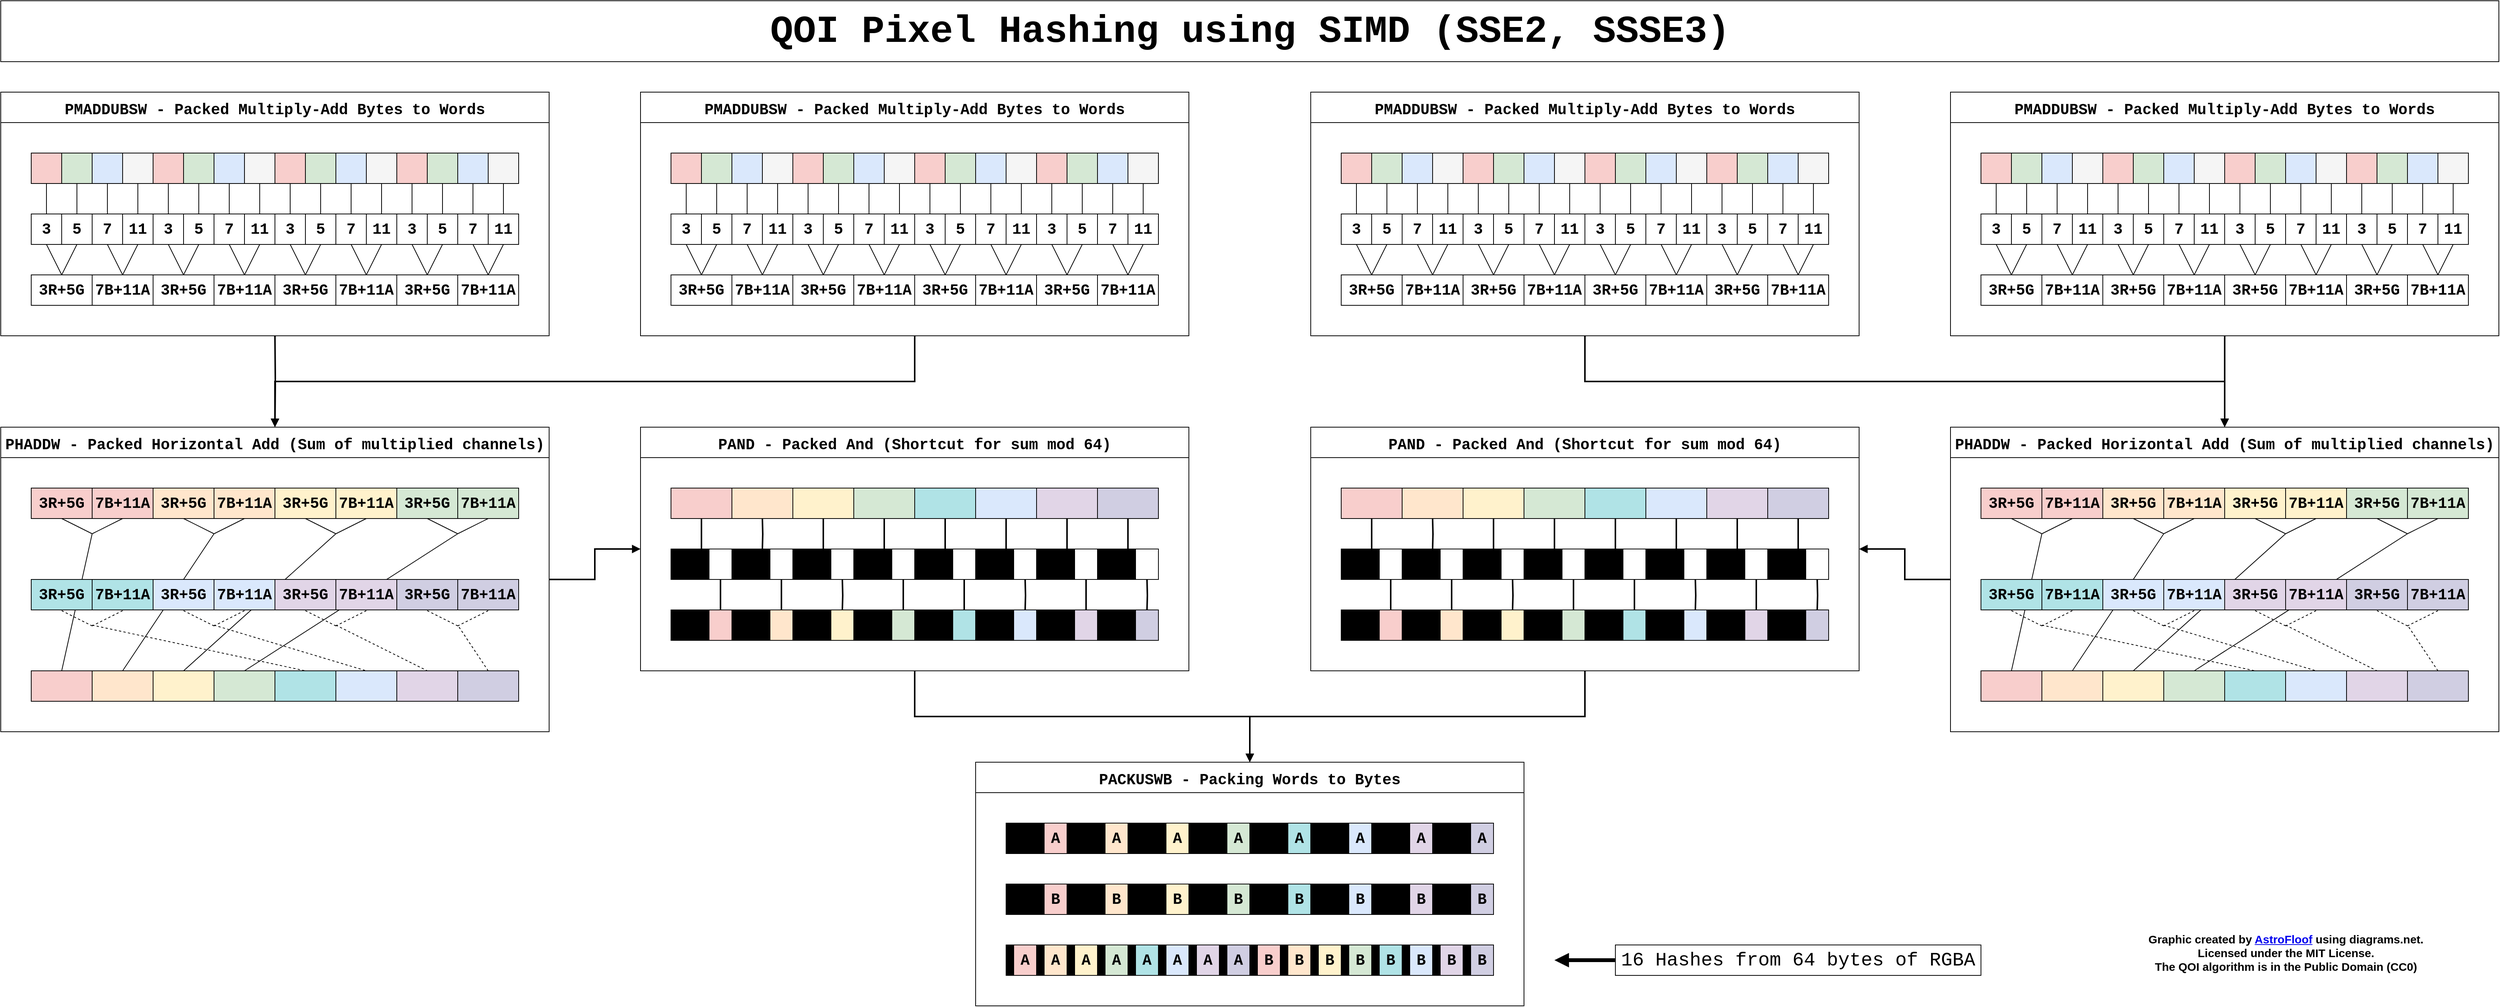 <mxfile version="20.1.1" type="github">
  <diagram id="3MFBPpyrHISQxV1zSJUl" name="Page-1">
    <mxGraphModel dx="582" dy="520" grid="1" gridSize="10" guides="1" tooltips="1" connect="1" arrows="1" fold="1" page="1" pageScale="1" pageWidth="850" pageHeight="1100" math="0" shadow="0">
      <root>
        <mxCell id="0" />
        <mxCell id="1" parent="0" />
        <mxCell id="qA27IrLWc9yDiEiHnhR5-308" style="edgeStyle=none;rounded=0;orthogonalLoop=1;jettySize=auto;html=1;fontFamily=Courier New;fontSize=20;startArrow=none;startFill=0;endArrow=none;endFill=0;entryX=0.5;entryY=0;entryDx=0;entryDy=0;strokeColor=#000000;" parent="1" target="qA27IrLWc9yDiEiHnhR5-305" edge="1">
          <mxGeometry relative="1" as="geometry">
            <mxPoint x="80" y="800" as="targetPoint" />
            <mxPoint x="120" y="700" as="sourcePoint" />
          </mxGeometry>
        </mxCell>
        <mxCell id="qA27IrLWc9yDiEiHnhR5-315" style="edgeStyle=none;rounded=0;orthogonalLoop=1;jettySize=auto;html=1;fontFamily=Courier New;fontSize=20;startArrow=none;startFill=0;endArrow=none;endFill=0;entryX=0.5;entryY=0;entryDx=0;entryDy=0;strokeColor=#000000;" parent="1" target="qA27IrLWc9yDiEiHnhR5-316" edge="1">
          <mxGeometry relative="1" as="geometry">
            <mxPoint x="160" y="840" as="targetPoint" />
            <mxPoint x="280" y="700" as="sourcePoint" />
          </mxGeometry>
        </mxCell>
        <mxCell id="qA27IrLWc9yDiEiHnhR5-402" style="edgeStyle=orthogonalEdgeStyle;rounded=0;orthogonalLoop=1;jettySize=auto;html=1;entryX=0.5;entryY=0;entryDx=0;entryDy=0;fontFamily=Courier New;fontSize=20;startArrow=none;startFill=0;endArrow=block;endFill=1;strokeColor=#000000;strokeWidth=2;elbow=vertical;" parent="1" target="qA27IrLWc9yDiEiHnhR5-286" edge="1">
          <mxGeometry relative="1" as="geometry">
            <mxPoint x="360" y="440" as="sourcePoint" />
          </mxGeometry>
        </mxCell>
        <mxCell id="qA27IrLWc9yDiEiHnhR5-208" value="PMADDUBSW - Packed Multiply-Add Bytes to Words" style="swimlane;fontFamily=Courier New;fontSize=20;html=0;startSize=40;" parent="1" vertex="1">
          <mxGeometry x="840" y="120" width="720" height="320" as="geometry" />
        </mxCell>
        <mxCell id="qA27IrLWc9yDiEiHnhR5-209" value="" style="rounded=0;whiteSpace=wrap;html=1;fillColor=#f8cecc;strokeColor=#000000;" parent="qA27IrLWc9yDiEiHnhR5-208" vertex="1">
          <mxGeometry x="40" y="80" width="40" height="40" as="geometry" />
        </mxCell>
        <mxCell id="qA27IrLWc9yDiEiHnhR5-210" value="" style="rounded=0;whiteSpace=wrap;html=1;fillColor=#d5e8d4;strokeColor=#000000;" parent="qA27IrLWc9yDiEiHnhR5-208" vertex="1">
          <mxGeometry x="80" y="80" width="40" height="40" as="geometry" />
        </mxCell>
        <mxCell id="qA27IrLWc9yDiEiHnhR5-211" value="" style="rounded=0;whiteSpace=wrap;html=1;fillColor=#dae8fc;strokeColor=#000000;" parent="qA27IrLWc9yDiEiHnhR5-208" vertex="1">
          <mxGeometry x="120" y="80" width="40" height="40" as="geometry" />
        </mxCell>
        <mxCell id="qA27IrLWc9yDiEiHnhR5-212" value="" style="rounded=0;whiteSpace=wrap;html=1;fillColor=#f5f5f5;fontColor=#333333;strokeColor=#000000;" parent="qA27IrLWc9yDiEiHnhR5-208" vertex="1">
          <mxGeometry x="160" y="80" width="40" height="40" as="geometry" />
        </mxCell>
        <mxCell id="qA27IrLWc9yDiEiHnhR5-213" value="3" style="rounded=0;whiteSpace=wrap;html=1;fontStyle=1;fontSize=20;fontFamily=Courier New;" parent="qA27IrLWc9yDiEiHnhR5-208" vertex="1">
          <mxGeometry x="40" y="160" width="40" height="40" as="geometry" />
        </mxCell>
        <mxCell id="qA27IrLWc9yDiEiHnhR5-214" style="edgeStyle=orthogonalEdgeStyle;curved=1;rounded=0;orthogonalLoop=1;jettySize=auto;html=1;fontFamily=Courier New;fontSize=20;startArrow=none;startFill=0;endArrow=none;endFill=0;entryX=0.5;entryY=0;entryDx=0;entryDy=0;" parent="qA27IrLWc9yDiEiHnhR5-208" source="qA27IrLWc9yDiEiHnhR5-209" target="qA27IrLWc9yDiEiHnhR5-213" edge="1">
          <mxGeometry relative="1" as="geometry">
            <mxPoint x="60" y="150" as="targetPoint" />
          </mxGeometry>
        </mxCell>
        <mxCell id="qA27IrLWc9yDiEiHnhR5-215" style="rounded=0;orthogonalLoop=1;jettySize=auto;html=1;fontFamily=Courier New;fontSize=20;startArrow=none;startFill=0;endArrow=none;endFill=0;" parent="qA27IrLWc9yDiEiHnhR5-208" edge="1">
          <mxGeometry relative="1" as="geometry">
            <mxPoint x="80" y="240" as="targetPoint" />
            <mxPoint x="100" y="200" as="sourcePoint" />
          </mxGeometry>
        </mxCell>
        <mxCell id="qA27IrLWc9yDiEiHnhR5-216" value="5" style="rounded=0;whiteSpace=wrap;html=1;fontStyle=1;fontSize=20;fontFamily=Courier New;" parent="qA27IrLWc9yDiEiHnhR5-208" vertex="1">
          <mxGeometry x="80" y="160" width="40" height="40" as="geometry" />
        </mxCell>
        <mxCell id="qA27IrLWc9yDiEiHnhR5-217" style="edgeStyle=orthogonalEdgeStyle;curved=1;rounded=0;orthogonalLoop=1;jettySize=auto;html=1;entryX=0.5;entryY=0;entryDx=0;entryDy=0;fontFamily=Courier New;fontSize=20;startArrow=none;startFill=0;endArrow=none;endFill=0;" parent="qA27IrLWc9yDiEiHnhR5-208" source="qA27IrLWc9yDiEiHnhR5-210" target="qA27IrLWc9yDiEiHnhR5-216" edge="1">
          <mxGeometry relative="1" as="geometry" />
        </mxCell>
        <mxCell id="qA27IrLWc9yDiEiHnhR5-218" value="7" style="rounded=0;whiteSpace=wrap;html=1;fontStyle=1;fontSize=20;fontFamily=Courier New;" parent="qA27IrLWc9yDiEiHnhR5-208" vertex="1">
          <mxGeometry x="120" y="160" width="40" height="40" as="geometry" />
        </mxCell>
        <mxCell id="qA27IrLWc9yDiEiHnhR5-219" style="edgeStyle=orthogonalEdgeStyle;curved=1;rounded=0;orthogonalLoop=1;jettySize=auto;html=1;entryX=0.5;entryY=0;entryDx=0;entryDy=0;fontFamily=Courier New;fontSize=20;startArrow=none;startFill=0;endArrow=none;endFill=0;" parent="qA27IrLWc9yDiEiHnhR5-208" source="qA27IrLWc9yDiEiHnhR5-211" target="qA27IrLWc9yDiEiHnhR5-218" edge="1">
          <mxGeometry relative="1" as="geometry" />
        </mxCell>
        <mxCell id="qA27IrLWc9yDiEiHnhR5-220" style="rounded=0;orthogonalLoop=1;jettySize=auto;html=1;fontFamily=Courier New;fontSize=20;startArrow=none;startFill=0;endArrow=none;endFill=0;exitX=0.5;exitY=1;exitDx=0;exitDy=0;" parent="qA27IrLWc9yDiEiHnhR5-208" source="qA27IrLWc9yDiEiHnhR5-221" edge="1">
          <mxGeometry relative="1" as="geometry">
            <mxPoint x="160" y="240" as="targetPoint" />
          </mxGeometry>
        </mxCell>
        <mxCell id="qA27IrLWc9yDiEiHnhR5-221" value="11" style="rounded=0;whiteSpace=wrap;html=1;fontStyle=1;fontSize=20;fontFamily=Courier New;" parent="qA27IrLWc9yDiEiHnhR5-208" vertex="1">
          <mxGeometry x="160" y="160" width="40" height="40" as="geometry" />
        </mxCell>
        <mxCell id="qA27IrLWc9yDiEiHnhR5-222" style="edgeStyle=orthogonalEdgeStyle;curved=1;rounded=0;orthogonalLoop=1;jettySize=auto;html=1;entryX=0.5;entryY=0;entryDx=0;entryDy=0;fontFamily=Courier New;fontSize=20;startArrow=none;startFill=0;endArrow=none;endFill=0;" parent="qA27IrLWc9yDiEiHnhR5-208" source="qA27IrLWc9yDiEiHnhR5-212" target="qA27IrLWc9yDiEiHnhR5-221" edge="1">
          <mxGeometry relative="1" as="geometry" />
        </mxCell>
        <mxCell id="qA27IrLWc9yDiEiHnhR5-223" value="&lt;b&gt;3R+5G&lt;/b&gt;" style="rounded=0;whiteSpace=wrap;html=1;fontSize=20;fontFamily=Courier New;" parent="qA27IrLWc9yDiEiHnhR5-208" vertex="1">
          <mxGeometry x="40" y="240" width="80" height="40" as="geometry" />
        </mxCell>
        <mxCell id="qA27IrLWc9yDiEiHnhR5-224" style="rounded=0;orthogonalLoop=1;jettySize=auto;html=1;entryX=0.5;entryY=0;entryDx=0;entryDy=0;fontSize=20;startArrow=none;startFill=0;endArrow=none;endFill=0;exitX=0.5;exitY=1;exitDx=0;exitDy=0;" parent="qA27IrLWc9yDiEiHnhR5-208" source="qA27IrLWc9yDiEiHnhR5-213" target="qA27IrLWc9yDiEiHnhR5-223" edge="1">
          <mxGeometry relative="1" as="geometry" />
        </mxCell>
        <mxCell id="qA27IrLWc9yDiEiHnhR5-225" value="" style="rounded=0;orthogonalLoop=1;jettySize=auto;html=1;entryX=0.5;entryY=0;entryDx=0;entryDy=0;fontSize=20;startArrow=none;startFill=0;endArrow=none;endFill=0;exitX=0.5;exitY=1;exitDx=0;exitDy=0;edgeStyle=orthogonalEdgeStyle;" parent="qA27IrLWc9yDiEiHnhR5-208" source="qA27IrLWc9yDiEiHnhR5-216" edge="1">
          <mxGeometry relative="1" as="geometry">
            <mxPoint x="100" y="200" as="sourcePoint" />
            <mxPoint x="80" y="200" as="targetPoint" />
          </mxGeometry>
        </mxCell>
        <mxCell id="qA27IrLWc9yDiEiHnhR5-226" value="7B+11A" style="rounded=0;whiteSpace=wrap;html=1;fontSize=20;fontFamily=Courier New;fontStyle=1" parent="qA27IrLWc9yDiEiHnhR5-208" vertex="1">
          <mxGeometry x="120" y="240" width="80" height="40" as="geometry" />
        </mxCell>
        <mxCell id="qA27IrLWc9yDiEiHnhR5-227" style="rounded=0;orthogonalLoop=1;jettySize=auto;html=1;entryX=0.5;entryY=0;entryDx=0;entryDy=0;fontFamily=Courier New;fontSize=20;startArrow=none;startFill=0;endArrow=none;endFill=0;exitX=0.5;exitY=1;exitDx=0;exitDy=0;" parent="qA27IrLWc9yDiEiHnhR5-208" source="qA27IrLWc9yDiEiHnhR5-218" target="qA27IrLWc9yDiEiHnhR5-226" edge="1">
          <mxGeometry relative="1" as="geometry" />
        </mxCell>
        <mxCell id="qA27IrLWc9yDiEiHnhR5-228" value="" style="rounded=0;whiteSpace=wrap;html=1;fillColor=#f8cecc;strokeColor=#000000;" parent="qA27IrLWc9yDiEiHnhR5-208" vertex="1">
          <mxGeometry x="200" y="80" width="40" height="40" as="geometry" />
        </mxCell>
        <mxCell id="qA27IrLWc9yDiEiHnhR5-229" value="" style="rounded=0;whiteSpace=wrap;html=1;fillColor=#d5e8d4;strokeColor=#000000;" parent="qA27IrLWc9yDiEiHnhR5-208" vertex="1">
          <mxGeometry x="240" y="80" width="40" height="40" as="geometry" />
        </mxCell>
        <mxCell id="qA27IrLWc9yDiEiHnhR5-230" value="" style="rounded=0;whiteSpace=wrap;html=1;fillColor=#dae8fc;strokeColor=#000000;" parent="qA27IrLWc9yDiEiHnhR5-208" vertex="1">
          <mxGeometry x="280" y="80" width="40" height="40" as="geometry" />
        </mxCell>
        <mxCell id="qA27IrLWc9yDiEiHnhR5-231" value="" style="rounded=0;whiteSpace=wrap;html=1;fillColor=#f5f5f5;fontColor=#333333;strokeColor=#000000;" parent="qA27IrLWc9yDiEiHnhR5-208" vertex="1">
          <mxGeometry x="320" y="80" width="40" height="40" as="geometry" />
        </mxCell>
        <mxCell id="qA27IrLWc9yDiEiHnhR5-232" value="3" style="rounded=0;whiteSpace=wrap;html=1;fontStyle=1;fontSize=20;fontFamily=Courier New;" parent="qA27IrLWc9yDiEiHnhR5-208" vertex="1">
          <mxGeometry x="200" y="160" width="40" height="40" as="geometry" />
        </mxCell>
        <mxCell id="qA27IrLWc9yDiEiHnhR5-233" style="edgeStyle=orthogonalEdgeStyle;curved=1;rounded=0;orthogonalLoop=1;jettySize=auto;html=1;fontFamily=Courier New;fontSize=20;startArrow=none;startFill=0;endArrow=none;endFill=0;entryX=0.5;entryY=0;entryDx=0;entryDy=0;" parent="qA27IrLWc9yDiEiHnhR5-208" source="qA27IrLWc9yDiEiHnhR5-228" target="qA27IrLWc9yDiEiHnhR5-232" edge="1">
          <mxGeometry relative="1" as="geometry">
            <mxPoint x="220" y="150" as="targetPoint" />
          </mxGeometry>
        </mxCell>
        <mxCell id="qA27IrLWc9yDiEiHnhR5-234" style="rounded=0;orthogonalLoop=1;jettySize=auto;html=1;fontFamily=Courier New;fontSize=20;startArrow=none;startFill=0;endArrow=none;endFill=0;" parent="qA27IrLWc9yDiEiHnhR5-208" edge="1">
          <mxGeometry relative="1" as="geometry">
            <mxPoint x="240" y="240" as="targetPoint" />
            <mxPoint x="260" y="200" as="sourcePoint" />
          </mxGeometry>
        </mxCell>
        <mxCell id="qA27IrLWc9yDiEiHnhR5-235" value="5" style="rounded=0;whiteSpace=wrap;html=1;fontStyle=1;fontSize=20;fontFamily=Courier New;" parent="qA27IrLWc9yDiEiHnhR5-208" vertex="1">
          <mxGeometry x="240" y="160" width="40" height="40" as="geometry" />
        </mxCell>
        <mxCell id="qA27IrLWc9yDiEiHnhR5-236" style="edgeStyle=orthogonalEdgeStyle;curved=1;rounded=0;orthogonalLoop=1;jettySize=auto;html=1;entryX=0.5;entryY=0;entryDx=0;entryDy=0;fontFamily=Courier New;fontSize=20;startArrow=none;startFill=0;endArrow=none;endFill=0;" parent="qA27IrLWc9yDiEiHnhR5-208" source="qA27IrLWc9yDiEiHnhR5-229" target="qA27IrLWc9yDiEiHnhR5-235" edge="1">
          <mxGeometry relative="1" as="geometry" />
        </mxCell>
        <mxCell id="qA27IrLWc9yDiEiHnhR5-237" value="7" style="rounded=0;whiteSpace=wrap;html=1;fontStyle=1;fontSize=20;fontFamily=Courier New;" parent="qA27IrLWc9yDiEiHnhR5-208" vertex="1">
          <mxGeometry x="280" y="160" width="40" height="40" as="geometry" />
        </mxCell>
        <mxCell id="qA27IrLWc9yDiEiHnhR5-238" style="edgeStyle=orthogonalEdgeStyle;curved=1;rounded=0;orthogonalLoop=1;jettySize=auto;html=1;entryX=0.5;entryY=0;entryDx=0;entryDy=0;fontFamily=Courier New;fontSize=20;startArrow=none;startFill=0;endArrow=none;endFill=0;" parent="qA27IrLWc9yDiEiHnhR5-208" source="qA27IrLWc9yDiEiHnhR5-230" target="qA27IrLWc9yDiEiHnhR5-237" edge="1">
          <mxGeometry relative="1" as="geometry" />
        </mxCell>
        <mxCell id="qA27IrLWc9yDiEiHnhR5-239" style="rounded=0;orthogonalLoop=1;jettySize=auto;html=1;fontFamily=Courier New;fontSize=20;startArrow=none;startFill=0;endArrow=none;endFill=0;exitX=0.5;exitY=1;exitDx=0;exitDy=0;" parent="qA27IrLWc9yDiEiHnhR5-208" source="qA27IrLWc9yDiEiHnhR5-240" edge="1">
          <mxGeometry relative="1" as="geometry">
            <mxPoint x="320" y="240" as="targetPoint" />
          </mxGeometry>
        </mxCell>
        <mxCell id="qA27IrLWc9yDiEiHnhR5-240" value="11" style="rounded=0;whiteSpace=wrap;html=1;fontStyle=1;fontSize=20;fontFamily=Courier New;" parent="qA27IrLWc9yDiEiHnhR5-208" vertex="1">
          <mxGeometry x="320" y="160" width="40" height="40" as="geometry" />
        </mxCell>
        <mxCell id="qA27IrLWc9yDiEiHnhR5-241" style="edgeStyle=orthogonalEdgeStyle;curved=1;rounded=0;orthogonalLoop=1;jettySize=auto;html=1;entryX=0.5;entryY=0;entryDx=0;entryDy=0;fontFamily=Courier New;fontSize=20;startArrow=none;startFill=0;endArrow=none;endFill=0;" parent="qA27IrLWc9yDiEiHnhR5-208" source="qA27IrLWc9yDiEiHnhR5-231" target="qA27IrLWc9yDiEiHnhR5-240" edge="1">
          <mxGeometry relative="1" as="geometry" />
        </mxCell>
        <mxCell id="qA27IrLWc9yDiEiHnhR5-242" value="&lt;b&gt;3R+5G&lt;/b&gt;" style="rounded=0;whiteSpace=wrap;html=1;fontSize=20;fontFamily=Courier New;" parent="qA27IrLWc9yDiEiHnhR5-208" vertex="1">
          <mxGeometry x="200" y="240" width="80" height="40" as="geometry" />
        </mxCell>
        <mxCell id="qA27IrLWc9yDiEiHnhR5-243" style="rounded=0;orthogonalLoop=1;jettySize=auto;html=1;entryX=0.5;entryY=0;entryDx=0;entryDy=0;fontSize=20;startArrow=none;startFill=0;endArrow=none;endFill=0;exitX=0.5;exitY=1;exitDx=0;exitDy=0;" parent="qA27IrLWc9yDiEiHnhR5-208" source="qA27IrLWc9yDiEiHnhR5-232" target="qA27IrLWc9yDiEiHnhR5-242" edge="1">
          <mxGeometry relative="1" as="geometry" />
        </mxCell>
        <mxCell id="qA27IrLWc9yDiEiHnhR5-244" value="" style="rounded=0;orthogonalLoop=1;jettySize=auto;html=1;entryX=0.5;entryY=0;entryDx=0;entryDy=0;fontSize=20;startArrow=none;startFill=0;endArrow=none;endFill=0;exitX=0.5;exitY=1;exitDx=0;exitDy=0;edgeStyle=orthogonalEdgeStyle;" parent="qA27IrLWc9yDiEiHnhR5-208" source="qA27IrLWc9yDiEiHnhR5-235" edge="1">
          <mxGeometry relative="1" as="geometry">
            <mxPoint x="260" y="200" as="sourcePoint" />
            <mxPoint x="240" y="200" as="targetPoint" />
          </mxGeometry>
        </mxCell>
        <mxCell id="qA27IrLWc9yDiEiHnhR5-245" value="7B+11A" style="rounded=0;whiteSpace=wrap;html=1;fontSize=20;fontFamily=Courier New;fontStyle=1" parent="qA27IrLWc9yDiEiHnhR5-208" vertex="1">
          <mxGeometry x="280" y="240" width="80" height="40" as="geometry" />
        </mxCell>
        <mxCell id="qA27IrLWc9yDiEiHnhR5-246" style="rounded=0;orthogonalLoop=1;jettySize=auto;html=1;entryX=0.5;entryY=0;entryDx=0;entryDy=0;fontFamily=Courier New;fontSize=20;startArrow=none;startFill=0;endArrow=none;endFill=0;exitX=0.5;exitY=1;exitDx=0;exitDy=0;" parent="qA27IrLWc9yDiEiHnhR5-208" source="qA27IrLWc9yDiEiHnhR5-237" target="qA27IrLWc9yDiEiHnhR5-245" edge="1">
          <mxGeometry relative="1" as="geometry" />
        </mxCell>
        <mxCell id="qA27IrLWc9yDiEiHnhR5-247" value="" style="rounded=0;whiteSpace=wrap;html=1;fillColor=#f8cecc;strokeColor=#000000;" parent="qA27IrLWc9yDiEiHnhR5-208" vertex="1">
          <mxGeometry x="360" y="80" width="40" height="40" as="geometry" />
        </mxCell>
        <mxCell id="qA27IrLWc9yDiEiHnhR5-248" value="" style="rounded=0;whiteSpace=wrap;html=1;fillColor=#d5e8d4;strokeColor=#000000;" parent="qA27IrLWc9yDiEiHnhR5-208" vertex="1">
          <mxGeometry x="400" y="80" width="40" height="40" as="geometry" />
        </mxCell>
        <mxCell id="qA27IrLWc9yDiEiHnhR5-249" value="" style="rounded=0;whiteSpace=wrap;html=1;fillColor=#dae8fc;strokeColor=#000000;" parent="qA27IrLWc9yDiEiHnhR5-208" vertex="1">
          <mxGeometry x="440" y="80" width="40" height="40" as="geometry" />
        </mxCell>
        <mxCell id="qA27IrLWc9yDiEiHnhR5-250" value="" style="rounded=0;whiteSpace=wrap;html=1;fillColor=#f5f5f5;fontColor=#333333;strokeColor=#000000;" parent="qA27IrLWc9yDiEiHnhR5-208" vertex="1">
          <mxGeometry x="480" y="80" width="40" height="40" as="geometry" />
        </mxCell>
        <mxCell id="qA27IrLWc9yDiEiHnhR5-251" value="3" style="rounded=0;whiteSpace=wrap;html=1;fontStyle=1;fontSize=20;fontFamily=Courier New;" parent="qA27IrLWc9yDiEiHnhR5-208" vertex="1">
          <mxGeometry x="360" y="160" width="40" height="40" as="geometry" />
        </mxCell>
        <mxCell id="qA27IrLWc9yDiEiHnhR5-252" style="edgeStyle=orthogonalEdgeStyle;curved=1;rounded=0;orthogonalLoop=1;jettySize=auto;html=1;fontFamily=Courier New;fontSize=20;startArrow=none;startFill=0;endArrow=none;endFill=0;entryX=0.5;entryY=0;entryDx=0;entryDy=0;" parent="qA27IrLWc9yDiEiHnhR5-208" source="qA27IrLWc9yDiEiHnhR5-247" target="qA27IrLWc9yDiEiHnhR5-251" edge="1">
          <mxGeometry relative="1" as="geometry">
            <mxPoint x="380" y="150" as="targetPoint" />
          </mxGeometry>
        </mxCell>
        <mxCell id="qA27IrLWc9yDiEiHnhR5-253" style="rounded=0;orthogonalLoop=1;jettySize=auto;html=1;fontFamily=Courier New;fontSize=20;startArrow=none;startFill=0;endArrow=none;endFill=0;" parent="qA27IrLWc9yDiEiHnhR5-208" edge="1">
          <mxGeometry relative="1" as="geometry">
            <mxPoint x="400" y="240" as="targetPoint" />
            <mxPoint x="420" y="200" as="sourcePoint" />
          </mxGeometry>
        </mxCell>
        <mxCell id="qA27IrLWc9yDiEiHnhR5-254" value="5" style="rounded=0;whiteSpace=wrap;html=1;fontStyle=1;fontSize=20;fontFamily=Courier New;" parent="qA27IrLWc9yDiEiHnhR5-208" vertex="1">
          <mxGeometry x="400" y="160" width="40" height="40" as="geometry" />
        </mxCell>
        <mxCell id="qA27IrLWc9yDiEiHnhR5-255" style="edgeStyle=orthogonalEdgeStyle;curved=1;rounded=0;orthogonalLoop=1;jettySize=auto;html=1;entryX=0.5;entryY=0;entryDx=0;entryDy=0;fontFamily=Courier New;fontSize=20;startArrow=none;startFill=0;endArrow=none;endFill=0;" parent="qA27IrLWc9yDiEiHnhR5-208" source="qA27IrLWc9yDiEiHnhR5-248" target="qA27IrLWc9yDiEiHnhR5-254" edge="1">
          <mxGeometry relative="1" as="geometry" />
        </mxCell>
        <mxCell id="qA27IrLWc9yDiEiHnhR5-256" value="7" style="rounded=0;whiteSpace=wrap;html=1;fontStyle=1;fontSize=20;fontFamily=Courier New;" parent="qA27IrLWc9yDiEiHnhR5-208" vertex="1">
          <mxGeometry x="440" y="160" width="40" height="40" as="geometry" />
        </mxCell>
        <mxCell id="qA27IrLWc9yDiEiHnhR5-257" style="edgeStyle=orthogonalEdgeStyle;curved=1;rounded=0;orthogonalLoop=1;jettySize=auto;html=1;entryX=0.5;entryY=0;entryDx=0;entryDy=0;fontFamily=Courier New;fontSize=20;startArrow=none;startFill=0;endArrow=none;endFill=0;" parent="qA27IrLWc9yDiEiHnhR5-208" source="qA27IrLWc9yDiEiHnhR5-249" target="qA27IrLWc9yDiEiHnhR5-256" edge="1">
          <mxGeometry relative="1" as="geometry" />
        </mxCell>
        <mxCell id="qA27IrLWc9yDiEiHnhR5-258" style="rounded=0;orthogonalLoop=1;jettySize=auto;html=1;fontFamily=Courier New;fontSize=20;startArrow=none;startFill=0;endArrow=none;endFill=0;exitX=0.5;exitY=1;exitDx=0;exitDy=0;" parent="qA27IrLWc9yDiEiHnhR5-208" source="qA27IrLWc9yDiEiHnhR5-259" edge="1">
          <mxGeometry relative="1" as="geometry">
            <mxPoint x="480" y="240" as="targetPoint" />
          </mxGeometry>
        </mxCell>
        <mxCell id="qA27IrLWc9yDiEiHnhR5-259" value="11" style="rounded=0;whiteSpace=wrap;html=1;fontStyle=1;fontSize=20;fontFamily=Courier New;" parent="qA27IrLWc9yDiEiHnhR5-208" vertex="1">
          <mxGeometry x="480" y="160" width="40" height="40" as="geometry" />
        </mxCell>
        <mxCell id="qA27IrLWc9yDiEiHnhR5-260" style="edgeStyle=orthogonalEdgeStyle;curved=1;rounded=0;orthogonalLoop=1;jettySize=auto;html=1;entryX=0.5;entryY=0;entryDx=0;entryDy=0;fontFamily=Courier New;fontSize=20;startArrow=none;startFill=0;endArrow=none;endFill=0;" parent="qA27IrLWc9yDiEiHnhR5-208" source="qA27IrLWc9yDiEiHnhR5-250" target="qA27IrLWc9yDiEiHnhR5-259" edge="1">
          <mxGeometry relative="1" as="geometry" />
        </mxCell>
        <mxCell id="qA27IrLWc9yDiEiHnhR5-261" value="&lt;b&gt;3R+5G&lt;/b&gt;" style="rounded=0;whiteSpace=wrap;html=1;fontSize=20;fontFamily=Courier New;" parent="qA27IrLWc9yDiEiHnhR5-208" vertex="1">
          <mxGeometry x="360" y="240" width="80" height="40" as="geometry" />
        </mxCell>
        <mxCell id="qA27IrLWc9yDiEiHnhR5-262" style="rounded=0;orthogonalLoop=1;jettySize=auto;html=1;entryX=0.5;entryY=0;entryDx=0;entryDy=0;fontSize=20;startArrow=none;startFill=0;endArrow=none;endFill=0;exitX=0.5;exitY=1;exitDx=0;exitDy=0;" parent="qA27IrLWc9yDiEiHnhR5-208" source="qA27IrLWc9yDiEiHnhR5-251" target="qA27IrLWc9yDiEiHnhR5-261" edge="1">
          <mxGeometry relative="1" as="geometry" />
        </mxCell>
        <mxCell id="qA27IrLWc9yDiEiHnhR5-263" value="" style="rounded=0;orthogonalLoop=1;jettySize=auto;html=1;entryX=0.5;entryY=0;entryDx=0;entryDy=0;fontSize=20;startArrow=none;startFill=0;endArrow=none;endFill=0;exitX=0.5;exitY=1;exitDx=0;exitDy=0;edgeStyle=orthogonalEdgeStyle;" parent="qA27IrLWc9yDiEiHnhR5-208" source="qA27IrLWc9yDiEiHnhR5-254" edge="1">
          <mxGeometry relative="1" as="geometry">
            <mxPoint x="420" y="200" as="sourcePoint" />
            <mxPoint x="400" y="200" as="targetPoint" />
          </mxGeometry>
        </mxCell>
        <mxCell id="qA27IrLWc9yDiEiHnhR5-264" value="7B+11A" style="rounded=0;whiteSpace=wrap;html=1;fontSize=20;fontFamily=Courier New;fontStyle=1" parent="qA27IrLWc9yDiEiHnhR5-208" vertex="1">
          <mxGeometry x="440" y="240" width="80" height="40" as="geometry" />
        </mxCell>
        <mxCell id="qA27IrLWc9yDiEiHnhR5-265" style="rounded=0;orthogonalLoop=1;jettySize=auto;html=1;entryX=0.5;entryY=0;entryDx=0;entryDy=0;fontFamily=Courier New;fontSize=20;startArrow=none;startFill=0;endArrow=none;endFill=0;exitX=0.5;exitY=1;exitDx=0;exitDy=0;" parent="qA27IrLWc9yDiEiHnhR5-208" source="qA27IrLWc9yDiEiHnhR5-256" target="qA27IrLWc9yDiEiHnhR5-264" edge="1">
          <mxGeometry relative="1" as="geometry" />
        </mxCell>
        <mxCell id="qA27IrLWc9yDiEiHnhR5-266" value="" style="rounded=0;whiteSpace=wrap;html=1;fillColor=#f8cecc;strokeColor=#000000;" parent="qA27IrLWc9yDiEiHnhR5-208" vertex="1">
          <mxGeometry x="520" y="80" width="40" height="40" as="geometry" />
        </mxCell>
        <mxCell id="qA27IrLWc9yDiEiHnhR5-267" value="" style="rounded=0;whiteSpace=wrap;html=1;fillColor=#d5e8d4;strokeColor=#000000;" parent="qA27IrLWc9yDiEiHnhR5-208" vertex="1">
          <mxGeometry x="560" y="80" width="40" height="40" as="geometry" />
        </mxCell>
        <mxCell id="qA27IrLWc9yDiEiHnhR5-268" value="" style="rounded=0;whiteSpace=wrap;html=1;fillColor=#dae8fc;strokeColor=#000000;" parent="qA27IrLWc9yDiEiHnhR5-208" vertex="1">
          <mxGeometry x="600" y="80" width="40" height="40" as="geometry" />
        </mxCell>
        <mxCell id="qA27IrLWc9yDiEiHnhR5-269" value="" style="rounded=0;whiteSpace=wrap;html=1;fillColor=#f5f5f5;fontColor=#333333;strokeColor=#000000;" parent="qA27IrLWc9yDiEiHnhR5-208" vertex="1">
          <mxGeometry x="640" y="80" width="40" height="40" as="geometry" />
        </mxCell>
        <mxCell id="qA27IrLWc9yDiEiHnhR5-270" value="3" style="rounded=0;whiteSpace=wrap;html=1;fontStyle=1;fontSize=20;fontFamily=Courier New;" parent="qA27IrLWc9yDiEiHnhR5-208" vertex="1">
          <mxGeometry x="520" y="160" width="40" height="40" as="geometry" />
        </mxCell>
        <mxCell id="qA27IrLWc9yDiEiHnhR5-271" style="edgeStyle=orthogonalEdgeStyle;curved=1;rounded=0;orthogonalLoop=1;jettySize=auto;html=1;fontFamily=Courier New;fontSize=20;startArrow=none;startFill=0;endArrow=none;endFill=0;entryX=0.5;entryY=0;entryDx=0;entryDy=0;" parent="qA27IrLWc9yDiEiHnhR5-208" source="qA27IrLWc9yDiEiHnhR5-266" target="qA27IrLWc9yDiEiHnhR5-270" edge="1">
          <mxGeometry relative="1" as="geometry">
            <mxPoint x="540" y="150" as="targetPoint" />
          </mxGeometry>
        </mxCell>
        <mxCell id="qA27IrLWc9yDiEiHnhR5-272" style="rounded=0;orthogonalLoop=1;jettySize=auto;html=1;fontFamily=Courier New;fontSize=20;startArrow=none;startFill=0;endArrow=none;endFill=0;" parent="qA27IrLWc9yDiEiHnhR5-208" edge="1">
          <mxGeometry relative="1" as="geometry">
            <mxPoint x="560" y="240" as="targetPoint" />
            <mxPoint x="580" y="200" as="sourcePoint" />
          </mxGeometry>
        </mxCell>
        <mxCell id="qA27IrLWc9yDiEiHnhR5-273" value="5" style="rounded=0;whiteSpace=wrap;html=1;fontStyle=1;fontSize=20;fontFamily=Courier New;" parent="qA27IrLWc9yDiEiHnhR5-208" vertex="1">
          <mxGeometry x="560" y="160" width="40" height="40" as="geometry" />
        </mxCell>
        <mxCell id="qA27IrLWc9yDiEiHnhR5-274" style="edgeStyle=orthogonalEdgeStyle;curved=1;rounded=0;orthogonalLoop=1;jettySize=auto;html=1;entryX=0.5;entryY=0;entryDx=0;entryDy=0;fontFamily=Courier New;fontSize=20;startArrow=none;startFill=0;endArrow=none;endFill=0;" parent="qA27IrLWc9yDiEiHnhR5-208" source="qA27IrLWc9yDiEiHnhR5-267" target="qA27IrLWc9yDiEiHnhR5-273" edge="1">
          <mxGeometry relative="1" as="geometry" />
        </mxCell>
        <mxCell id="qA27IrLWc9yDiEiHnhR5-275" value="7" style="rounded=0;whiteSpace=wrap;html=1;fontStyle=1;fontSize=20;fontFamily=Courier New;" parent="qA27IrLWc9yDiEiHnhR5-208" vertex="1">
          <mxGeometry x="600" y="160" width="40" height="40" as="geometry" />
        </mxCell>
        <mxCell id="qA27IrLWc9yDiEiHnhR5-276" style="edgeStyle=orthogonalEdgeStyle;curved=1;rounded=0;orthogonalLoop=1;jettySize=auto;html=1;entryX=0.5;entryY=0;entryDx=0;entryDy=0;fontFamily=Courier New;fontSize=20;startArrow=none;startFill=0;endArrow=none;endFill=0;" parent="qA27IrLWc9yDiEiHnhR5-208" source="qA27IrLWc9yDiEiHnhR5-268" target="qA27IrLWc9yDiEiHnhR5-275" edge="1">
          <mxGeometry relative="1" as="geometry" />
        </mxCell>
        <mxCell id="qA27IrLWc9yDiEiHnhR5-277" style="rounded=0;orthogonalLoop=1;jettySize=auto;html=1;fontFamily=Courier New;fontSize=20;startArrow=none;startFill=0;endArrow=none;endFill=0;exitX=0.5;exitY=1;exitDx=0;exitDy=0;" parent="qA27IrLWc9yDiEiHnhR5-208" source="qA27IrLWc9yDiEiHnhR5-278" edge="1">
          <mxGeometry relative="1" as="geometry">
            <mxPoint x="640" y="240" as="targetPoint" />
          </mxGeometry>
        </mxCell>
        <mxCell id="qA27IrLWc9yDiEiHnhR5-278" value="11" style="rounded=0;whiteSpace=wrap;html=1;fontStyle=1;fontSize=20;fontFamily=Courier New;" parent="qA27IrLWc9yDiEiHnhR5-208" vertex="1">
          <mxGeometry x="640" y="160" width="40" height="40" as="geometry" />
        </mxCell>
        <mxCell id="qA27IrLWc9yDiEiHnhR5-279" style="edgeStyle=orthogonalEdgeStyle;curved=1;rounded=0;orthogonalLoop=1;jettySize=auto;html=1;entryX=0.5;entryY=0;entryDx=0;entryDy=0;fontFamily=Courier New;fontSize=20;startArrow=none;startFill=0;endArrow=none;endFill=0;" parent="qA27IrLWc9yDiEiHnhR5-208" source="qA27IrLWc9yDiEiHnhR5-269" target="qA27IrLWc9yDiEiHnhR5-278" edge="1">
          <mxGeometry relative="1" as="geometry" />
        </mxCell>
        <mxCell id="qA27IrLWc9yDiEiHnhR5-280" value="&lt;b&gt;3R+5G&lt;/b&gt;" style="rounded=0;whiteSpace=wrap;html=1;fontSize=20;fontFamily=Courier New;" parent="qA27IrLWc9yDiEiHnhR5-208" vertex="1">
          <mxGeometry x="520" y="240" width="80" height="40" as="geometry" />
        </mxCell>
        <mxCell id="qA27IrLWc9yDiEiHnhR5-281" style="rounded=0;orthogonalLoop=1;jettySize=auto;html=1;entryX=0.5;entryY=0;entryDx=0;entryDy=0;fontSize=20;startArrow=none;startFill=0;endArrow=none;endFill=0;exitX=0.5;exitY=1;exitDx=0;exitDy=0;" parent="qA27IrLWc9yDiEiHnhR5-208" source="qA27IrLWc9yDiEiHnhR5-270" target="qA27IrLWc9yDiEiHnhR5-280" edge="1">
          <mxGeometry relative="1" as="geometry" />
        </mxCell>
        <mxCell id="qA27IrLWc9yDiEiHnhR5-282" value="" style="rounded=0;orthogonalLoop=1;jettySize=auto;html=1;entryX=0.5;entryY=0;entryDx=0;entryDy=0;fontSize=20;startArrow=none;startFill=0;endArrow=none;endFill=0;exitX=0.5;exitY=1;exitDx=0;exitDy=0;edgeStyle=orthogonalEdgeStyle;" parent="qA27IrLWc9yDiEiHnhR5-208" source="qA27IrLWc9yDiEiHnhR5-273" edge="1">
          <mxGeometry relative="1" as="geometry">
            <mxPoint x="580" y="200" as="sourcePoint" />
            <mxPoint x="560" y="200" as="targetPoint" />
          </mxGeometry>
        </mxCell>
        <mxCell id="qA27IrLWc9yDiEiHnhR5-283" value="7B+11A" style="rounded=0;whiteSpace=wrap;html=1;fontSize=20;fontFamily=Courier New;fontStyle=1" parent="qA27IrLWc9yDiEiHnhR5-208" vertex="1">
          <mxGeometry x="600" y="240" width="80" height="40" as="geometry" />
        </mxCell>
        <mxCell id="qA27IrLWc9yDiEiHnhR5-284" style="rounded=0;orthogonalLoop=1;jettySize=auto;html=1;entryX=0.5;entryY=0;entryDx=0;entryDy=0;fontFamily=Courier New;fontSize=20;startArrow=none;startFill=0;endArrow=none;endFill=0;exitX=0.5;exitY=1;exitDx=0;exitDy=0;" parent="qA27IrLWc9yDiEiHnhR5-208" source="qA27IrLWc9yDiEiHnhR5-275" target="qA27IrLWc9yDiEiHnhR5-283" edge="1">
          <mxGeometry relative="1" as="geometry" />
        </mxCell>
        <mxCell id="qA27IrLWc9yDiEiHnhR5-371" style="edgeStyle=orthogonalEdgeStyle;rounded=0;orthogonalLoop=1;jettySize=auto;html=1;entryX=0;entryY=0.5;entryDx=0;entryDy=0;fontFamily=Courier New;fontSize=20;startArrow=none;startFill=0;endArrow=block;endFill=1;strokeColor=#000000;strokeWidth=2;elbow=vertical;" parent="1" source="qA27IrLWc9yDiEiHnhR5-286" target="qA27IrLWc9yDiEiHnhR5-341" edge="1">
          <mxGeometry relative="1" as="geometry" />
        </mxCell>
        <mxCell id="qA27IrLWc9yDiEiHnhR5-286" value="PHADDW - Packed Horizontal Add (Sum of multiplied channels)" style="swimlane;fontFamily=Courier New;fontSize=20;html=0;startSize=40;" parent="1" vertex="1">
          <mxGeometry y="560" width="720" height="400" as="geometry" />
        </mxCell>
        <mxCell id="qA27IrLWc9yDiEiHnhR5-287" value="&lt;b&gt;3R+5G&lt;/b&gt;" style="rounded=0;whiteSpace=wrap;html=1;fontSize=20;fontFamily=Courier New;fillColor=#f8cecc;strokeColor=#000000;" parent="qA27IrLWc9yDiEiHnhR5-286" vertex="1">
          <mxGeometry x="40" y="80" width="80" height="40" as="geometry" />
        </mxCell>
        <mxCell id="qA27IrLWc9yDiEiHnhR5-288" value="7B+11A" style="rounded=0;whiteSpace=wrap;html=1;fontSize=20;fontFamily=Courier New;fontStyle=1;fillColor=#f8cecc;strokeColor=#000000;" parent="qA27IrLWc9yDiEiHnhR5-286" vertex="1">
          <mxGeometry x="120" y="80" width="80" height="40" as="geometry" />
        </mxCell>
        <mxCell id="qA27IrLWc9yDiEiHnhR5-289" value="&lt;b&gt;3R+5G&lt;/b&gt;" style="rounded=0;whiteSpace=wrap;html=1;fontSize=20;fontFamily=Courier New;fillColor=#ffe6cc;strokeColor=#000000;" parent="qA27IrLWc9yDiEiHnhR5-286" vertex="1">
          <mxGeometry x="200" y="80" width="80" height="40" as="geometry" />
        </mxCell>
        <mxCell id="qA27IrLWc9yDiEiHnhR5-290" value="7B+11A" style="rounded=0;whiteSpace=wrap;html=1;fontSize=20;fontFamily=Courier New;fontStyle=1;fillColor=#ffe6cc;strokeColor=#000000;" parent="qA27IrLWc9yDiEiHnhR5-286" vertex="1">
          <mxGeometry x="280" y="80" width="80" height="40" as="geometry" />
        </mxCell>
        <mxCell id="qA27IrLWc9yDiEiHnhR5-291" value="&lt;b&gt;3R+5G&lt;/b&gt;" style="rounded=0;whiteSpace=wrap;html=1;fontSize=20;fontFamily=Courier New;fillColor=#fff2cc;strokeColor=#000000;" parent="qA27IrLWc9yDiEiHnhR5-286" vertex="1">
          <mxGeometry x="360" y="80" width="80" height="40" as="geometry" />
        </mxCell>
        <mxCell id="qA27IrLWc9yDiEiHnhR5-292" value="7B+11A" style="rounded=0;whiteSpace=wrap;html=1;fontSize=20;fontFamily=Courier New;fontStyle=1;fillColor=#fff2cc;strokeColor=#000000;" parent="qA27IrLWc9yDiEiHnhR5-286" vertex="1">
          <mxGeometry x="440" y="80" width="80" height="40" as="geometry" />
        </mxCell>
        <mxCell id="qA27IrLWc9yDiEiHnhR5-293" value="&lt;b&gt;3R+5G&lt;/b&gt;" style="rounded=0;whiteSpace=wrap;html=1;fontSize=20;fontFamily=Courier New;fillColor=#d5e8d4;strokeColor=#000000;" parent="qA27IrLWc9yDiEiHnhR5-286" vertex="1">
          <mxGeometry x="520" y="80" width="80" height="40" as="geometry" />
        </mxCell>
        <mxCell id="qA27IrLWc9yDiEiHnhR5-294" value="7B+11A" style="rounded=0;whiteSpace=wrap;html=1;fontSize=20;fontFamily=Courier New;fontStyle=1;fillColor=#d5e8d4;strokeColor=#000000;" parent="qA27IrLWc9yDiEiHnhR5-286" vertex="1">
          <mxGeometry x="600" y="80" width="80" height="40" as="geometry" />
        </mxCell>
        <mxCell id="qA27IrLWc9yDiEiHnhR5-305" value="" style="rounded=0;whiteSpace=wrap;html=1;fontFamily=Courier New;fontSize=20;fillColor=#f8cecc;strokeColor=#000000;" parent="qA27IrLWc9yDiEiHnhR5-286" vertex="1">
          <mxGeometry x="40" y="320" width="80" height="40" as="geometry" />
        </mxCell>
        <mxCell id="qA27IrLWc9yDiEiHnhR5-316" value="" style="rounded=0;whiteSpace=wrap;html=1;fontFamily=Courier New;fontSize=20;fillColor=#ffe6cc;strokeColor=#000000;" parent="qA27IrLWc9yDiEiHnhR5-286" vertex="1">
          <mxGeometry x="120" y="320" width="80" height="40" as="geometry" />
        </mxCell>
        <mxCell id="qA27IrLWc9yDiEiHnhR5-317" value="" style="rounded=0;whiteSpace=wrap;html=1;fontFamily=Courier New;fontSize=20;fillColor=#fff2cc;strokeColor=#000000;" parent="qA27IrLWc9yDiEiHnhR5-286" vertex="1">
          <mxGeometry x="200" y="320" width="80" height="40" as="geometry" />
        </mxCell>
        <mxCell id="qA27IrLWc9yDiEiHnhR5-318" style="edgeStyle=none;rounded=0;orthogonalLoop=1;jettySize=auto;html=1;fontFamily=Courier New;fontSize=20;startArrow=none;startFill=0;endArrow=none;endFill=0;entryX=0.5;entryY=0;entryDx=0;entryDy=0;strokeColor=#000000;" parent="qA27IrLWc9yDiEiHnhR5-286" target="qA27IrLWc9yDiEiHnhR5-317" edge="1">
          <mxGeometry relative="1" as="geometry">
            <mxPoint x="240.0" y="280" as="targetPoint" />
            <mxPoint x="440" y="140" as="sourcePoint" />
          </mxGeometry>
        </mxCell>
        <mxCell id="qA27IrLWc9yDiEiHnhR5-319" value="" style="rounded=0;whiteSpace=wrap;html=1;fontFamily=Courier New;fontSize=20;fillColor=#d5e8d4;strokeColor=#000000;" parent="qA27IrLWc9yDiEiHnhR5-286" vertex="1">
          <mxGeometry x="280" y="320" width="80" height="40" as="geometry" />
        </mxCell>
        <mxCell id="qA27IrLWc9yDiEiHnhR5-320" style="edgeStyle=none;rounded=0;orthogonalLoop=1;jettySize=auto;html=1;fontFamily=Courier New;fontSize=20;startArrow=none;startFill=0;endArrow=none;endFill=0;entryX=0.5;entryY=0;entryDx=0;entryDy=0;strokeColor=#000000;" parent="qA27IrLWc9yDiEiHnhR5-286" target="qA27IrLWc9yDiEiHnhR5-319" edge="1">
          <mxGeometry relative="1" as="geometry">
            <mxPoint x="320" y="280" as="targetPoint" />
            <mxPoint x="600" y="140" as="sourcePoint" />
          </mxGeometry>
        </mxCell>
        <mxCell id="qA27IrLWc9yDiEiHnhR5-296" value="7B+11A" style="rounded=0;whiteSpace=wrap;html=1;fontSize=20;fontFamily=Courier New;fontStyle=1;fillColor=#b0e3e6;strokeColor=#000000;" parent="qA27IrLWc9yDiEiHnhR5-286" vertex="1">
          <mxGeometry x="120" y="200" width="80" height="40" as="geometry" />
        </mxCell>
        <mxCell id="qA27IrLWc9yDiEiHnhR5-298" value="7B+11A" style="rounded=0;whiteSpace=wrap;html=1;fontSize=20;fontFamily=Courier New;fontStyle=1;fillColor=#dae8fc;strokeColor=#000000;" parent="qA27IrLWc9yDiEiHnhR5-286" vertex="1">
          <mxGeometry x="280" y="200" width="80" height="40" as="geometry" />
        </mxCell>
        <mxCell id="qA27IrLWc9yDiEiHnhR5-299" value="&lt;b&gt;3R+5G&lt;/b&gt;" style="rounded=0;whiteSpace=wrap;html=1;fontSize=20;fontFamily=Courier New;fillColor=#e1d5e7;strokeColor=#000000;" parent="qA27IrLWc9yDiEiHnhR5-286" vertex="1">
          <mxGeometry x="360" y="200" width="80" height="40" as="geometry" />
        </mxCell>
        <mxCell id="qA27IrLWc9yDiEiHnhR5-300" value="7B+11A" style="rounded=0;whiteSpace=wrap;html=1;fontSize=20;fontFamily=Courier New;fontStyle=1;fillColor=#e1d5e7;strokeColor=#000000;" parent="qA27IrLWc9yDiEiHnhR5-286" vertex="1">
          <mxGeometry x="440" y="200" width="80" height="40" as="geometry" />
        </mxCell>
        <mxCell id="qA27IrLWc9yDiEiHnhR5-301" value="&lt;b&gt;3R+5G&lt;/b&gt;" style="rounded=0;whiteSpace=wrap;html=1;fontSize=20;fontFamily=Courier New;fillColor=#d0cee2;strokeColor=#000000;" parent="qA27IrLWc9yDiEiHnhR5-286" vertex="1">
          <mxGeometry x="520" y="200" width="80" height="40" as="geometry" />
        </mxCell>
        <mxCell id="qA27IrLWc9yDiEiHnhR5-302" value="7B+11A" style="rounded=0;whiteSpace=wrap;html=1;fontSize=20;fontFamily=Courier New;fontStyle=1;fillColor=#d0cee2;strokeColor=#000000;" parent="qA27IrLWc9yDiEiHnhR5-286" vertex="1">
          <mxGeometry x="600" y="200" width="80" height="40" as="geometry" />
        </mxCell>
        <mxCell id="qA27IrLWc9yDiEiHnhR5-297" value="&lt;b&gt;3R+5G&lt;/b&gt;" style="rounded=0;whiteSpace=wrap;html=1;fontSize=20;fontFamily=Courier New;fillColor=#dae8fc;strokeColor=#000000;" parent="qA27IrLWc9yDiEiHnhR5-286" vertex="1">
          <mxGeometry x="200" y="200" width="80" height="40" as="geometry" />
        </mxCell>
        <mxCell id="qA27IrLWc9yDiEiHnhR5-295" value="&lt;b&gt;3R+5G&lt;/b&gt;" style="rounded=0;whiteSpace=wrap;html=1;fontSize=20;fontFamily=Courier New;fillColor=#b0e3e6;strokeColor=#000000;" parent="qA27IrLWc9yDiEiHnhR5-286" vertex="1">
          <mxGeometry x="40" y="200" width="80" height="40" as="geometry" />
        </mxCell>
        <mxCell id="qA27IrLWc9yDiEiHnhR5-330" value="" style="rounded=0;whiteSpace=wrap;html=1;fontFamily=Courier New;fontSize=20;fillColor=#b0e3e6;strokeColor=#000000;" parent="qA27IrLWc9yDiEiHnhR5-286" vertex="1">
          <mxGeometry x="360" y="320" width="80" height="40" as="geometry" />
        </mxCell>
        <mxCell id="qA27IrLWc9yDiEiHnhR5-331" value="" style="rounded=0;whiteSpace=wrap;html=1;fontFamily=Courier New;fontSize=20;fillColor=#dae8fc;strokeColor=#000000;" parent="qA27IrLWc9yDiEiHnhR5-286" vertex="1">
          <mxGeometry x="440" y="320" width="80" height="40" as="geometry" />
        </mxCell>
        <mxCell id="qA27IrLWc9yDiEiHnhR5-332" value="" style="rounded=0;whiteSpace=wrap;html=1;fontFamily=Courier New;fontSize=20;fillColor=#e1d5e7;strokeColor=#000000;" parent="qA27IrLWc9yDiEiHnhR5-286" vertex="1">
          <mxGeometry x="520" y="320" width="80" height="40" as="geometry" />
        </mxCell>
        <mxCell id="qA27IrLWc9yDiEiHnhR5-333" value="" style="rounded=0;whiteSpace=wrap;html=1;fontFamily=Courier New;fontSize=20;fillColor=#d0cee2;strokeColor=#000000;" parent="qA27IrLWc9yDiEiHnhR5-286" vertex="1">
          <mxGeometry x="600" y="320" width="80" height="40" as="geometry" />
        </mxCell>
        <mxCell id="qA27IrLWc9yDiEiHnhR5-334" style="rounded=0;orthogonalLoop=1;jettySize=auto;html=1;fontFamily=Courier New;fontSize=20;startArrow=none;startFill=0;endArrow=none;endFill=0;dashed=1;entryX=0.5;entryY=0;entryDx=0;entryDy=0;strokeColor=#000000;" parent="qA27IrLWc9yDiEiHnhR5-286" target="qA27IrLWc9yDiEiHnhR5-330" edge="1">
          <mxGeometry relative="1" as="geometry">
            <mxPoint x="400" y="280" as="targetPoint" />
            <mxPoint x="120" y="260" as="sourcePoint" />
          </mxGeometry>
        </mxCell>
        <mxCell id="qA27IrLWc9yDiEiHnhR5-335" style="rounded=0;orthogonalLoop=1;jettySize=auto;html=1;fontFamily=Courier New;fontSize=20;startArrow=none;startFill=0;endArrow=none;endFill=0;dashed=1;entryX=0.5;entryY=0;entryDx=0;entryDy=0;strokeColor=#000000;" parent="qA27IrLWc9yDiEiHnhR5-286" target="qA27IrLWc9yDiEiHnhR5-331" edge="1">
          <mxGeometry relative="1" as="geometry">
            <mxPoint x="480" y="280" as="targetPoint" />
            <mxPoint x="280" y="260" as="sourcePoint" />
          </mxGeometry>
        </mxCell>
        <mxCell id="qA27IrLWc9yDiEiHnhR5-336" style="rounded=0;orthogonalLoop=1;jettySize=auto;html=1;fontFamily=Courier New;fontSize=20;startArrow=none;startFill=0;endArrow=none;endFill=0;dashed=1;entryX=0.5;entryY=0;entryDx=0;entryDy=0;strokeColor=#000000;" parent="qA27IrLWc9yDiEiHnhR5-286" target="qA27IrLWc9yDiEiHnhR5-332" edge="1">
          <mxGeometry relative="1" as="geometry">
            <mxPoint x="560" y="280" as="targetPoint" />
            <mxPoint x="440" y="260" as="sourcePoint" />
          </mxGeometry>
        </mxCell>
        <mxCell id="qA27IrLWc9yDiEiHnhR5-306" style="edgeStyle=none;rounded=0;orthogonalLoop=1;jettySize=auto;html=1;fontFamily=Courier New;fontSize=20;startArrow=none;startFill=0;endArrow=none;endFill=0;exitX=0.5;exitY=1;exitDx=0;exitDy=0;strokeColor=#000000;" parent="1" source="qA27IrLWc9yDiEiHnhR5-287" edge="1">
          <mxGeometry relative="1" as="geometry">
            <mxPoint x="120" y="700" as="targetPoint" />
          </mxGeometry>
        </mxCell>
        <mxCell id="qA27IrLWc9yDiEiHnhR5-307" style="edgeStyle=none;rounded=0;orthogonalLoop=1;jettySize=auto;html=1;fontFamily=Courier New;fontSize=20;startArrow=none;startFill=0;endArrow=none;endFill=0;strokeColor=#000000;" parent="1" edge="1">
          <mxGeometry relative="1" as="geometry">
            <mxPoint x="120" y="700" as="targetPoint" />
            <mxPoint x="160" y="680" as="sourcePoint" />
          </mxGeometry>
        </mxCell>
        <mxCell id="qA27IrLWc9yDiEiHnhR5-309" style="edgeStyle=none;rounded=0;orthogonalLoop=1;jettySize=auto;html=1;fontFamily=Courier New;fontSize=20;startArrow=none;startFill=0;endArrow=none;endFill=0;strokeColor=#000000;" parent="1" edge="1">
          <mxGeometry relative="1" as="geometry">
            <mxPoint x="280" y="700" as="targetPoint" />
            <mxPoint x="240" y="680" as="sourcePoint" />
          </mxGeometry>
        </mxCell>
        <mxCell id="qA27IrLWc9yDiEiHnhR5-310" style="edgeStyle=none;rounded=0;orthogonalLoop=1;jettySize=auto;html=1;fontFamily=Courier New;fontSize=20;startArrow=none;startFill=0;endArrow=none;endFill=0;strokeColor=#000000;" parent="1" edge="1">
          <mxGeometry relative="1" as="geometry">
            <mxPoint x="280" y="700" as="targetPoint" />
            <mxPoint x="320" y="680" as="sourcePoint" />
          </mxGeometry>
        </mxCell>
        <mxCell id="qA27IrLWc9yDiEiHnhR5-311" style="edgeStyle=none;rounded=0;orthogonalLoop=1;jettySize=auto;html=1;fontFamily=Courier New;fontSize=20;startArrow=none;startFill=0;endArrow=none;endFill=0;strokeColor=#000000;" parent="1" edge="1">
          <mxGeometry relative="1" as="geometry">
            <mxPoint x="440" y="700" as="targetPoint" />
            <mxPoint x="400" y="680" as="sourcePoint" />
          </mxGeometry>
        </mxCell>
        <mxCell id="qA27IrLWc9yDiEiHnhR5-312" style="edgeStyle=none;rounded=0;orthogonalLoop=1;jettySize=auto;html=1;fontFamily=Courier New;fontSize=20;startArrow=none;startFill=0;endArrow=none;endFill=0;strokeColor=#000000;" parent="1" edge="1">
          <mxGeometry relative="1" as="geometry">
            <mxPoint x="440" y="700" as="targetPoint" />
            <mxPoint x="480" y="680" as="sourcePoint" />
          </mxGeometry>
        </mxCell>
        <mxCell id="qA27IrLWc9yDiEiHnhR5-313" style="edgeStyle=none;rounded=0;orthogonalLoop=1;jettySize=auto;html=1;fontFamily=Courier New;fontSize=20;startArrow=none;startFill=0;endArrow=none;endFill=0;strokeColor=#000000;" parent="1" edge="1">
          <mxGeometry relative="1" as="geometry">
            <mxPoint x="600" y="700" as="targetPoint" />
            <mxPoint x="560" y="680" as="sourcePoint" />
          </mxGeometry>
        </mxCell>
        <mxCell id="qA27IrLWc9yDiEiHnhR5-314" style="edgeStyle=none;rounded=0;orthogonalLoop=1;jettySize=auto;html=1;fontFamily=Courier New;fontSize=20;startArrow=none;startFill=0;endArrow=none;endFill=0;strokeColor=#000000;" parent="1" edge="1">
          <mxGeometry relative="1" as="geometry">
            <mxPoint x="600" y="700" as="targetPoint" />
            <mxPoint x="640" y="680" as="sourcePoint" />
          </mxGeometry>
        </mxCell>
        <mxCell id="qA27IrLWc9yDiEiHnhR5-321" style="edgeStyle=none;rounded=0;orthogonalLoop=1;jettySize=auto;html=1;fontFamily=Courier New;fontSize=20;startArrow=none;startFill=0;endArrow=none;endFill=0;exitX=0.5;exitY=1;exitDx=0;exitDy=0;dashed=1;strokeColor=#000000;" parent="1" edge="1">
          <mxGeometry relative="1" as="geometry">
            <mxPoint x="120" y="821" as="targetPoint" />
            <mxPoint x="80" y="801" as="sourcePoint" />
          </mxGeometry>
        </mxCell>
        <mxCell id="qA27IrLWc9yDiEiHnhR5-322" style="edgeStyle=none;rounded=0;orthogonalLoop=1;jettySize=auto;html=1;fontFamily=Courier New;fontSize=20;startArrow=none;startFill=0;endArrow=none;endFill=0;dashed=1;strokeColor=#000000;" parent="1" edge="1">
          <mxGeometry relative="1" as="geometry">
            <mxPoint x="120" y="821" as="targetPoint" />
            <mxPoint x="160" y="801" as="sourcePoint" />
          </mxGeometry>
        </mxCell>
        <mxCell id="qA27IrLWc9yDiEiHnhR5-323" style="edgeStyle=none;rounded=0;orthogonalLoop=1;jettySize=auto;html=1;fontFamily=Courier New;fontSize=20;startArrow=none;startFill=0;endArrow=none;endFill=0;dashed=1;strokeColor=#000000;" parent="1" edge="1">
          <mxGeometry relative="1" as="geometry">
            <mxPoint x="280" y="821" as="targetPoint" />
            <mxPoint x="240" y="801" as="sourcePoint" />
          </mxGeometry>
        </mxCell>
        <mxCell id="qA27IrLWc9yDiEiHnhR5-324" style="edgeStyle=none;rounded=0;orthogonalLoop=1;jettySize=auto;html=1;fontFamily=Courier New;fontSize=20;startArrow=none;startFill=0;endArrow=none;endFill=0;dashed=1;strokeColor=#000000;" parent="1" edge="1">
          <mxGeometry relative="1" as="geometry">
            <mxPoint x="280" y="821" as="targetPoint" />
            <mxPoint x="320" y="801" as="sourcePoint" />
          </mxGeometry>
        </mxCell>
        <mxCell id="qA27IrLWc9yDiEiHnhR5-325" style="edgeStyle=none;rounded=0;orthogonalLoop=1;jettySize=auto;html=1;fontFamily=Courier New;fontSize=20;startArrow=none;startFill=0;endArrow=none;endFill=0;dashed=1;strokeColor=#000000;" parent="1" edge="1">
          <mxGeometry relative="1" as="geometry">
            <mxPoint x="440" y="821" as="targetPoint" />
            <mxPoint x="400" y="801" as="sourcePoint" />
          </mxGeometry>
        </mxCell>
        <mxCell id="qA27IrLWc9yDiEiHnhR5-326" style="edgeStyle=none;rounded=0;orthogonalLoop=1;jettySize=auto;html=1;fontFamily=Courier New;fontSize=20;startArrow=none;startFill=0;endArrow=none;endFill=0;dashed=1;strokeColor=#000000;" parent="1" edge="1">
          <mxGeometry relative="1" as="geometry">
            <mxPoint x="440" y="821" as="targetPoint" />
            <mxPoint x="480" y="801" as="sourcePoint" />
          </mxGeometry>
        </mxCell>
        <mxCell id="qA27IrLWc9yDiEiHnhR5-327" style="edgeStyle=none;rounded=0;orthogonalLoop=1;jettySize=auto;html=1;fontFamily=Courier New;fontSize=20;startArrow=none;startFill=0;endArrow=none;endFill=0;dashed=1;strokeColor=#000000;" parent="1" edge="1">
          <mxGeometry relative="1" as="geometry">
            <mxPoint x="600" y="821" as="targetPoint" />
            <mxPoint x="560" y="801" as="sourcePoint" />
          </mxGeometry>
        </mxCell>
        <mxCell id="qA27IrLWc9yDiEiHnhR5-328" style="edgeStyle=none;rounded=0;orthogonalLoop=1;jettySize=auto;html=1;fontFamily=Courier New;fontSize=20;startArrow=none;startFill=0;endArrow=none;endFill=0;dashed=1;strokeColor=#000000;" parent="1" edge="1">
          <mxGeometry relative="1" as="geometry">
            <mxPoint x="600" y="821" as="targetPoint" />
            <mxPoint x="640" y="801" as="sourcePoint" />
          </mxGeometry>
        </mxCell>
        <mxCell id="qA27IrLWc9yDiEiHnhR5-337" style="rounded=0;orthogonalLoop=1;jettySize=auto;html=1;fontFamily=Courier New;fontSize=20;startArrow=none;startFill=0;endArrow=none;endFill=0;dashed=1;exitX=0.5;exitY=0;exitDx=0;exitDy=0;strokeColor=#000000;" parent="1" source="qA27IrLWc9yDiEiHnhR5-333" edge="1">
          <mxGeometry relative="1" as="geometry">
            <mxPoint x="600" y="820" as="targetPoint" />
            <mxPoint x="640" y="840" as="sourcePoint" />
          </mxGeometry>
        </mxCell>
        <mxCell id="qA27IrLWc9yDiEiHnhR5-899" style="edgeStyle=orthogonalEdgeStyle;rounded=0;orthogonalLoop=1;jettySize=auto;html=1;entryX=0.5;entryY=0;entryDx=0;entryDy=0;fontFamily=Courier New;fontSize=20;startArrow=none;startFill=0;endArrow=block;endFill=1;strokeColor=#000000;strokeWidth=2;elbow=vertical;" parent="1" source="qA27IrLWc9yDiEiHnhR5-341" target="qA27IrLWc9yDiEiHnhR5-790" edge="1">
          <mxGeometry relative="1" as="geometry" />
        </mxCell>
        <mxCell id="qA27IrLWc9yDiEiHnhR5-341" value="PAND - Packed And (Shortcut for sum mod 64)" style="swimlane;fontFamily=Courier New;fontSize=20;html=0;startSize=40;" parent="1" vertex="1">
          <mxGeometry x="840" y="560" width="720" height="320" as="geometry" />
        </mxCell>
        <mxCell id="qA27IrLWc9yDiEiHnhR5-372" value="" style="rounded=0;whiteSpace=wrap;html=1;fontFamily=Courier New;fontSize=20;fillColor=#f8cecc;strokeColor=#000000;" parent="qA27IrLWc9yDiEiHnhR5-341" vertex="1">
          <mxGeometry x="40" y="80" width="80" height="40" as="geometry" />
        </mxCell>
        <mxCell id="qA27IrLWc9yDiEiHnhR5-373" value="" style="rounded=0;whiteSpace=wrap;html=1;fontFamily=Courier New;fontSize=20;fillColor=#ffe6cc;strokeColor=#000000;" parent="qA27IrLWc9yDiEiHnhR5-341" vertex="1">
          <mxGeometry x="120" y="80" width="80" height="40" as="geometry" />
        </mxCell>
        <mxCell id="qA27IrLWc9yDiEiHnhR5-374" value="" style="rounded=0;whiteSpace=wrap;html=1;fontFamily=Courier New;fontSize=20;fillColor=#fff2cc;strokeColor=#000000;" parent="qA27IrLWc9yDiEiHnhR5-341" vertex="1">
          <mxGeometry x="200" y="80" width="80" height="40" as="geometry" />
        </mxCell>
        <mxCell id="qA27IrLWc9yDiEiHnhR5-375" value="" style="rounded=0;whiteSpace=wrap;html=1;fontFamily=Courier New;fontSize=20;fillColor=#d5e8d4;strokeColor=#000000;" parent="qA27IrLWc9yDiEiHnhR5-341" vertex="1">
          <mxGeometry x="280" y="80" width="80" height="40" as="geometry" />
        </mxCell>
        <mxCell id="qA27IrLWc9yDiEiHnhR5-376" value="" style="rounded=0;whiteSpace=wrap;html=1;fontFamily=Courier New;fontSize=20;fillColor=#b0e3e6;strokeColor=#000000;" parent="qA27IrLWc9yDiEiHnhR5-341" vertex="1">
          <mxGeometry x="360" y="80" width="80" height="40" as="geometry" />
        </mxCell>
        <mxCell id="qA27IrLWc9yDiEiHnhR5-377" value="" style="rounded=0;whiteSpace=wrap;html=1;fontFamily=Courier New;fontSize=20;fillColor=#dae8fc;strokeColor=#000000;" parent="qA27IrLWc9yDiEiHnhR5-341" vertex="1">
          <mxGeometry x="440" y="80" width="80" height="40" as="geometry" />
        </mxCell>
        <mxCell id="qA27IrLWc9yDiEiHnhR5-378" value="" style="rounded=0;whiteSpace=wrap;html=1;fontFamily=Courier New;fontSize=20;fillColor=#e1d5e7;strokeColor=#000000;" parent="qA27IrLWc9yDiEiHnhR5-341" vertex="1">
          <mxGeometry x="520" y="80" width="80" height="40" as="geometry" />
        </mxCell>
        <mxCell id="qA27IrLWc9yDiEiHnhR5-379" value="" style="rounded=0;whiteSpace=wrap;html=1;fontFamily=Courier New;fontSize=20;fillColor=#d0cee2;strokeColor=#000000;" parent="qA27IrLWc9yDiEiHnhR5-341" vertex="1">
          <mxGeometry x="600" y="80" width="80" height="40" as="geometry" />
        </mxCell>
        <mxCell id="qA27IrLWc9yDiEiHnhR5-937" style="edgeStyle=orthogonalEdgeStyle;rounded=0;orthogonalLoop=1;jettySize=auto;html=1;entryX=0.5;entryY=0;entryDx=0;entryDy=0;fontFamily=Courier New;fontSize=50;startArrow=none;startFill=0;endArrow=none;endFill=0;strokeColor=#000000;strokeWidth=2;elbow=vertical;" parent="qA27IrLWc9yDiEiHnhR5-341" source="qA27IrLWc9yDiEiHnhR5-385" target="qA27IrLWc9yDiEiHnhR5-902" edge="1">
          <mxGeometry relative="1" as="geometry" />
        </mxCell>
        <mxCell id="qA27IrLWc9yDiEiHnhR5-385" value="" style="rounded=0;whiteSpace=wrap;html=1;fontFamily=Courier New;fontSize=20;strokeColor=#000000;fillColor=#FFFFFF;" parent="qA27IrLWc9yDiEiHnhR5-341" vertex="1">
          <mxGeometry x="90" y="160" width="30" height="40" as="geometry" />
        </mxCell>
        <mxCell id="qA27IrLWc9yDiEiHnhR5-386" value="" style="rounded=0;whiteSpace=wrap;html=1;fontFamily=Courier New;fontSize=20;strokeColor=#000000;fillColor=#000000;" parent="qA27IrLWc9yDiEiHnhR5-341" vertex="1">
          <mxGeometry x="40" y="160" width="50" height="40" as="geometry" />
        </mxCell>
        <mxCell id="qA27IrLWc9yDiEiHnhR5-387" value="" style="rounded=0;whiteSpace=wrap;html=1;fontFamily=Courier New;fontSize=20;strokeColor=#000000;fillColor=#FFFFFF;" parent="qA27IrLWc9yDiEiHnhR5-341" vertex="1">
          <mxGeometry x="170" y="160" width="30" height="40" as="geometry" />
        </mxCell>
        <mxCell id="qA27IrLWc9yDiEiHnhR5-388" value="" style="rounded=0;whiteSpace=wrap;html=1;fontFamily=Courier New;fontSize=20;strokeColor=#000000;fillColor=#000000;" parent="qA27IrLWc9yDiEiHnhR5-341" vertex="1">
          <mxGeometry x="120" y="160" width="50" height="40" as="geometry" />
        </mxCell>
        <mxCell id="qA27IrLWc9yDiEiHnhR5-389" value="" style="rounded=0;whiteSpace=wrap;html=1;fontFamily=Courier New;fontSize=20;strokeColor=#000000;fillColor=#FFFFFF;" parent="qA27IrLWc9yDiEiHnhR5-341" vertex="1">
          <mxGeometry x="250" y="160" width="30" height="40" as="geometry" />
        </mxCell>
        <mxCell id="qA27IrLWc9yDiEiHnhR5-390" value="" style="rounded=0;whiteSpace=wrap;html=1;fontFamily=Courier New;fontSize=20;strokeColor=#000000;fillColor=#000000;" parent="qA27IrLWc9yDiEiHnhR5-341" vertex="1">
          <mxGeometry x="200" y="160" width="50" height="40" as="geometry" />
        </mxCell>
        <mxCell id="qA27IrLWc9yDiEiHnhR5-391" value="" style="rounded=0;whiteSpace=wrap;html=1;fontFamily=Courier New;fontSize=20;strokeColor=#000000;fillColor=#FFFFFF;" parent="qA27IrLWc9yDiEiHnhR5-341" vertex="1">
          <mxGeometry x="330" y="160" width="30" height="40" as="geometry" />
        </mxCell>
        <mxCell id="qA27IrLWc9yDiEiHnhR5-392" value="" style="rounded=0;whiteSpace=wrap;html=1;fontFamily=Courier New;fontSize=20;strokeColor=#000000;fillColor=#000000;" parent="qA27IrLWc9yDiEiHnhR5-341" vertex="1">
          <mxGeometry x="280" y="160" width="50" height="40" as="geometry" />
        </mxCell>
        <mxCell id="qA27IrLWc9yDiEiHnhR5-393" value="" style="rounded=0;whiteSpace=wrap;html=1;fontFamily=Courier New;fontSize=20;strokeColor=#000000;fillColor=#FFFFFF;" parent="qA27IrLWc9yDiEiHnhR5-341" vertex="1">
          <mxGeometry x="410" y="160" width="30" height="40" as="geometry" />
        </mxCell>
        <mxCell id="qA27IrLWc9yDiEiHnhR5-394" value="" style="rounded=0;whiteSpace=wrap;html=1;fontFamily=Courier New;fontSize=20;strokeColor=#000000;fillColor=#000000;" parent="qA27IrLWc9yDiEiHnhR5-341" vertex="1">
          <mxGeometry x="360" y="160" width="50" height="40" as="geometry" />
        </mxCell>
        <mxCell id="qA27IrLWc9yDiEiHnhR5-395" value="" style="rounded=0;whiteSpace=wrap;html=1;fontFamily=Courier New;fontSize=20;strokeColor=#000000;fillColor=#FFFFFF;" parent="qA27IrLWc9yDiEiHnhR5-341" vertex="1">
          <mxGeometry x="490" y="160" width="30" height="40" as="geometry" />
        </mxCell>
        <mxCell id="qA27IrLWc9yDiEiHnhR5-396" value="" style="rounded=0;whiteSpace=wrap;html=1;fontFamily=Courier New;fontSize=20;strokeColor=#000000;fillColor=#000000;" parent="qA27IrLWc9yDiEiHnhR5-341" vertex="1">
          <mxGeometry x="440" y="160" width="50" height="40" as="geometry" />
        </mxCell>
        <mxCell id="qA27IrLWc9yDiEiHnhR5-397" value="" style="rounded=0;whiteSpace=wrap;html=1;fontFamily=Courier New;fontSize=20;strokeColor=#000000;fillColor=#FFFFFF;" parent="qA27IrLWc9yDiEiHnhR5-341" vertex="1">
          <mxGeometry x="570" y="160" width="30" height="40" as="geometry" />
        </mxCell>
        <mxCell id="qA27IrLWc9yDiEiHnhR5-398" value="" style="rounded=0;whiteSpace=wrap;html=1;fontFamily=Courier New;fontSize=20;strokeColor=#000000;fillColor=#000000;" parent="qA27IrLWc9yDiEiHnhR5-341" vertex="1">
          <mxGeometry x="520" y="160" width="50" height="40" as="geometry" />
        </mxCell>
        <mxCell id="qA27IrLWc9yDiEiHnhR5-399" value="" style="rounded=0;whiteSpace=wrap;html=1;fontFamily=Courier New;fontSize=20;strokeColor=#000000;fillColor=#FFFFFF;" parent="qA27IrLWc9yDiEiHnhR5-341" vertex="1">
          <mxGeometry x="650" y="160" width="30" height="40" as="geometry" />
        </mxCell>
        <mxCell id="qA27IrLWc9yDiEiHnhR5-400" value="" style="rounded=0;whiteSpace=wrap;html=1;fontFamily=Courier New;fontSize=20;strokeColor=#000000;fillColor=#000000;" parent="qA27IrLWc9yDiEiHnhR5-341" vertex="1">
          <mxGeometry x="600" y="160" width="50" height="40" as="geometry" />
        </mxCell>
        <mxCell id="qA27IrLWc9yDiEiHnhR5-902" value="" style="rounded=0;whiteSpace=wrap;html=1;fontFamily=Courier New;fontSize=20;strokeColor=#000000;fillColor=#f8cecc;" parent="qA27IrLWc9yDiEiHnhR5-341" vertex="1">
          <mxGeometry x="90" y="240" width="30" height="40" as="geometry" />
        </mxCell>
        <mxCell id="qA27IrLWc9yDiEiHnhR5-903" value="" style="rounded=0;whiteSpace=wrap;html=1;fontFamily=Courier New;fontSize=20;strokeColor=#000000;fillColor=#000000;" parent="qA27IrLWc9yDiEiHnhR5-341" vertex="1">
          <mxGeometry x="40" y="240" width="50" height="40" as="geometry" />
        </mxCell>
        <mxCell id="qA27IrLWc9yDiEiHnhR5-904" value="" style="rounded=0;whiteSpace=wrap;html=1;fontFamily=Courier New;fontSize=20;strokeColor=#000000;fillColor=#ffe6cc;" parent="qA27IrLWc9yDiEiHnhR5-341" vertex="1">
          <mxGeometry x="170" y="240" width="30" height="40" as="geometry" />
        </mxCell>
        <mxCell id="qA27IrLWc9yDiEiHnhR5-905" value="" style="rounded=0;whiteSpace=wrap;html=1;fontFamily=Courier New;fontSize=20;strokeColor=#000000;fillColor=#000000;" parent="qA27IrLWc9yDiEiHnhR5-341" vertex="1">
          <mxGeometry x="120" y="240" width="50" height="40" as="geometry" />
        </mxCell>
        <mxCell id="qA27IrLWc9yDiEiHnhR5-906" value="" style="rounded=0;whiteSpace=wrap;html=1;fontFamily=Courier New;fontSize=20;strokeColor=#000000;fillColor=#fff2cc;" parent="qA27IrLWc9yDiEiHnhR5-341" vertex="1">
          <mxGeometry x="250" y="240" width="30" height="40" as="geometry" />
        </mxCell>
        <mxCell id="qA27IrLWc9yDiEiHnhR5-907" value="" style="rounded=0;whiteSpace=wrap;html=1;fontFamily=Courier New;fontSize=20;strokeColor=#000000;fillColor=#000000;" parent="qA27IrLWc9yDiEiHnhR5-341" vertex="1">
          <mxGeometry x="200" y="240" width="50" height="40" as="geometry" />
        </mxCell>
        <mxCell id="qA27IrLWc9yDiEiHnhR5-908" value="" style="rounded=0;whiteSpace=wrap;html=1;fontFamily=Courier New;fontSize=20;strokeColor=#000000;fillColor=#d5e8d4;" parent="qA27IrLWc9yDiEiHnhR5-341" vertex="1">
          <mxGeometry x="330" y="240" width="30" height="40" as="geometry" />
        </mxCell>
        <mxCell id="qA27IrLWc9yDiEiHnhR5-909" value="" style="rounded=0;whiteSpace=wrap;html=1;fontFamily=Courier New;fontSize=20;strokeColor=#000000;fillColor=#000000;" parent="qA27IrLWc9yDiEiHnhR5-341" vertex="1">
          <mxGeometry x="280" y="240" width="50" height="40" as="geometry" />
        </mxCell>
        <mxCell id="qA27IrLWc9yDiEiHnhR5-910" value="" style="rounded=0;whiteSpace=wrap;html=1;fontFamily=Courier New;fontSize=20;strokeColor=#000000;fillColor=#b0e3e6;" parent="qA27IrLWc9yDiEiHnhR5-341" vertex="1">
          <mxGeometry x="410" y="240" width="30" height="40" as="geometry" />
        </mxCell>
        <mxCell id="qA27IrLWc9yDiEiHnhR5-911" value="" style="rounded=0;whiteSpace=wrap;html=1;fontFamily=Courier New;fontSize=20;strokeColor=#000000;fillColor=#000000;" parent="qA27IrLWc9yDiEiHnhR5-341" vertex="1">
          <mxGeometry x="360" y="240" width="50" height="40" as="geometry" />
        </mxCell>
        <mxCell id="qA27IrLWc9yDiEiHnhR5-912" value="" style="rounded=0;whiteSpace=wrap;html=1;fontFamily=Courier New;fontSize=20;strokeColor=#000000;fillColor=#dae8fc;" parent="qA27IrLWc9yDiEiHnhR5-341" vertex="1">
          <mxGeometry x="490" y="240" width="30" height="40" as="geometry" />
        </mxCell>
        <mxCell id="qA27IrLWc9yDiEiHnhR5-913" value="" style="rounded=0;whiteSpace=wrap;html=1;fontFamily=Courier New;fontSize=20;strokeColor=#000000;fillColor=#000000;" parent="qA27IrLWc9yDiEiHnhR5-341" vertex="1">
          <mxGeometry x="440" y="240" width="50" height="40" as="geometry" />
        </mxCell>
        <mxCell id="qA27IrLWc9yDiEiHnhR5-914" value="" style="rounded=0;whiteSpace=wrap;html=1;fontFamily=Courier New;fontSize=20;strokeColor=#000000;fillColor=#e1d5e7;" parent="qA27IrLWc9yDiEiHnhR5-341" vertex="1">
          <mxGeometry x="570" y="240" width="30" height="40" as="geometry" />
        </mxCell>
        <mxCell id="qA27IrLWc9yDiEiHnhR5-915" value="" style="rounded=0;whiteSpace=wrap;html=1;fontFamily=Courier New;fontSize=20;strokeColor=#000000;fillColor=#000000;" parent="qA27IrLWc9yDiEiHnhR5-341" vertex="1">
          <mxGeometry x="520" y="240" width="50" height="40" as="geometry" />
        </mxCell>
        <mxCell id="qA27IrLWc9yDiEiHnhR5-916" value="" style="rounded=0;whiteSpace=wrap;html=1;fontFamily=Courier New;fontSize=20;strokeColor=#000000;fillColor=#d0cee2;" parent="qA27IrLWc9yDiEiHnhR5-341" vertex="1">
          <mxGeometry x="650" y="240" width="30" height="40" as="geometry" />
        </mxCell>
        <mxCell id="qA27IrLWc9yDiEiHnhR5-917" value="" style="rounded=0;whiteSpace=wrap;html=1;fontFamily=Courier New;fontSize=20;strokeColor=#000000;fillColor=#000000;" parent="qA27IrLWc9yDiEiHnhR5-341" vertex="1">
          <mxGeometry x="600" y="240" width="50" height="40" as="geometry" />
        </mxCell>
        <mxCell id="qA27IrLWc9yDiEiHnhR5-938" style="edgeStyle=orthogonalEdgeStyle;rounded=0;orthogonalLoop=1;jettySize=auto;html=1;entryX=0.5;entryY=0;entryDx=0;entryDy=0;fontFamily=Courier New;fontSize=50;startArrow=none;startFill=0;endArrow=none;endFill=0;strokeColor=#000000;strokeWidth=2;elbow=vertical;exitX=0.5;exitY=1;exitDx=0;exitDy=0;" parent="qA27IrLWc9yDiEiHnhR5-341" source="qA27IrLWc9yDiEiHnhR5-387" target="qA27IrLWc9yDiEiHnhR5-904" edge="1">
          <mxGeometry relative="1" as="geometry">
            <mxPoint x="180" y="220" as="sourcePoint" />
            <mxPoint x="115" y="250" as="targetPoint" />
          </mxGeometry>
        </mxCell>
        <mxCell id="qA27IrLWc9yDiEiHnhR5-945" style="edgeStyle=orthogonalEdgeStyle;rounded=0;orthogonalLoop=1;jettySize=auto;html=1;fontFamily=Courier New;fontSize=50;startArrow=none;startFill=0;endArrow=none;endFill=0;strokeColor=#000000;strokeWidth=2;elbow=vertical;exitX=0.5;exitY=1;exitDx=0;exitDy=0;entryX=0.5;entryY=0;entryDx=0;entryDy=0;" parent="qA27IrLWc9yDiEiHnhR5-341" source="qA27IrLWc9yDiEiHnhR5-393" target="qA27IrLWc9yDiEiHnhR5-910" edge="1">
          <mxGeometry relative="1" as="geometry">
            <mxPoint x="420" y="220" as="sourcePoint" />
            <mxPoint x="355" y="250" as="targetPoint" />
          </mxGeometry>
        </mxCell>
        <mxCell id="qA27IrLWc9yDiEiHnhR5-947" style="edgeStyle=orthogonalEdgeStyle;rounded=0;orthogonalLoop=1;jettySize=auto;html=1;fontFamily=Courier New;fontSize=50;startArrow=none;startFill=0;endArrow=none;endFill=0;strokeColor=#000000;strokeWidth=2;elbow=vertical;entryX=0.5;entryY=0;entryDx=0;entryDy=0;exitX=0.5;exitY=1;exitDx=0;exitDy=0;" parent="qA27IrLWc9yDiEiHnhR5-341" source="qA27IrLWc9yDiEiHnhR5-397" target="qA27IrLWc9yDiEiHnhR5-914" edge="1">
          <mxGeometry relative="1" as="geometry">
            <mxPoint x="580" y="210" as="sourcePoint" />
            <mxPoint x="515" y="250" as="targetPoint" />
          </mxGeometry>
        </mxCell>
        <mxCell id="qA27IrLWc9yDiEiHnhR5-340" style="edgeStyle=orthogonalEdgeStyle;rounded=0;orthogonalLoop=1;jettySize=auto;html=1;fontFamily=Courier New;fontSize=20;startArrow=none;startFill=0;endArrow=block;endFill=1;strokeWidth=2;elbow=vertical;exitX=0.5;exitY=1;exitDx=0;exitDy=0;entryX=0.5;entryY=0;entryDx=0;entryDy=0;" parent="1" source="qA27IrLWc9yDiEiHnhR5-208" target="qA27IrLWc9yDiEiHnhR5-286" edge="1">
          <mxGeometry relative="1" as="geometry">
            <mxPoint x="720" y="560" as="targetPoint" />
            <Array as="points">
              <mxPoint x="1200" y="500" />
              <mxPoint x="360" y="500" />
            </Array>
          </mxGeometry>
        </mxCell>
        <mxCell id="qA27IrLWc9yDiEiHnhR5-405" value="PMADDUBSW - Packed Multiply-Add Bytes to Words" style="swimlane;fontFamily=Courier New;fontSize=20;html=0;startSize=40;fontStyle=1" parent="1" vertex="1">
          <mxGeometry y="120" width="720" height="320" as="geometry" />
        </mxCell>
        <mxCell id="qA27IrLWc9yDiEiHnhR5-406" value="" style="rounded=0;whiteSpace=wrap;html=1;fillColor=#f8cecc;strokeColor=#000000;" parent="qA27IrLWc9yDiEiHnhR5-405" vertex="1">
          <mxGeometry x="40" y="80" width="40" height="40" as="geometry" />
        </mxCell>
        <mxCell id="qA27IrLWc9yDiEiHnhR5-407" value="" style="rounded=0;whiteSpace=wrap;html=1;fillColor=#d5e8d4;strokeColor=#000000;" parent="qA27IrLWc9yDiEiHnhR5-405" vertex="1">
          <mxGeometry x="80" y="80" width="40" height="40" as="geometry" />
        </mxCell>
        <mxCell id="qA27IrLWc9yDiEiHnhR5-408" value="" style="rounded=0;whiteSpace=wrap;html=1;fillColor=#dae8fc;strokeColor=#000000;" parent="qA27IrLWc9yDiEiHnhR5-405" vertex="1">
          <mxGeometry x="120" y="80" width="40" height="40" as="geometry" />
        </mxCell>
        <mxCell id="qA27IrLWc9yDiEiHnhR5-409" value="" style="rounded=0;whiteSpace=wrap;html=1;fillColor=#f5f5f5;fontColor=#333333;strokeColor=#000000;" parent="qA27IrLWc9yDiEiHnhR5-405" vertex="1">
          <mxGeometry x="160" y="80" width="40" height="40" as="geometry" />
        </mxCell>
        <mxCell id="qA27IrLWc9yDiEiHnhR5-410" value="3" style="rounded=0;whiteSpace=wrap;html=1;fontStyle=1;fontSize=20;fontFamily=Courier New;" parent="qA27IrLWc9yDiEiHnhR5-405" vertex="1">
          <mxGeometry x="40" y="160" width="40" height="40" as="geometry" />
        </mxCell>
        <mxCell id="qA27IrLWc9yDiEiHnhR5-411" style="edgeStyle=orthogonalEdgeStyle;curved=1;rounded=0;orthogonalLoop=1;jettySize=auto;html=1;fontFamily=Courier New;fontSize=20;startArrow=none;startFill=0;endArrow=none;endFill=0;entryX=0.5;entryY=0;entryDx=0;entryDy=0;" parent="qA27IrLWc9yDiEiHnhR5-405" source="qA27IrLWc9yDiEiHnhR5-406" target="qA27IrLWc9yDiEiHnhR5-410" edge="1">
          <mxGeometry relative="1" as="geometry">
            <mxPoint x="60" y="150" as="targetPoint" />
          </mxGeometry>
        </mxCell>
        <mxCell id="qA27IrLWc9yDiEiHnhR5-412" style="rounded=0;orthogonalLoop=1;jettySize=auto;html=1;fontFamily=Courier New;fontSize=20;startArrow=none;startFill=0;endArrow=none;endFill=0;" parent="qA27IrLWc9yDiEiHnhR5-405" edge="1">
          <mxGeometry relative="1" as="geometry">
            <mxPoint x="80" y="240" as="targetPoint" />
            <mxPoint x="100" y="200" as="sourcePoint" />
          </mxGeometry>
        </mxCell>
        <mxCell id="qA27IrLWc9yDiEiHnhR5-413" value="5" style="rounded=0;whiteSpace=wrap;html=1;fontStyle=1;fontSize=20;fontFamily=Courier New;" parent="qA27IrLWc9yDiEiHnhR5-405" vertex="1">
          <mxGeometry x="80" y="160" width="40" height="40" as="geometry" />
        </mxCell>
        <mxCell id="qA27IrLWc9yDiEiHnhR5-414" style="edgeStyle=orthogonalEdgeStyle;curved=1;rounded=0;orthogonalLoop=1;jettySize=auto;html=1;entryX=0.5;entryY=0;entryDx=0;entryDy=0;fontFamily=Courier New;fontSize=20;startArrow=none;startFill=0;endArrow=none;endFill=0;" parent="qA27IrLWc9yDiEiHnhR5-405" source="qA27IrLWc9yDiEiHnhR5-407" target="qA27IrLWc9yDiEiHnhR5-413" edge="1">
          <mxGeometry relative="1" as="geometry" />
        </mxCell>
        <mxCell id="qA27IrLWc9yDiEiHnhR5-415" value="7" style="rounded=0;whiteSpace=wrap;html=1;fontStyle=1;fontSize=20;fontFamily=Courier New;" parent="qA27IrLWc9yDiEiHnhR5-405" vertex="1">
          <mxGeometry x="120" y="160" width="40" height="40" as="geometry" />
        </mxCell>
        <mxCell id="qA27IrLWc9yDiEiHnhR5-416" style="edgeStyle=orthogonalEdgeStyle;curved=1;rounded=0;orthogonalLoop=1;jettySize=auto;html=1;entryX=0.5;entryY=0;entryDx=0;entryDy=0;fontFamily=Courier New;fontSize=20;startArrow=none;startFill=0;endArrow=none;endFill=0;" parent="qA27IrLWc9yDiEiHnhR5-405" source="qA27IrLWc9yDiEiHnhR5-408" target="qA27IrLWc9yDiEiHnhR5-415" edge="1">
          <mxGeometry relative="1" as="geometry" />
        </mxCell>
        <mxCell id="qA27IrLWc9yDiEiHnhR5-417" style="rounded=0;orthogonalLoop=1;jettySize=auto;html=1;fontFamily=Courier New;fontSize=20;startArrow=none;startFill=0;endArrow=none;endFill=0;exitX=0.5;exitY=1;exitDx=0;exitDy=0;" parent="qA27IrLWc9yDiEiHnhR5-405" source="qA27IrLWc9yDiEiHnhR5-418" edge="1">
          <mxGeometry relative="1" as="geometry">
            <mxPoint x="160" y="240" as="targetPoint" />
          </mxGeometry>
        </mxCell>
        <mxCell id="qA27IrLWc9yDiEiHnhR5-418" value="11" style="rounded=0;whiteSpace=wrap;html=1;fontStyle=1;fontSize=20;fontFamily=Courier New;" parent="qA27IrLWc9yDiEiHnhR5-405" vertex="1">
          <mxGeometry x="160" y="160" width="40" height="40" as="geometry" />
        </mxCell>
        <mxCell id="qA27IrLWc9yDiEiHnhR5-419" style="edgeStyle=orthogonalEdgeStyle;curved=1;rounded=0;orthogonalLoop=1;jettySize=auto;html=1;entryX=0.5;entryY=0;entryDx=0;entryDy=0;fontFamily=Courier New;fontSize=20;startArrow=none;startFill=0;endArrow=none;endFill=0;" parent="qA27IrLWc9yDiEiHnhR5-405" source="qA27IrLWc9yDiEiHnhR5-409" target="qA27IrLWc9yDiEiHnhR5-418" edge="1">
          <mxGeometry relative="1" as="geometry" />
        </mxCell>
        <mxCell id="qA27IrLWc9yDiEiHnhR5-420" value="&lt;b&gt;3R+5G&lt;/b&gt;" style="rounded=0;whiteSpace=wrap;html=1;fontSize=20;fontFamily=Courier New;" parent="qA27IrLWc9yDiEiHnhR5-405" vertex="1">
          <mxGeometry x="40" y="240" width="80" height="40" as="geometry" />
        </mxCell>
        <mxCell id="qA27IrLWc9yDiEiHnhR5-421" style="rounded=0;orthogonalLoop=1;jettySize=auto;html=1;entryX=0.5;entryY=0;entryDx=0;entryDy=0;fontSize=20;startArrow=none;startFill=0;endArrow=none;endFill=0;exitX=0.5;exitY=1;exitDx=0;exitDy=0;" parent="qA27IrLWc9yDiEiHnhR5-405" source="qA27IrLWc9yDiEiHnhR5-410" target="qA27IrLWc9yDiEiHnhR5-420" edge="1">
          <mxGeometry relative="1" as="geometry" />
        </mxCell>
        <mxCell id="qA27IrLWc9yDiEiHnhR5-422" value="" style="rounded=0;orthogonalLoop=1;jettySize=auto;html=1;entryX=0.5;entryY=0;entryDx=0;entryDy=0;fontSize=20;startArrow=none;startFill=0;endArrow=none;endFill=0;exitX=0.5;exitY=1;exitDx=0;exitDy=0;edgeStyle=orthogonalEdgeStyle;" parent="qA27IrLWc9yDiEiHnhR5-405" source="qA27IrLWc9yDiEiHnhR5-413" edge="1">
          <mxGeometry relative="1" as="geometry">
            <mxPoint x="100" y="200" as="sourcePoint" />
            <mxPoint x="80" y="200" as="targetPoint" />
          </mxGeometry>
        </mxCell>
        <mxCell id="qA27IrLWc9yDiEiHnhR5-423" value="7B+11A" style="rounded=0;whiteSpace=wrap;html=1;fontSize=20;fontFamily=Courier New;fontStyle=1" parent="qA27IrLWc9yDiEiHnhR5-405" vertex="1">
          <mxGeometry x="120" y="240" width="80" height="40" as="geometry" />
        </mxCell>
        <mxCell id="qA27IrLWc9yDiEiHnhR5-424" style="rounded=0;orthogonalLoop=1;jettySize=auto;html=1;entryX=0.5;entryY=0;entryDx=0;entryDy=0;fontFamily=Courier New;fontSize=20;startArrow=none;startFill=0;endArrow=none;endFill=0;exitX=0.5;exitY=1;exitDx=0;exitDy=0;" parent="qA27IrLWc9yDiEiHnhR5-405" source="qA27IrLWc9yDiEiHnhR5-415" target="qA27IrLWc9yDiEiHnhR5-423" edge="1">
          <mxGeometry relative="1" as="geometry" />
        </mxCell>
        <mxCell id="qA27IrLWc9yDiEiHnhR5-425" value="" style="rounded=0;whiteSpace=wrap;html=1;fillColor=#f8cecc;strokeColor=#000000;" parent="qA27IrLWc9yDiEiHnhR5-405" vertex="1">
          <mxGeometry x="200" y="80" width="40" height="40" as="geometry" />
        </mxCell>
        <mxCell id="qA27IrLWc9yDiEiHnhR5-426" value="" style="rounded=0;whiteSpace=wrap;html=1;fillColor=#d5e8d4;strokeColor=#000000;" parent="qA27IrLWc9yDiEiHnhR5-405" vertex="1">
          <mxGeometry x="240" y="80" width="40" height="40" as="geometry" />
        </mxCell>
        <mxCell id="qA27IrLWc9yDiEiHnhR5-427" value="" style="rounded=0;whiteSpace=wrap;html=1;fillColor=#dae8fc;strokeColor=#000000;" parent="qA27IrLWc9yDiEiHnhR5-405" vertex="1">
          <mxGeometry x="280" y="80" width="40" height="40" as="geometry" />
        </mxCell>
        <mxCell id="qA27IrLWc9yDiEiHnhR5-428" value="" style="rounded=0;whiteSpace=wrap;html=1;fillColor=#f5f5f5;fontColor=#333333;strokeColor=#000000;" parent="qA27IrLWc9yDiEiHnhR5-405" vertex="1">
          <mxGeometry x="320" y="80" width="40" height="40" as="geometry" />
        </mxCell>
        <mxCell id="qA27IrLWc9yDiEiHnhR5-429" value="3" style="rounded=0;whiteSpace=wrap;html=1;fontStyle=1;fontSize=20;fontFamily=Courier New;" parent="qA27IrLWc9yDiEiHnhR5-405" vertex="1">
          <mxGeometry x="200" y="160" width="40" height="40" as="geometry" />
        </mxCell>
        <mxCell id="qA27IrLWc9yDiEiHnhR5-430" style="edgeStyle=orthogonalEdgeStyle;curved=1;rounded=0;orthogonalLoop=1;jettySize=auto;html=1;fontFamily=Courier New;fontSize=20;startArrow=none;startFill=0;endArrow=none;endFill=0;entryX=0.5;entryY=0;entryDx=0;entryDy=0;" parent="qA27IrLWc9yDiEiHnhR5-405" source="qA27IrLWc9yDiEiHnhR5-425" target="qA27IrLWc9yDiEiHnhR5-429" edge="1">
          <mxGeometry relative="1" as="geometry">
            <mxPoint x="220" y="150" as="targetPoint" />
          </mxGeometry>
        </mxCell>
        <mxCell id="qA27IrLWc9yDiEiHnhR5-431" style="rounded=0;orthogonalLoop=1;jettySize=auto;html=1;fontFamily=Courier New;fontSize=20;startArrow=none;startFill=0;endArrow=none;endFill=0;" parent="qA27IrLWc9yDiEiHnhR5-405" edge="1">
          <mxGeometry relative="1" as="geometry">
            <mxPoint x="240" y="240" as="targetPoint" />
            <mxPoint x="260" y="200" as="sourcePoint" />
          </mxGeometry>
        </mxCell>
        <mxCell id="qA27IrLWc9yDiEiHnhR5-432" value="5" style="rounded=0;whiteSpace=wrap;html=1;fontStyle=1;fontSize=20;fontFamily=Courier New;" parent="qA27IrLWc9yDiEiHnhR5-405" vertex="1">
          <mxGeometry x="240" y="160" width="40" height="40" as="geometry" />
        </mxCell>
        <mxCell id="qA27IrLWc9yDiEiHnhR5-433" style="edgeStyle=orthogonalEdgeStyle;curved=1;rounded=0;orthogonalLoop=1;jettySize=auto;html=1;entryX=0.5;entryY=0;entryDx=0;entryDy=0;fontFamily=Courier New;fontSize=20;startArrow=none;startFill=0;endArrow=none;endFill=0;" parent="qA27IrLWc9yDiEiHnhR5-405" source="qA27IrLWc9yDiEiHnhR5-426" target="qA27IrLWc9yDiEiHnhR5-432" edge="1">
          <mxGeometry relative="1" as="geometry" />
        </mxCell>
        <mxCell id="qA27IrLWc9yDiEiHnhR5-434" value="7" style="rounded=0;whiteSpace=wrap;html=1;fontStyle=1;fontSize=20;fontFamily=Courier New;" parent="qA27IrLWc9yDiEiHnhR5-405" vertex="1">
          <mxGeometry x="280" y="160" width="40" height="40" as="geometry" />
        </mxCell>
        <mxCell id="qA27IrLWc9yDiEiHnhR5-435" style="edgeStyle=orthogonalEdgeStyle;curved=1;rounded=0;orthogonalLoop=1;jettySize=auto;html=1;entryX=0.5;entryY=0;entryDx=0;entryDy=0;fontFamily=Courier New;fontSize=20;startArrow=none;startFill=0;endArrow=none;endFill=0;" parent="qA27IrLWc9yDiEiHnhR5-405" source="qA27IrLWc9yDiEiHnhR5-427" target="qA27IrLWc9yDiEiHnhR5-434" edge="1">
          <mxGeometry relative="1" as="geometry" />
        </mxCell>
        <mxCell id="qA27IrLWc9yDiEiHnhR5-436" style="rounded=0;orthogonalLoop=1;jettySize=auto;html=1;fontFamily=Courier New;fontSize=20;startArrow=none;startFill=0;endArrow=none;endFill=0;exitX=0.5;exitY=1;exitDx=0;exitDy=0;" parent="qA27IrLWc9yDiEiHnhR5-405" source="qA27IrLWc9yDiEiHnhR5-437" edge="1">
          <mxGeometry relative="1" as="geometry">
            <mxPoint x="320" y="240" as="targetPoint" />
          </mxGeometry>
        </mxCell>
        <mxCell id="qA27IrLWc9yDiEiHnhR5-437" value="11" style="rounded=0;whiteSpace=wrap;html=1;fontStyle=1;fontSize=20;fontFamily=Courier New;" parent="qA27IrLWc9yDiEiHnhR5-405" vertex="1">
          <mxGeometry x="320" y="160" width="40" height="40" as="geometry" />
        </mxCell>
        <mxCell id="qA27IrLWc9yDiEiHnhR5-438" style="edgeStyle=orthogonalEdgeStyle;curved=1;rounded=0;orthogonalLoop=1;jettySize=auto;html=1;entryX=0.5;entryY=0;entryDx=0;entryDy=0;fontFamily=Courier New;fontSize=20;startArrow=none;startFill=0;endArrow=none;endFill=0;" parent="qA27IrLWc9yDiEiHnhR5-405" source="qA27IrLWc9yDiEiHnhR5-428" target="qA27IrLWc9yDiEiHnhR5-437" edge="1">
          <mxGeometry relative="1" as="geometry" />
        </mxCell>
        <mxCell id="qA27IrLWc9yDiEiHnhR5-439" value="&lt;b&gt;3R+5G&lt;/b&gt;" style="rounded=0;whiteSpace=wrap;html=1;fontSize=20;fontFamily=Courier New;" parent="qA27IrLWc9yDiEiHnhR5-405" vertex="1">
          <mxGeometry x="200" y="240" width="80" height="40" as="geometry" />
        </mxCell>
        <mxCell id="qA27IrLWc9yDiEiHnhR5-440" style="rounded=0;orthogonalLoop=1;jettySize=auto;html=1;entryX=0.5;entryY=0;entryDx=0;entryDy=0;fontSize=20;startArrow=none;startFill=0;endArrow=none;endFill=0;exitX=0.5;exitY=1;exitDx=0;exitDy=0;" parent="qA27IrLWc9yDiEiHnhR5-405" source="qA27IrLWc9yDiEiHnhR5-429" target="qA27IrLWc9yDiEiHnhR5-439" edge="1">
          <mxGeometry relative="1" as="geometry" />
        </mxCell>
        <mxCell id="qA27IrLWc9yDiEiHnhR5-441" value="" style="rounded=0;orthogonalLoop=1;jettySize=auto;html=1;entryX=0.5;entryY=0;entryDx=0;entryDy=0;fontSize=20;startArrow=none;startFill=0;endArrow=none;endFill=0;exitX=0.5;exitY=1;exitDx=0;exitDy=0;edgeStyle=orthogonalEdgeStyle;" parent="qA27IrLWc9yDiEiHnhR5-405" source="qA27IrLWc9yDiEiHnhR5-432" edge="1">
          <mxGeometry relative="1" as="geometry">
            <mxPoint x="260" y="200" as="sourcePoint" />
            <mxPoint x="240" y="200" as="targetPoint" />
          </mxGeometry>
        </mxCell>
        <mxCell id="qA27IrLWc9yDiEiHnhR5-442" value="7B+11A" style="rounded=0;whiteSpace=wrap;html=1;fontSize=20;fontFamily=Courier New;fontStyle=1" parent="qA27IrLWc9yDiEiHnhR5-405" vertex="1">
          <mxGeometry x="280" y="240" width="80" height="40" as="geometry" />
        </mxCell>
        <mxCell id="qA27IrLWc9yDiEiHnhR5-443" style="rounded=0;orthogonalLoop=1;jettySize=auto;html=1;entryX=0.5;entryY=0;entryDx=0;entryDy=0;fontFamily=Courier New;fontSize=20;startArrow=none;startFill=0;endArrow=none;endFill=0;exitX=0.5;exitY=1;exitDx=0;exitDy=0;" parent="qA27IrLWc9yDiEiHnhR5-405" source="qA27IrLWc9yDiEiHnhR5-434" target="qA27IrLWc9yDiEiHnhR5-442" edge="1">
          <mxGeometry relative="1" as="geometry" />
        </mxCell>
        <mxCell id="qA27IrLWc9yDiEiHnhR5-444" value="" style="rounded=0;whiteSpace=wrap;html=1;fillColor=#f8cecc;strokeColor=#000000;" parent="qA27IrLWc9yDiEiHnhR5-405" vertex="1">
          <mxGeometry x="360" y="80" width="40" height="40" as="geometry" />
        </mxCell>
        <mxCell id="qA27IrLWc9yDiEiHnhR5-445" value="" style="rounded=0;whiteSpace=wrap;html=1;fillColor=#d5e8d4;strokeColor=#000000;" parent="qA27IrLWc9yDiEiHnhR5-405" vertex="1">
          <mxGeometry x="400" y="80" width="40" height="40" as="geometry" />
        </mxCell>
        <mxCell id="qA27IrLWc9yDiEiHnhR5-446" value="" style="rounded=0;whiteSpace=wrap;html=1;fillColor=#dae8fc;strokeColor=#000000;" parent="qA27IrLWc9yDiEiHnhR5-405" vertex="1">
          <mxGeometry x="440" y="80" width="40" height="40" as="geometry" />
        </mxCell>
        <mxCell id="qA27IrLWc9yDiEiHnhR5-447" value="" style="rounded=0;whiteSpace=wrap;html=1;fillColor=#f5f5f5;fontColor=#333333;strokeColor=#000000;" parent="qA27IrLWc9yDiEiHnhR5-405" vertex="1">
          <mxGeometry x="480" y="80" width="40" height="40" as="geometry" />
        </mxCell>
        <mxCell id="qA27IrLWc9yDiEiHnhR5-448" value="3" style="rounded=0;whiteSpace=wrap;html=1;fontStyle=1;fontSize=20;fontFamily=Courier New;" parent="qA27IrLWc9yDiEiHnhR5-405" vertex="1">
          <mxGeometry x="360" y="160" width="40" height="40" as="geometry" />
        </mxCell>
        <mxCell id="qA27IrLWc9yDiEiHnhR5-449" style="edgeStyle=orthogonalEdgeStyle;curved=1;rounded=0;orthogonalLoop=1;jettySize=auto;html=1;fontFamily=Courier New;fontSize=20;startArrow=none;startFill=0;endArrow=none;endFill=0;entryX=0.5;entryY=0;entryDx=0;entryDy=0;" parent="qA27IrLWc9yDiEiHnhR5-405" source="qA27IrLWc9yDiEiHnhR5-444" target="qA27IrLWc9yDiEiHnhR5-448" edge="1">
          <mxGeometry relative="1" as="geometry">
            <mxPoint x="380" y="150" as="targetPoint" />
          </mxGeometry>
        </mxCell>
        <mxCell id="qA27IrLWc9yDiEiHnhR5-450" style="rounded=0;orthogonalLoop=1;jettySize=auto;html=1;fontFamily=Courier New;fontSize=20;startArrow=none;startFill=0;endArrow=none;endFill=0;" parent="qA27IrLWc9yDiEiHnhR5-405" edge="1">
          <mxGeometry relative="1" as="geometry">
            <mxPoint x="400" y="240" as="targetPoint" />
            <mxPoint x="420" y="200" as="sourcePoint" />
          </mxGeometry>
        </mxCell>
        <mxCell id="qA27IrLWc9yDiEiHnhR5-451" value="5" style="rounded=0;whiteSpace=wrap;html=1;fontStyle=1;fontSize=20;fontFamily=Courier New;" parent="qA27IrLWc9yDiEiHnhR5-405" vertex="1">
          <mxGeometry x="400" y="160" width="40" height="40" as="geometry" />
        </mxCell>
        <mxCell id="qA27IrLWc9yDiEiHnhR5-452" style="edgeStyle=orthogonalEdgeStyle;curved=1;rounded=0;orthogonalLoop=1;jettySize=auto;html=1;entryX=0.5;entryY=0;entryDx=0;entryDy=0;fontFamily=Courier New;fontSize=20;startArrow=none;startFill=0;endArrow=none;endFill=0;" parent="qA27IrLWc9yDiEiHnhR5-405" source="qA27IrLWc9yDiEiHnhR5-445" target="qA27IrLWc9yDiEiHnhR5-451" edge="1">
          <mxGeometry relative="1" as="geometry" />
        </mxCell>
        <mxCell id="qA27IrLWc9yDiEiHnhR5-453" value="7" style="rounded=0;whiteSpace=wrap;html=1;fontStyle=1;fontSize=20;fontFamily=Courier New;" parent="qA27IrLWc9yDiEiHnhR5-405" vertex="1">
          <mxGeometry x="440" y="160" width="40" height="40" as="geometry" />
        </mxCell>
        <mxCell id="qA27IrLWc9yDiEiHnhR5-454" style="edgeStyle=orthogonalEdgeStyle;curved=1;rounded=0;orthogonalLoop=1;jettySize=auto;html=1;entryX=0.5;entryY=0;entryDx=0;entryDy=0;fontFamily=Courier New;fontSize=20;startArrow=none;startFill=0;endArrow=none;endFill=0;" parent="qA27IrLWc9yDiEiHnhR5-405" source="qA27IrLWc9yDiEiHnhR5-446" target="qA27IrLWc9yDiEiHnhR5-453" edge="1">
          <mxGeometry relative="1" as="geometry" />
        </mxCell>
        <mxCell id="qA27IrLWc9yDiEiHnhR5-455" style="rounded=0;orthogonalLoop=1;jettySize=auto;html=1;fontFamily=Courier New;fontSize=20;startArrow=none;startFill=0;endArrow=none;endFill=0;exitX=0.5;exitY=1;exitDx=0;exitDy=0;" parent="qA27IrLWc9yDiEiHnhR5-405" source="qA27IrLWc9yDiEiHnhR5-456" edge="1">
          <mxGeometry relative="1" as="geometry">
            <mxPoint x="480" y="240" as="targetPoint" />
          </mxGeometry>
        </mxCell>
        <mxCell id="qA27IrLWc9yDiEiHnhR5-456" value="11" style="rounded=0;whiteSpace=wrap;html=1;fontStyle=1;fontSize=20;fontFamily=Courier New;" parent="qA27IrLWc9yDiEiHnhR5-405" vertex="1">
          <mxGeometry x="480" y="160" width="40" height="40" as="geometry" />
        </mxCell>
        <mxCell id="qA27IrLWc9yDiEiHnhR5-457" style="edgeStyle=orthogonalEdgeStyle;curved=1;rounded=0;orthogonalLoop=1;jettySize=auto;html=1;entryX=0.5;entryY=0;entryDx=0;entryDy=0;fontFamily=Courier New;fontSize=20;startArrow=none;startFill=0;endArrow=none;endFill=0;" parent="qA27IrLWc9yDiEiHnhR5-405" source="qA27IrLWc9yDiEiHnhR5-447" target="qA27IrLWc9yDiEiHnhR5-456" edge="1">
          <mxGeometry relative="1" as="geometry" />
        </mxCell>
        <mxCell id="qA27IrLWc9yDiEiHnhR5-458" value="&lt;b&gt;3R+5G&lt;/b&gt;" style="rounded=0;whiteSpace=wrap;html=1;fontSize=20;fontFamily=Courier New;" parent="qA27IrLWc9yDiEiHnhR5-405" vertex="1">
          <mxGeometry x="360" y="240" width="80" height="40" as="geometry" />
        </mxCell>
        <mxCell id="qA27IrLWc9yDiEiHnhR5-459" style="rounded=0;orthogonalLoop=1;jettySize=auto;html=1;entryX=0.5;entryY=0;entryDx=0;entryDy=0;fontSize=20;startArrow=none;startFill=0;endArrow=none;endFill=0;exitX=0.5;exitY=1;exitDx=0;exitDy=0;" parent="qA27IrLWc9yDiEiHnhR5-405" source="qA27IrLWc9yDiEiHnhR5-448" target="qA27IrLWc9yDiEiHnhR5-458" edge="1">
          <mxGeometry relative="1" as="geometry" />
        </mxCell>
        <mxCell id="qA27IrLWc9yDiEiHnhR5-460" value="" style="rounded=0;orthogonalLoop=1;jettySize=auto;html=1;entryX=0.5;entryY=0;entryDx=0;entryDy=0;fontSize=20;startArrow=none;startFill=0;endArrow=none;endFill=0;exitX=0.5;exitY=1;exitDx=0;exitDy=0;edgeStyle=orthogonalEdgeStyle;" parent="qA27IrLWc9yDiEiHnhR5-405" source="qA27IrLWc9yDiEiHnhR5-451" edge="1">
          <mxGeometry relative="1" as="geometry">
            <mxPoint x="420" y="200" as="sourcePoint" />
            <mxPoint x="400" y="200" as="targetPoint" />
          </mxGeometry>
        </mxCell>
        <mxCell id="qA27IrLWc9yDiEiHnhR5-461" value="7B+11A" style="rounded=0;whiteSpace=wrap;html=1;fontSize=20;fontFamily=Courier New;fontStyle=1" parent="qA27IrLWc9yDiEiHnhR5-405" vertex="1">
          <mxGeometry x="440" y="240" width="80" height="40" as="geometry" />
        </mxCell>
        <mxCell id="qA27IrLWc9yDiEiHnhR5-462" style="rounded=0;orthogonalLoop=1;jettySize=auto;html=1;entryX=0.5;entryY=0;entryDx=0;entryDy=0;fontFamily=Courier New;fontSize=20;startArrow=none;startFill=0;endArrow=none;endFill=0;exitX=0.5;exitY=1;exitDx=0;exitDy=0;" parent="qA27IrLWc9yDiEiHnhR5-405" source="qA27IrLWc9yDiEiHnhR5-453" target="qA27IrLWc9yDiEiHnhR5-461" edge="1">
          <mxGeometry relative="1" as="geometry" />
        </mxCell>
        <mxCell id="qA27IrLWc9yDiEiHnhR5-463" value="" style="rounded=0;whiteSpace=wrap;html=1;fillColor=#f8cecc;strokeColor=#000000;" parent="qA27IrLWc9yDiEiHnhR5-405" vertex="1">
          <mxGeometry x="520" y="80" width="40" height="40" as="geometry" />
        </mxCell>
        <mxCell id="qA27IrLWc9yDiEiHnhR5-464" value="" style="rounded=0;whiteSpace=wrap;html=1;fillColor=#d5e8d4;strokeColor=#000000;" parent="qA27IrLWc9yDiEiHnhR5-405" vertex="1">
          <mxGeometry x="560" y="80" width="40" height="40" as="geometry" />
        </mxCell>
        <mxCell id="qA27IrLWc9yDiEiHnhR5-465" value="" style="rounded=0;whiteSpace=wrap;html=1;fillColor=#dae8fc;strokeColor=#000000;" parent="qA27IrLWc9yDiEiHnhR5-405" vertex="1">
          <mxGeometry x="600" y="80" width="40" height="40" as="geometry" />
        </mxCell>
        <mxCell id="qA27IrLWc9yDiEiHnhR5-466" value="" style="rounded=0;whiteSpace=wrap;html=1;fillColor=#f5f5f5;fontColor=#333333;strokeColor=#000000;" parent="qA27IrLWc9yDiEiHnhR5-405" vertex="1">
          <mxGeometry x="640" y="80" width="40" height="40" as="geometry" />
        </mxCell>
        <mxCell id="qA27IrLWc9yDiEiHnhR5-467" value="3" style="rounded=0;whiteSpace=wrap;html=1;fontStyle=1;fontSize=20;fontFamily=Courier New;" parent="qA27IrLWc9yDiEiHnhR5-405" vertex="1">
          <mxGeometry x="520" y="160" width="40" height="40" as="geometry" />
        </mxCell>
        <mxCell id="qA27IrLWc9yDiEiHnhR5-468" style="edgeStyle=orthogonalEdgeStyle;curved=1;rounded=0;orthogonalLoop=1;jettySize=auto;html=1;fontFamily=Courier New;fontSize=20;startArrow=none;startFill=0;endArrow=none;endFill=0;entryX=0.5;entryY=0;entryDx=0;entryDy=0;" parent="qA27IrLWc9yDiEiHnhR5-405" source="qA27IrLWc9yDiEiHnhR5-463" target="qA27IrLWc9yDiEiHnhR5-467" edge="1">
          <mxGeometry relative="1" as="geometry">
            <mxPoint x="540" y="150" as="targetPoint" />
          </mxGeometry>
        </mxCell>
        <mxCell id="qA27IrLWc9yDiEiHnhR5-469" style="rounded=0;orthogonalLoop=1;jettySize=auto;html=1;fontFamily=Courier New;fontSize=20;startArrow=none;startFill=0;endArrow=none;endFill=0;" parent="qA27IrLWc9yDiEiHnhR5-405" edge="1">
          <mxGeometry relative="1" as="geometry">
            <mxPoint x="560" y="240" as="targetPoint" />
            <mxPoint x="580" y="200" as="sourcePoint" />
          </mxGeometry>
        </mxCell>
        <mxCell id="qA27IrLWc9yDiEiHnhR5-470" value="5" style="rounded=0;whiteSpace=wrap;html=1;fontStyle=1;fontSize=20;fontFamily=Courier New;" parent="qA27IrLWc9yDiEiHnhR5-405" vertex="1">
          <mxGeometry x="560" y="160" width="40" height="40" as="geometry" />
        </mxCell>
        <mxCell id="qA27IrLWc9yDiEiHnhR5-471" style="edgeStyle=orthogonalEdgeStyle;curved=1;rounded=0;orthogonalLoop=1;jettySize=auto;html=1;entryX=0.5;entryY=0;entryDx=0;entryDy=0;fontFamily=Courier New;fontSize=20;startArrow=none;startFill=0;endArrow=none;endFill=0;" parent="qA27IrLWc9yDiEiHnhR5-405" source="qA27IrLWc9yDiEiHnhR5-464" target="qA27IrLWc9yDiEiHnhR5-470" edge="1">
          <mxGeometry relative="1" as="geometry" />
        </mxCell>
        <mxCell id="qA27IrLWc9yDiEiHnhR5-472" value="7" style="rounded=0;whiteSpace=wrap;html=1;fontStyle=1;fontSize=20;fontFamily=Courier New;" parent="qA27IrLWc9yDiEiHnhR5-405" vertex="1">
          <mxGeometry x="600" y="160" width="40" height="40" as="geometry" />
        </mxCell>
        <mxCell id="qA27IrLWc9yDiEiHnhR5-473" style="edgeStyle=orthogonalEdgeStyle;curved=1;rounded=0;orthogonalLoop=1;jettySize=auto;html=1;entryX=0.5;entryY=0;entryDx=0;entryDy=0;fontFamily=Courier New;fontSize=20;startArrow=none;startFill=0;endArrow=none;endFill=0;" parent="qA27IrLWc9yDiEiHnhR5-405" source="qA27IrLWc9yDiEiHnhR5-465" target="qA27IrLWc9yDiEiHnhR5-472" edge="1">
          <mxGeometry relative="1" as="geometry" />
        </mxCell>
        <mxCell id="qA27IrLWc9yDiEiHnhR5-474" style="rounded=0;orthogonalLoop=1;jettySize=auto;html=1;fontFamily=Courier New;fontSize=20;startArrow=none;startFill=0;endArrow=none;endFill=0;exitX=0.5;exitY=1;exitDx=0;exitDy=0;" parent="qA27IrLWc9yDiEiHnhR5-405" source="qA27IrLWc9yDiEiHnhR5-475" edge="1">
          <mxGeometry relative="1" as="geometry">
            <mxPoint x="640" y="240" as="targetPoint" />
          </mxGeometry>
        </mxCell>
        <mxCell id="qA27IrLWc9yDiEiHnhR5-475" value="11" style="rounded=0;whiteSpace=wrap;html=1;fontStyle=1;fontSize=20;fontFamily=Courier New;" parent="qA27IrLWc9yDiEiHnhR5-405" vertex="1">
          <mxGeometry x="640" y="160" width="40" height="40" as="geometry" />
        </mxCell>
        <mxCell id="qA27IrLWc9yDiEiHnhR5-476" style="edgeStyle=orthogonalEdgeStyle;curved=1;rounded=0;orthogonalLoop=1;jettySize=auto;html=1;entryX=0.5;entryY=0;entryDx=0;entryDy=0;fontFamily=Courier New;fontSize=20;startArrow=none;startFill=0;endArrow=none;endFill=0;" parent="qA27IrLWc9yDiEiHnhR5-405" source="qA27IrLWc9yDiEiHnhR5-466" target="qA27IrLWc9yDiEiHnhR5-475" edge="1">
          <mxGeometry relative="1" as="geometry" />
        </mxCell>
        <mxCell id="qA27IrLWc9yDiEiHnhR5-477" value="&lt;b&gt;3R+5G&lt;/b&gt;" style="rounded=0;whiteSpace=wrap;html=1;fontSize=20;fontFamily=Courier New;" parent="qA27IrLWc9yDiEiHnhR5-405" vertex="1">
          <mxGeometry x="520" y="240" width="80" height="40" as="geometry" />
        </mxCell>
        <mxCell id="qA27IrLWc9yDiEiHnhR5-478" style="rounded=0;orthogonalLoop=1;jettySize=auto;html=1;entryX=0.5;entryY=0;entryDx=0;entryDy=0;fontSize=20;startArrow=none;startFill=0;endArrow=none;endFill=0;exitX=0.5;exitY=1;exitDx=0;exitDy=0;" parent="qA27IrLWc9yDiEiHnhR5-405" source="qA27IrLWc9yDiEiHnhR5-467" target="qA27IrLWc9yDiEiHnhR5-477" edge="1">
          <mxGeometry relative="1" as="geometry" />
        </mxCell>
        <mxCell id="qA27IrLWc9yDiEiHnhR5-479" value="" style="rounded=0;orthogonalLoop=1;jettySize=auto;html=1;entryX=0.5;entryY=0;entryDx=0;entryDy=0;fontSize=20;startArrow=none;startFill=0;endArrow=none;endFill=0;exitX=0.5;exitY=1;exitDx=0;exitDy=0;edgeStyle=orthogonalEdgeStyle;" parent="qA27IrLWc9yDiEiHnhR5-405" source="qA27IrLWc9yDiEiHnhR5-470" edge="1">
          <mxGeometry relative="1" as="geometry">
            <mxPoint x="580" y="200" as="sourcePoint" />
            <mxPoint x="560" y="200" as="targetPoint" />
          </mxGeometry>
        </mxCell>
        <mxCell id="qA27IrLWc9yDiEiHnhR5-480" value="7B+11A" style="rounded=0;whiteSpace=wrap;html=1;fontSize=20;fontFamily=Courier New;fontStyle=1" parent="qA27IrLWc9yDiEiHnhR5-405" vertex="1">
          <mxGeometry x="600" y="240" width="80" height="40" as="geometry" />
        </mxCell>
        <mxCell id="qA27IrLWc9yDiEiHnhR5-481" style="rounded=0;orthogonalLoop=1;jettySize=auto;html=1;entryX=0.5;entryY=0;entryDx=0;entryDy=0;fontFamily=Courier New;fontSize=20;startArrow=none;startFill=0;endArrow=none;endFill=0;exitX=0.5;exitY=1;exitDx=0;exitDy=0;" parent="qA27IrLWc9yDiEiHnhR5-405" source="qA27IrLWc9yDiEiHnhR5-472" target="qA27IrLWc9yDiEiHnhR5-480" edge="1">
          <mxGeometry relative="1" as="geometry" />
        </mxCell>
        <mxCell id="qA27IrLWc9yDiEiHnhR5-789" style="edgeStyle=orthogonalEdgeStyle;rounded=0;orthogonalLoop=1;jettySize=auto;html=1;fontFamily=Courier New;fontSize=20;startArrow=none;startFill=0;endArrow=block;endFill=1;strokeColor=#000000;strokeWidth=2;elbow=vertical;entryX=0.5;entryY=0;entryDx=0;entryDy=0;exitX=0.5;exitY=1;exitDx=0;exitDy=0;" parent="1" source="qA27IrLWc9yDiEiHnhR5-559" target="qA27IrLWc9yDiEiHnhR5-715" edge="1">
          <mxGeometry relative="1" as="geometry">
            <mxPoint x="2700" y="500" as="targetPoint" />
          </mxGeometry>
        </mxCell>
        <mxCell id="qA27IrLWc9yDiEiHnhR5-559" value="PMADDUBSW - Packed Multiply-Add Bytes to Words" style="swimlane;fontFamily=Courier New;fontSize=20;html=0;startSize=40;" parent="1" vertex="1">
          <mxGeometry x="1720" y="120" width="720" height="320" as="geometry" />
        </mxCell>
        <mxCell id="qA27IrLWc9yDiEiHnhR5-560" value="" style="rounded=0;whiteSpace=wrap;html=1;fillColor=#f8cecc;strokeColor=#000000;" parent="qA27IrLWc9yDiEiHnhR5-559" vertex="1">
          <mxGeometry x="40" y="80" width="40" height="40" as="geometry" />
        </mxCell>
        <mxCell id="qA27IrLWc9yDiEiHnhR5-561" value="" style="rounded=0;whiteSpace=wrap;html=1;fillColor=#d5e8d4;strokeColor=#000000;" parent="qA27IrLWc9yDiEiHnhR5-559" vertex="1">
          <mxGeometry x="80" y="80" width="40" height="40" as="geometry" />
        </mxCell>
        <mxCell id="qA27IrLWc9yDiEiHnhR5-562" value="" style="rounded=0;whiteSpace=wrap;html=1;fillColor=#dae8fc;strokeColor=#000000;" parent="qA27IrLWc9yDiEiHnhR5-559" vertex="1">
          <mxGeometry x="120" y="80" width="40" height="40" as="geometry" />
        </mxCell>
        <mxCell id="qA27IrLWc9yDiEiHnhR5-563" value="" style="rounded=0;whiteSpace=wrap;html=1;fillColor=#f5f5f5;fontColor=#333333;strokeColor=#000000;" parent="qA27IrLWc9yDiEiHnhR5-559" vertex="1">
          <mxGeometry x="160" y="80" width="40" height="40" as="geometry" />
        </mxCell>
        <mxCell id="qA27IrLWc9yDiEiHnhR5-564" value="3" style="rounded=0;whiteSpace=wrap;html=1;fontStyle=1;fontSize=20;fontFamily=Courier New;" parent="qA27IrLWc9yDiEiHnhR5-559" vertex="1">
          <mxGeometry x="40" y="160" width="40" height="40" as="geometry" />
        </mxCell>
        <mxCell id="qA27IrLWc9yDiEiHnhR5-565" style="edgeStyle=orthogonalEdgeStyle;curved=1;rounded=0;orthogonalLoop=1;jettySize=auto;html=1;fontFamily=Courier New;fontSize=20;startArrow=none;startFill=0;endArrow=none;endFill=0;entryX=0.5;entryY=0;entryDx=0;entryDy=0;" parent="qA27IrLWc9yDiEiHnhR5-559" source="qA27IrLWc9yDiEiHnhR5-560" target="qA27IrLWc9yDiEiHnhR5-564" edge="1">
          <mxGeometry relative="1" as="geometry">
            <mxPoint x="60" y="150" as="targetPoint" />
          </mxGeometry>
        </mxCell>
        <mxCell id="qA27IrLWc9yDiEiHnhR5-566" style="rounded=0;orthogonalLoop=1;jettySize=auto;html=1;fontFamily=Courier New;fontSize=20;startArrow=none;startFill=0;endArrow=none;endFill=0;" parent="qA27IrLWc9yDiEiHnhR5-559" edge="1">
          <mxGeometry relative="1" as="geometry">
            <mxPoint x="80" y="240" as="targetPoint" />
            <mxPoint x="100" y="200" as="sourcePoint" />
          </mxGeometry>
        </mxCell>
        <mxCell id="qA27IrLWc9yDiEiHnhR5-567" value="5" style="rounded=0;whiteSpace=wrap;html=1;fontStyle=1;fontSize=20;fontFamily=Courier New;" parent="qA27IrLWc9yDiEiHnhR5-559" vertex="1">
          <mxGeometry x="80" y="160" width="40" height="40" as="geometry" />
        </mxCell>
        <mxCell id="qA27IrLWc9yDiEiHnhR5-568" style="edgeStyle=orthogonalEdgeStyle;curved=1;rounded=0;orthogonalLoop=1;jettySize=auto;html=1;entryX=0.5;entryY=0;entryDx=0;entryDy=0;fontFamily=Courier New;fontSize=20;startArrow=none;startFill=0;endArrow=none;endFill=0;" parent="qA27IrLWc9yDiEiHnhR5-559" source="qA27IrLWc9yDiEiHnhR5-561" target="qA27IrLWc9yDiEiHnhR5-567" edge="1">
          <mxGeometry relative="1" as="geometry" />
        </mxCell>
        <mxCell id="qA27IrLWc9yDiEiHnhR5-569" value="7" style="rounded=0;whiteSpace=wrap;html=1;fontStyle=1;fontSize=20;fontFamily=Courier New;" parent="qA27IrLWc9yDiEiHnhR5-559" vertex="1">
          <mxGeometry x="120" y="160" width="40" height="40" as="geometry" />
        </mxCell>
        <mxCell id="qA27IrLWc9yDiEiHnhR5-570" style="edgeStyle=orthogonalEdgeStyle;curved=1;rounded=0;orthogonalLoop=1;jettySize=auto;html=1;entryX=0.5;entryY=0;entryDx=0;entryDy=0;fontFamily=Courier New;fontSize=20;startArrow=none;startFill=0;endArrow=none;endFill=0;" parent="qA27IrLWc9yDiEiHnhR5-559" source="qA27IrLWc9yDiEiHnhR5-562" target="qA27IrLWc9yDiEiHnhR5-569" edge="1">
          <mxGeometry relative="1" as="geometry" />
        </mxCell>
        <mxCell id="qA27IrLWc9yDiEiHnhR5-571" style="rounded=0;orthogonalLoop=1;jettySize=auto;html=1;fontFamily=Courier New;fontSize=20;startArrow=none;startFill=0;endArrow=none;endFill=0;exitX=0.5;exitY=1;exitDx=0;exitDy=0;" parent="qA27IrLWc9yDiEiHnhR5-559" source="qA27IrLWc9yDiEiHnhR5-572" edge="1">
          <mxGeometry relative="1" as="geometry">
            <mxPoint x="160" y="240" as="targetPoint" />
          </mxGeometry>
        </mxCell>
        <mxCell id="qA27IrLWc9yDiEiHnhR5-572" value="11" style="rounded=0;whiteSpace=wrap;html=1;fontStyle=1;fontSize=20;fontFamily=Courier New;" parent="qA27IrLWc9yDiEiHnhR5-559" vertex="1">
          <mxGeometry x="160" y="160" width="40" height="40" as="geometry" />
        </mxCell>
        <mxCell id="qA27IrLWc9yDiEiHnhR5-573" style="edgeStyle=orthogonalEdgeStyle;curved=1;rounded=0;orthogonalLoop=1;jettySize=auto;html=1;entryX=0.5;entryY=0;entryDx=0;entryDy=0;fontFamily=Courier New;fontSize=20;startArrow=none;startFill=0;endArrow=none;endFill=0;" parent="qA27IrLWc9yDiEiHnhR5-559" source="qA27IrLWc9yDiEiHnhR5-563" target="qA27IrLWc9yDiEiHnhR5-572" edge="1">
          <mxGeometry relative="1" as="geometry" />
        </mxCell>
        <mxCell id="qA27IrLWc9yDiEiHnhR5-574" value="&lt;b&gt;3R+5G&lt;/b&gt;" style="rounded=0;whiteSpace=wrap;html=1;fontSize=20;fontFamily=Courier New;" parent="qA27IrLWc9yDiEiHnhR5-559" vertex="1">
          <mxGeometry x="40" y="240" width="80" height="40" as="geometry" />
        </mxCell>
        <mxCell id="qA27IrLWc9yDiEiHnhR5-575" style="rounded=0;orthogonalLoop=1;jettySize=auto;html=1;entryX=0.5;entryY=0;entryDx=0;entryDy=0;fontSize=20;startArrow=none;startFill=0;endArrow=none;endFill=0;exitX=0.5;exitY=1;exitDx=0;exitDy=0;" parent="qA27IrLWc9yDiEiHnhR5-559" source="qA27IrLWc9yDiEiHnhR5-564" target="qA27IrLWc9yDiEiHnhR5-574" edge="1">
          <mxGeometry relative="1" as="geometry" />
        </mxCell>
        <mxCell id="qA27IrLWc9yDiEiHnhR5-576" value="" style="rounded=0;orthogonalLoop=1;jettySize=auto;html=1;entryX=0.5;entryY=0;entryDx=0;entryDy=0;fontSize=20;startArrow=none;startFill=0;endArrow=none;endFill=0;exitX=0.5;exitY=1;exitDx=0;exitDy=0;edgeStyle=orthogonalEdgeStyle;" parent="qA27IrLWc9yDiEiHnhR5-559" source="qA27IrLWc9yDiEiHnhR5-567" edge="1">
          <mxGeometry relative="1" as="geometry">
            <mxPoint x="100" y="200" as="sourcePoint" />
            <mxPoint x="80" y="200" as="targetPoint" />
          </mxGeometry>
        </mxCell>
        <mxCell id="qA27IrLWc9yDiEiHnhR5-577" value="7B+11A" style="rounded=0;whiteSpace=wrap;html=1;fontSize=20;fontFamily=Courier New;fontStyle=1" parent="qA27IrLWc9yDiEiHnhR5-559" vertex="1">
          <mxGeometry x="120" y="240" width="80" height="40" as="geometry" />
        </mxCell>
        <mxCell id="qA27IrLWc9yDiEiHnhR5-578" style="rounded=0;orthogonalLoop=1;jettySize=auto;html=1;entryX=0.5;entryY=0;entryDx=0;entryDy=0;fontFamily=Courier New;fontSize=20;startArrow=none;startFill=0;endArrow=none;endFill=0;exitX=0.5;exitY=1;exitDx=0;exitDy=0;" parent="qA27IrLWc9yDiEiHnhR5-559" source="qA27IrLWc9yDiEiHnhR5-569" target="qA27IrLWc9yDiEiHnhR5-577" edge="1">
          <mxGeometry relative="1" as="geometry" />
        </mxCell>
        <mxCell id="qA27IrLWc9yDiEiHnhR5-579" value="" style="rounded=0;whiteSpace=wrap;html=1;fillColor=#f8cecc;strokeColor=#000000;" parent="qA27IrLWc9yDiEiHnhR5-559" vertex="1">
          <mxGeometry x="200" y="80" width="40" height="40" as="geometry" />
        </mxCell>
        <mxCell id="qA27IrLWc9yDiEiHnhR5-580" value="" style="rounded=0;whiteSpace=wrap;html=1;fillColor=#d5e8d4;strokeColor=#000000;" parent="qA27IrLWc9yDiEiHnhR5-559" vertex="1">
          <mxGeometry x="240" y="80" width="40" height="40" as="geometry" />
        </mxCell>
        <mxCell id="qA27IrLWc9yDiEiHnhR5-581" value="" style="rounded=0;whiteSpace=wrap;html=1;fillColor=#dae8fc;strokeColor=#000000;" parent="qA27IrLWc9yDiEiHnhR5-559" vertex="1">
          <mxGeometry x="280" y="80" width="40" height="40" as="geometry" />
        </mxCell>
        <mxCell id="qA27IrLWc9yDiEiHnhR5-582" value="" style="rounded=0;whiteSpace=wrap;html=1;fillColor=#f5f5f5;fontColor=#333333;strokeColor=#000000;" parent="qA27IrLWc9yDiEiHnhR5-559" vertex="1">
          <mxGeometry x="320" y="80" width="40" height="40" as="geometry" />
        </mxCell>
        <mxCell id="qA27IrLWc9yDiEiHnhR5-583" value="3" style="rounded=0;whiteSpace=wrap;html=1;fontStyle=1;fontSize=20;fontFamily=Courier New;" parent="qA27IrLWc9yDiEiHnhR5-559" vertex="1">
          <mxGeometry x="200" y="160" width="40" height="40" as="geometry" />
        </mxCell>
        <mxCell id="qA27IrLWc9yDiEiHnhR5-584" style="edgeStyle=orthogonalEdgeStyle;curved=1;rounded=0;orthogonalLoop=1;jettySize=auto;html=1;fontFamily=Courier New;fontSize=20;startArrow=none;startFill=0;endArrow=none;endFill=0;entryX=0.5;entryY=0;entryDx=0;entryDy=0;" parent="qA27IrLWc9yDiEiHnhR5-559" source="qA27IrLWc9yDiEiHnhR5-579" target="qA27IrLWc9yDiEiHnhR5-583" edge="1">
          <mxGeometry relative="1" as="geometry">
            <mxPoint x="220" y="150" as="targetPoint" />
          </mxGeometry>
        </mxCell>
        <mxCell id="qA27IrLWc9yDiEiHnhR5-585" style="rounded=0;orthogonalLoop=1;jettySize=auto;html=1;fontFamily=Courier New;fontSize=20;startArrow=none;startFill=0;endArrow=none;endFill=0;" parent="qA27IrLWc9yDiEiHnhR5-559" edge="1">
          <mxGeometry relative="1" as="geometry">
            <mxPoint x="240" y="240" as="targetPoint" />
            <mxPoint x="260" y="200" as="sourcePoint" />
          </mxGeometry>
        </mxCell>
        <mxCell id="qA27IrLWc9yDiEiHnhR5-586" value="5" style="rounded=0;whiteSpace=wrap;html=1;fontStyle=1;fontSize=20;fontFamily=Courier New;" parent="qA27IrLWc9yDiEiHnhR5-559" vertex="1">
          <mxGeometry x="240" y="160" width="40" height="40" as="geometry" />
        </mxCell>
        <mxCell id="qA27IrLWc9yDiEiHnhR5-587" style="edgeStyle=orthogonalEdgeStyle;curved=1;rounded=0;orthogonalLoop=1;jettySize=auto;html=1;entryX=0.5;entryY=0;entryDx=0;entryDy=0;fontFamily=Courier New;fontSize=20;startArrow=none;startFill=0;endArrow=none;endFill=0;" parent="qA27IrLWc9yDiEiHnhR5-559" source="qA27IrLWc9yDiEiHnhR5-580" target="qA27IrLWc9yDiEiHnhR5-586" edge="1">
          <mxGeometry relative="1" as="geometry" />
        </mxCell>
        <mxCell id="qA27IrLWc9yDiEiHnhR5-588" value="7" style="rounded=0;whiteSpace=wrap;html=1;fontStyle=1;fontSize=20;fontFamily=Courier New;" parent="qA27IrLWc9yDiEiHnhR5-559" vertex="1">
          <mxGeometry x="280" y="160" width="40" height="40" as="geometry" />
        </mxCell>
        <mxCell id="qA27IrLWc9yDiEiHnhR5-589" style="edgeStyle=orthogonalEdgeStyle;curved=1;rounded=0;orthogonalLoop=1;jettySize=auto;html=1;entryX=0.5;entryY=0;entryDx=0;entryDy=0;fontFamily=Courier New;fontSize=20;startArrow=none;startFill=0;endArrow=none;endFill=0;" parent="qA27IrLWc9yDiEiHnhR5-559" source="qA27IrLWc9yDiEiHnhR5-581" target="qA27IrLWc9yDiEiHnhR5-588" edge="1">
          <mxGeometry relative="1" as="geometry" />
        </mxCell>
        <mxCell id="qA27IrLWc9yDiEiHnhR5-590" style="rounded=0;orthogonalLoop=1;jettySize=auto;html=1;fontFamily=Courier New;fontSize=20;startArrow=none;startFill=0;endArrow=none;endFill=0;exitX=0.5;exitY=1;exitDx=0;exitDy=0;" parent="qA27IrLWc9yDiEiHnhR5-559" source="qA27IrLWc9yDiEiHnhR5-591" edge="1">
          <mxGeometry relative="1" as="geometry">
            <mxPoint x="320" y="240" as="targetPoint" />
          </mxGeometry>
        </mxCell>
        <mxCell id="qA27IrLWc9yDiEiHnhR5-591" value="11" style="rounded=0;whiteSpace=wrap;html=1;fontStyle=1;fontSize=20;fontFamily=Courier New;" parent="qA27IrLWc9yDiEiHnhR5-559" vertex="1">
          <mxGeometry x="320" y="160" width="40" height="40" as="geometry" />
        </mxCell>
        <mxCell id="qA27IrLWc9yDiEiHnhR5-592" style="edgeStyle=orthogonalEdgeStyle;curved=1;rounded=0;orthogonalLoop=1;jettySize=auto;html=1;entryX=0.5;entryY=0;entryDx=0;entryDy=0;fontFamily=Courier New;fontSize=20;startArrow=none;startFill=0;endArrow=none;endFill=0;" parent="qA27IrLWc9yDiEiHnhR5-559" source="qA27IrLWc9yDiEiHnhR5-582" target="qA27IrLWc9yDiEiHnhR5-591" edge="1">
          <mxGeometry relative="1" as="geometry" />
        </mxCell>
        <mxCell id="qA27IrLWc9yDiEiHnhR5-593" value="&lt;b&gt;3R+5G&lt;/b&gt;" style="rounded=0;whiteSpace=wrap;html=1;fontSize=20;fontFamily=Courier New;" parent="qA27IrLWc9yDiEiHnhR5-559" vertex="1">
          <mxGeometry x="200" y="240" width="80" height="40" as="geometry" />
        </mxCell>
        <mxCell id="qA27IrLWc9yDiEiHnhR5-594" style="rounded=0;orthogonalLoop=1;jettySize=auto;html=1;entryX=0.5;entryY=0;entryDx=0;entryDy=0;fontSize=20;startArrow=none;startFill=0;endArrow=none;endFill=0;exitX=0.5;exitY=1;exitDx=0;exitDy=0;" parent="qA27IrLWc9yDiEiHnhR5-559" source="qA27IrLWc9yDiEiHnhR5-583" target="qA27IrLWc9yDiEiHnhR5-593" edge="1">
          <mxGeometry relative="1" as="geometry" />
        </mxCell>
        <mxCell id="qA27IrLWc9yDiEiHnhR5-595" value="" style="rounded=0;orthogonalLoop=1;jettySize=auto;html=1;entryX=0.5;entryY=0;entryDx=0;entryDy=0;fontSize=20;startArrow=none;startFill=0;endArrow=none;endFill=0;exitX=0.5;exitY=1;exitDx=0;exitDy=0;edgeStyle=orthogonalEdgeStyle;" parent="qA27IrLWc9yDiEiHnhR5-559" source="qA27IrLWc9yDiEiHnhR5-586" edge="1">
          <mxGeometry relative="1" as="geometry">
            <mxPoint x="260" y="200" as="sourcePoint" />
            <mxPoint x="240" y="200" as="targetPoint" />
          </mxGeometry>
        </mxCell>
        <mxCell id="qA27IrLWc9yDiEiHnhR5-596" value="7B+11A" style="rounded=0;whiteSpace=wrap;html=1;fontSize=20;fontFamily=Courier New;fontStyle=1" parent="qA27IrLWc9yDiEiHnhR5-559" vertex="1">
          <mxGeometry x="280" y="240" width="80" height="40" as="geometry" />
        </mxCell>
        <mxCell id="qA27IrLWc9yDiEiHnhR5-597" style="rounded=0;orthogonalLoop=1;jettySize=auto;html=1;entryX=0.5;entryY=0;entryDx=0;entryDy=0;fontFamily=Courier New;fontSize=20;startArrow=none;startFill=0;endArrow=none;endFill=0;exitX=0.5;exitY=1;exitDx=0;exitDy=0;" parent="qA27IrLWc9yDiEiHnhR5-559" source="qA27IrLWc9yDiEiHnhR5-588" target="qA27IrLWc9yDiEiHnhR5-596" edge="1">
          <mxGeometry relative="1" as="geometry" />
        </mxCell>
        <mxCell id="qA27IrLWc9yDiEiHnhR5-598" value="" style="rounded=0;whiteSpace=wrap;html=1;fillColor=#f8cecc;strokeColor=#000000;" parent="qA27IrLWc9yDiEiHnhR5-559" vertex="1">
          <mxGeometry x="360" y="80" width="40" height="40" as="geometry" />
        </mxCell>
        <mxCell id="qA27IrLWc9yDiEiHnhR5-599" value="" style="rounded=0;whiteSpace=wrap;html=1;fillColor=#d5e8d4;strokeColor=#000000;" parent="qA27IrLWc9yDiEiHnhR5-559" vertex="1">
          <mxGeometry x="400" y="80" width="40" height="40" as="geometry" />
        </mxCell>
        <mxCell id="qA27IrLWc9yDiEiHnhR5-600" value="" style="rounded=0;whiteSpace=wrap;html=1;fillColor=#dae8fc;strokeColor=#000000;" parent="qA27IrLWc9yDiEiHnhR5-559" vertex="1">
          <mxGeometry x="440" y="80" width="40" height="40" as="geometry" />
        </mxCell>
        <mxCell id="qA27IrLWc9yDiEiHnhR5-601" value="" style="rounded=0;whiteSpace=wrap;html=1;fillColor=#f5f5f5;fontColor=#333333;strokeColor=#000000;" parent="qA27IrLWc9yDiEiHnhR5-559" vertex="1">
          <mxGeometry x="480" y="80" width="40" height="40" as="geometry" />
        </mxCell>
        <mxCell id="qA27IrLWc9yDiEiHnhR5-602" value="3" style="rounded=0;whiteSpace=wrap;html=1;fontStyle=1;fontSize=20;fontFamily=Courier New;" parent="qA27IrLWc9yDiEiHnhR5-559" vertex="1">
          <mxGeometry x="360" y="160" width="40" height="40" as="geometry" />
        </mxCell>
        <mxCell id="qA27IrLWc9yDiEiHnhR5-603" style="edgeStyle=orthogonalEdgeStyle;curved=1;rounded=0;orthogonalLoop=1;jettySize=auto;html=1;fontFamily=Courier New;fontSize=20;startArrow=none;startFill=0;endArrow=none;endFill=0;entryX=0.5;entryY=0;entryDx=0;entryDy=0;" parent="qA27IrLWc9yDiEiHnhR5-559" source="qA27IrLWc9yDiEiHnhR5-598" target="qA27IrLWc9yDiEiHnhR5-602" edge="1">
          <mxGeometry relative="1" as="geometry">
            <mxPoint x="380" y="150" as="targetPoint" />
          </mxGeometry>
        </mxCell>
        <mxCell id="qA27IrLWc9yDiEiHnhR5-604" style="rounded=0;orthogonalLoop=1;jettySize=auto;html=1;fontFamily=Courier New;fontSize=20;startArrow=none;startFill=0;endArrow=none;endFill=0;" parent="qA27IrLWc9yDiEiHnhR5-559" edge="1">
          <mxGeometry relative="1" as="geometry">
            <mxPoint x="400" y="240" as="targetPoint" />
            <mxPoint x="420" y="200" as="sourcePoint" />
          </mxGeometry>
        </mxCell>
        <mxCell id="qA27IrLWc9yDiEiHnhR5-605" value="5" style="rounded=0;whiteSpace=wrap;html=1;fontStyle=1;fontSize=20;fontFamily=Courier New;" parent="qA27IrLWc9yDiEiHnhR5-559" vertex="1">
          <mxGeometry x="400" y="160" width="40" height="40" as="geometry" />
        </mxCell>
        <mxCell id="qA27IrLWc9yDiEiHnhR5-606" style="edgeStyle=orthogonalEdgeStyle;curved=1;rounded=0;orthogonalLoop=1;jettySize=auto;html=1;entryX=0.5;entryY=0;entryDx=0;entryDy=0;fontFamily=Courier New;fontSize=20;startArrow=none;startFill=0;endArrow=none;endFill=0;" parent="qA27IrLWc9yDiEiHnhR5-559" source="qA27IrLWc9yDiEiHnhR5-599" target="qA27IrLWc9yDiEiHnhR5-605" edge="1">
          <mxGeometry relative="1" as="geometry" />
        </mxCell>
        <mxCell id="qA27IrLWc9yDiEiHnhR5-607" value="7" style="rounded=0;whiteSpace=wrap;html=1;fontStyle=1;fontSize=20;fontFamily=Courier New;" parent="qA27IrLWc9yDiEiHnhR5-559" vertex="1">
          <mxGeometry x="440" y="160" width="40" height="40" as="geometry" />
        </mxCell>
        <mxCell id="qA27IrLWc9yDiEiHnhR5-608" style="edgeStyle=orthogonalEdgeStyle;curved=1;rounded=0;orthogonalLoop=1;jettySize=auto;html=1;entryX=0.5;entryY=0;entryDx=0;entryDy=0;fontFamily=Courier New;fontSize=20;startArrow=none;startFill=0;endArrow=none;endFill=0;" parent="qA27IrLWc9yDiEiHnhR5-559" source="qA27IrLWc9yDiEiHnhR5-600" target="qA27IrLWc9yDiEiHnhR5-607" edge="1">
          <mxGeometry relative="1" as="geometry" />
        </mxCell>
        <mxCell id="qA27IrLWc9yDiEiHnhR5-609" style="rounded=0;orthogonalLoop=1;jettySize=auto;html=1;fontFamily=Courier New;fontSize=20;startArrow=none;startFill=0;endArrow=none;endFill=0;exitX=0.5;exitY=1;exitDx=0;exitDy=0;" parent="qA27IrLWc9yDiEiHnhR5-559" source="qA27IrLWc9yDiEiHnhR5-610" edge="1">
          <mxGeometry relative="1" as="geometry">
            <mxPoint x="480" y="240" as="targetPoint" />
          </mxGeometry>
        </mxCell>
        <mxCell id="qA27IrLWc9yDiEiHnhR5-610" value="11" style="rounded=0;whiteSpace=wrap;html=1;fontStyle=1;fontSize=20;fontFamily=Courier New;" parent="qA27IrLWc9yDiEiHnhR5-559" vertex="1">
          <mxGeometry x="480" y="160" width="40" height="40" as="geometry" />
        </mxCell>
        <mxCell id="qA27IrLWc9yDiEiHnhR5-611" style="edgeStyle=orthogonalEdgeStyle;curved=1;rounded=0;orthogonalLoop=1;jettySize=auto;html=1;entryX=0.5;entryY=0;entryDx=0;entryDy=0;fontFamily=Courier New;fontSize=20;startArrow=none;startFill=0;endArrow=none;endFill=0;" parent="qA27IrLWc9yDiEiHnhR5-559" source="qA27IrLWc9yDiEiHnhR5-601" target="qA27IrLWc9yDiEiHnhR5-610" edge="1">
          <mxGeometry relative="1" as="geometry" />
        </mxCell>
        <mxCell id="qA27IrLWc9yDiEiHnhR5-612" value="&lt;b&gt;3R+5G&lt;/b&gt;" style="rounded=0;whiteSpace=wrap;html=1;fontSize=20;fontFamily=Courier New;" parent="qA27IrLWc9yDiEiHnhR5-559" vertex="1">
          <mxGeometry x="360" y="240" width="80" height="40" as="geometry" />
        </mxCell>
        <mxCell id="qA27IrLWc9yDiEiHnhR5-613" style="rounded=0;orthogonalLoop=1;jettySize=auto;html=1;entryX=0.5;entryY=0;entryDx=0;entryDy=0;fontSize=20;startArrow=none;startFill=0;endArrow=none;endFill=0;exitX=0.5;exitY=1;exitDx=0;exitDy=0;" parent="qA27IrLWc9yDiEiHnhR5-559" source="qA27IrLWc9yDiEiHnhR5-602" target="qA27IrLWc9yDiEiHnhR5-612" edge="1">
          <mxGeometry relative="1" as="geometry" />
        </mxCell>
        <mxCell id="qA27IrLWc9yDiEiHnhR5-614" value="" style="rounded=0;orthogonalLoop=1;jettySize=auto;html=1;entryX=0.5;entryY=0;entryDx=0;entryDy=0;fontSize=20;startArrow=none;startFill=0;endArrow=none;endFill=0;exitX=0.5;exitY=1;exitDx=0;exitDy=0;edgeStyle=orthogonalEdgeStyle;" parent="qA27IrLWc9yDiEiHnhR5-559" source="qA27IrLWc9yDiEiHnhR5-605" edge="1">
          <mxGeometry relative="1" as="geometry">
            <mxPoint x="420" y="200" as="sourcePoint" />
            <mxPoint x="400" y="200" as="targetPoint" />
          </mxGeometry>
        </mxCell>
        <mxCell id="qA27IrLWc9yDiEiHnhR5-615" value="7B+11A" style="rounded=0;whiteSpace=wrap;html=1;fontSize=20;fontFamily=Courier New;fontStyle=1" parent="qA27IrLWc9yDiEiHnhR5-559" vertex="1">
          <mxGeometry x="440" y="240" width="80" height="40" as="geometry" />
        </mxCell>
        <mxCell id="qA27IrLWc9yDiEiHnhR5-616" style="rounded=0;orthogonalLoop=1;jettySize=auto;html=1;entryX=0.5;entryY=0;entryDx=0;entryDy=0;fontFamily=Courier New;fontSize=20;startArrow=none;startFill=0;endArrow=none;endFill=0;exitX=0.5;exitY=1;exitDx=0;exitDy=0;" parent="qA27IrLWc9yDiEiHnhR5-559" source="qA27IrLWc9yDiEiHnhR5-607" target="qA27IrLWc9yDiEiHnhR5-615" edge="1">
          <mxGeometry relative="1" as="geometry" />
        </mxCell>
        <mxCell id="qA27IrLWc9yDiEiHnhR5-617" value="" style="rounded=0;whiteSpace=wrap;html=1;fillColor=#f8cecc;strokeColor=#000000;" parent="qA27IrLWc9yDiEiHnhR5-559" vertex="1">
          <mxGeometry x="520" y="80" width="40" height="40" as="geometry" />
        </mxCell>
        <mxCell id="qA27IrLWc9yDiEiHnhR5-618" value="" style="rounded=0;whiteSpace=wrap;html=1;fillColor=#d5e8d4;strokeColor=#000000;" parent="qA27IrLWc9yDiEiHnhR5-559" vertex="1">
          <mxGeometry x="560" y="80" width="40" height="40" as="geometry" />
        </mxCell>
        <mxCell id="qA27IrLWc9yDiEiHnhR5-619" value="" style="rounded=0;whiteSpace=wrap;html=1;fillColor=#dae8fc;strokeColor=#000000;" parent="qA27IrLWc9yDiEiHnhR5-559" vertex="1">
          <mxGeometry x="600" y="80" width="40" height="40" as="geometry" />
        </mxCell>
        <mxCell id="qA27IrLWc9yDiEiHnhR5-620" value="" style="rounded=0;whiteSpace=wrap;html=1;fillColor=#f5f5f5;fontColor=#333333;strokeColor=#000000;" parent="qA27IrLWc9yDiEiHnhR5-559" vertex="1">
          <mxGeometry x="640" y="80" width="40" height="40" as="geometry" />
        </mxCell>
        <mxCell id="qA27IrLWc9yDiEiHnhR5-621" value="3" style="rounded=0;whiteSpace=wrap;html=1;fontStyle=1;fontSize=20;fontFamily=Courier New;" parent="qA27IrLWc9yDiEiHnhR5-559" vertex="1">
          <mxGeometry x="520" y="160" width="40" height="40" as="geometry" />
        </mxCell>
        <mxCell id="qA27IrLWc9yDiEiHnhR5-622" style="edgeStyle=orthogonalEdgeStyle;curved=1;rounded=0;orthogonalLoop=1;jettySize=auto;html=1;fontFamily=Courier New;fontSize=20;startArrow=none;startFill=0;endArrow=none;endFill=0;entryX=0.5;entryY=0;entryDx=0;entryDy=0;" parent="qA27IrLWc9yDiEiHnhR5-559" source="qA27IrLWc9yDiEiHnhR5-617" target="qA27IrLWc9yDiEiHnhR5-621" edge="1">
          <mxGeometry relative="1" as="geometry">
            <mxPoint x="540" y="150" as="targetPoint" />
          </mxGeometry>
        </mxCell>
        <mxCell id="qA27IrLWc9yDiEiHnhR5-623" style="rounded=0;orthogonalLoop=1;jettySize=auto;html=1;fontFamily=Courier New;fontSize=20;startArrow=none;startFill=0;endArrow=none;endFill=0;" parent="qA27IrLWc9yDiEiHnhR5-559" edge="1">
          <mxGeometry relative="1" as="geometry">
            <mxPoint x="560" y="240" as="targetPoint" />
            <mxPoint x="580" y="200" as="sourcePoint" />
          </mxGeometry>
        </mxCell>
        <mxCell id="qA27IrLWc9yDiEiHnhR5-624" value="5" style="rounded=0;whiteSpace=wrap;html=1;fontStyle=1;fontSize=20;fontFamily=Courier New;" parent="qA27IrLWc9yDiEiHnhR5-559" vertex="1">
          <mxGeometry x="560" y="160" width="40" height="40" as="geometry" />
        </mxCell>
        <mxCell id="qA27IrLWc9yDiEiHnhR5-625" style="edgeStyle=orthogonalEdgeStyle;curved=1;rounded=0;orthogonalLoop=1;jettySize=auto;html=1;entryX=0.5;entryY=0;entryDx=0;entryDy=0;fontFamily=Courier New;fontSize=20;startArrow=none;startFill=0;endArrow=none;endFill=0;" parent="qA27IrLWc9yDiEiHnhR5-559" source="qA27IrLWc9yDiEiHnhR5-618" target="qA27IrLWc9yDiEiHnhR5-624" edge="1">
          <mxGeometry relative="1" as="geometry" />
        </mxCell>
        <mxCell id="qA27IrLWc9yDiEiHnhR5-626" value="7" style="rounded=0;whiteSpace=wrap;html=1;fontStyle=1;fontSize=20;fontFamily=Courier New;" parent="qA27IrLWc9yDiEiHnhR5-559" vertex="1">
          <mxGeometry x="600" y="160" width="40" height="40" as="geometry" />
        </mxCell>
        <mxCell id="qA27IrLWc9yDiEiHnhR5-627" style="edgeStyle=orthogonalEdgeStyle;curved=1;rounded=0;orthogonalLoop=1;jettySize=auto;html=1;entryX=0.5;entryY=0;entryDx=0;entryDy=0;fontFamily=Courier New;fontSize=20;startArrow=none;startFill=0;endArrow=none;endFill=0;" parent="qA27IrLWc9yDiEiHnhR5-559" source="qA27IrLWc9yDiEiHnhR5-619" target="qA27IrLWc9yDiEiHnhR5-626" edge="1">
          <mxGeometry relative="1" as="geometry" />
        </mxCell>
        <mxCell id="qA27IrLWc9yDiEiHnhR5-628" style="rounded=0;orthogonalLoop=1;jettySize=auto;html=1;fontFamily=Courier New;fontSize=20;startArrow=none;startFill=0;endArrow=none;endFill=0;exitX=0.5;exitY=1;exitDx=0;exitDy=0;" parent="qA27IrLWc9yDiEiHnhR5-559" source="qA27IrLWc9yDiEiHnhR5-629" edge="1">
          <mxGeometry relative="1" as="geometry">
            <mxPoint x="640" y="240" as="targetPoint" />
          </mxGeometry>
        </mxCell>
        <mxCell id="qA27IrLWc9yDiEiHnhR5-629" value="11" style="rounded=0;whiteSpace=wrap;html=1;fontStyle=1;fontSize=20;fontFamily=Courier New;" parent="qA27IrLWc9yDiEiHnhR5-559" vertex="1">
          <mxGeometry x="640" y="160" width="40" height="40" as="geometry" />
        </mxCell>
        <mxCell id="qA27IrLWc9yDiEiHnhR5-630" style="edgeStyle=orthogonalEdgeStyle;curved=1;rounded=0;orthogonalLoop=1;jettySize=auto;html=1;entryX=0.5;entryY=0;entryDx=0;entryDy=0;fontFamily=Courier New;fontSize=20;startArrow=none;startFill=0;endArrow=none;endFill=0;" parent="qA27IrLWc9yDiEiHnhR5-559" source="qA27IrLWc9yDiEiHnhR5-620" target="qA27IrLWc9yDiEiHnhR5-629" edge="1">
          <mxGeometry relative="1" as="geometry" />
        </mxCell>
        <mxCell id="qA27IrLWc9yDiEiHnhR5-631" value="&lt;b&gt;3R+5G&lt;/b&gt;" style="rounded=0;whiteSpace=wrap;html=1;fontSize=20;fontFamily=Courier New;" parent="qA27IrLWc9yDiEiHnhR5-559" vertex="1">
          <mxGeometry x="520" y="240" width="80" height="40" as="geometry" />
        </mxCell>
        <mxCell id="qA27IrLWc9yDiEiHnhR5-632" style="rounded=0;orthogonalLoop=1;jettySize=auto;html=1;entryX=0.5;entryY=0;entryDx=0;entryDy=0;fontSize=20;startArrow=none;startFill=0;endArrow=none;endFill=0;exitX=0.5;exitY=1;exitDx=0;exitDy=0;" parent="qA27IrLWc9yDiEiHnhR5-559" source="qA27IrLWc9yDiEiHnhR5-621" target="qA27IrLWc9yDiEiHnhR5-631" edge="1">
          <mxGeometry relative="1" as="geometry" />
        </mxCell>
        <mxCell id="qA27IrLWc9yDiEiHnhR5-633" value="" style="rounded=0;orthogonalLoop=1;jettySize=auto;html=1;entryX=0.5;entryY=0;entryDx=0;entryDy=0;fontSize=20;startArrow=none;startFill=0;endArrow=none;endFill=0;exitX=0.5;exitY=1;exitDx=0;exitDy=0;edgeStyle=orthogonalEdgeStyle;" parent="qA27IrLWc9yDiEiHnhR5-559" source="qA27IrLWc9yDiEiHnhR5-624" edge="1">
          <mxGeometry relative="1" as="geometry">
            <mxPoint x="580" y="200" as="sourcePoint" />
            <mxPoint x="560" y="200" as="targetPoint" />
          </mxGeometry>
        </mxCell>
        <mxCell id="qA27IrLWc9yDiEiHnhR5-634" value="7B+11A" style="rounded=0;whiteSpace=wrap;html=1;fontSize=20;fontFamily=Courier New;fontStyle=1" parent="qA27IrLWc9yDiEiHnhR5-559" vertex="1">
          <mxGeometry x="600" y="240" width="80" height="40" as="geometry" />
        </mxCell>
        <mxCell id="qA27IrLWc9yDiEiHnhR5-635" style="rounded=0;orthogonalLoop=1;jettySize=auto;html=1;entryX=0.5;entryY=0;entryDx=0;entryDy=0;fontFamily=Courier New;fontSize=20;startArrow=none;startFill=0;endArrow=none;endFill=0;exitX=0.5;exitY=1;exitDx=0;exitDy=0;" parent="qA27IrLWc9yDiEiHnhR5-559" source="qA27IrLWc9yDiEiHnhR5-626" target="qA27IrLWc9yDiEiHnhR5-634" edge="1">
          <mxGeometry relative="1" as="geometry" />
        </mxCell>
        <mxCell id="qA27IrLWc9yDiEiHnhR5-788" style="edgeStyle=orthogonalEdgeStyle;rounded=0;orthogonalLoop=1;jettySize=auto;html=1;entryX=0.5;entryY=0;entryDx=0;entryDy=0;fontFamily=Courier New;fontSize=20;startArrow=none;startFill=0;endArrow=block;endFill=1;strokeColor=#000000;strokeWidth=2;elbow=vertical;" parent="1" source="qA27IrLWc9yDiEiHnhR5-636" target="qA27IrLWc9yDiEiHnhR5-715" edge="1">
          <mxGeometry relative="1" as="geometry" />
        </mxCell>
        <mxCell id="qA27IrLWc9yDiEiHnhR5-636" value="PMADDUBSW - Packed Multiply-Add Bytes to Words" style="swimlane;fontFamily=Courier New;fontSize=20;html=0;startSize=40;" parent="1" vertex="1">
          <mxGeometry x="2560" y="120" width="720" height="320" as="geometry" />
        </mxCell>
        <mxCell id="qA27IrLWc9yDiEiHnhR5-637" value="" style="rounded=0;whiteSpace=wrap;html=1;fillColor=#f8cecc;strokeColor=#000000;" parent="qA27IrLWc9yDiEiHnhR5-636" vertex="1">
          <mxGeometry x="40" y="80" width="40" height="40" as="geometry" />
        </mxCell>
        <mxCell id="qA27IrLWc9yDiEiHnhR5-638" value="" style="rounded=0;whiteSpace=wrap;html=1;fillColor=#d5e8d4;strokeColor=#000000;" parent="qA27IrLWc9yDiEiHnhR5-636" vertex="1">
          <mxGeometry x="80" y="80" width="40" height="40" as="geometry" />
        </mxCell>
        <mxCell id="qA27IrLWc9yDiEiHnhR5-639" value="" style="rounded=0;whiteSpace=wrap;html=1;fillColor=#dae8fc;strokeColor=#000000;" parent="qA27IrLWc9yDiEiHnhR5-636" vertex="1">
          <mxGeometry x="120" y="80" width="40" height="40" as="geometry" />
        </mxCell>
        <mxCell id="qA27IrLWc9yDiEiHnhR5-640" value="" style="rounded=0;whiteSpace=wrap;html=1;fillColor=#f5f5f5;fontColor=#333333;strokeColor=#000000;" parent="qA27IrLWc9yDiEiHnhR5-636" vertex="1">
          <mxGeometry x="160" y="80" width="40" height="40" as="geometry" />
        </mxCell>
        <mxCell id="qA27IrLWc9yDiEiHnhR5-641" value="3" style="rounded=0;whiteSpace=wrap;html=1;fontStyle=1;fontSize=20;fontFamily=Courier New;" parent="qA27IrLWc9yDiEiHnhR5-636" vertex="1">
          <mxGeometry x="40" y="160" width="40" height="40" as="geometry" />
        </mxCell>
        <mxCell id="qA27IrLWc9yDiEiHnhR5-642" style="edgeStyle=orthogonalEdgeStyle;curved=1;rounded=0;orthogonalLoop=1;jettySize=auto;html=1;fontFamily=Courier New;fontSize=20;startArrow=none;startFill=0;endArrow=none;endFill=0;entryX=0.5;entryY=0;entryDx=0;entryDy=0;" parent="qA27IrLWc9yDiEiHnhR5-636" source="qA27IrLWc9yDiEiHnhR5-637" target="qA27IrLWc9yDiEiHnhR5-641" edge="1">
          <mxGeometry relative="1" as="geometry">
            <mxPoint x="60" y="150" as="targetPoint" />
          </mxGeometry>
        </mxCell>
        <mxCell id="qA27IrLWc9yDiEiHnhR5-643" style="rounded=0;orthogonalLoop=1;jettySize=auto;html=1;fontFamily=Courier New;fontSize=20;startArrow=none;startFill=0;endArrow=none;endFill=0;" parent="qA27IrLWc9yDiEiHnhR5-636" edge="1">
          <mxGeometry relative="1" as="geometry">
            <mxPoint x="80" y="240" as="targetPoint" />
            <mxPoint x="100" y="200" as="sourcePoint" />
          </mxGeometry>
        </mxCell>
        <mxCell id="qA27IrLWc9yDiEiHnhR5-644" value="5" style="rounded=0;whiteSpace=wrap;html=1;fontStyle=1;fontSize=20;fontFamily=Courier New;" parent="qA27IrLWc9yDiEiHnhR5-636" vertex="1">
          <mxGeometry x="80" y="160" width="40" height="40" as="geometry" />
        </mxCell>
        <mxCell id="qA27IrLWc9yDiEiHnhR5-645" style="edgeStyle=orthogonalEdgeStyle;curved=1;rounded=0;orthogonalLoop=1;jettySize=auto;html=1;entryX=0.5;entryY=0;entryDx=0;entryDy=0;fontFamily=Courier New;fontSize=20;startArrow=none;startFill=0;endArrow=none;endFill=0;" parent="qA27IrLWc9yDiEiHnhR5-636" source="qA27IrLWc9yDiEiHnhR5-638" target="qA27IrLWc9yDiEiHnhR5-644" edge="1">
          <mxGeometry relative="1" as="geometry" />
        </mxCell>
        <mxCell id="qA27IrLWc9yDiEiHnhR5-646" value="7" style="rounded=0;whiteSpace=wrap;html=1;fontStyle=1;fontSize=20;fontFamily=Courier New;" parent="qA27IrLWc9yDiEiHnhR5-636" vertex="1">
          <mxGeometry x="120" y="160" width="40" height="40" as="geometry" />
        </mxCell>
        <mxCell id="qA27IrLWc9yDiEiHnhR5-647" style="edgeStyle=orthogonalEdgeStyle;curved=1;rounded=0;orthogonalLoop=1;jettySize=auto;html=1;entryX=0.5;entryY=0;entryDx=0;entryDy=0;fontFamily=Courier New;fontSize=20;startArrow=none;startFill=0;endArrow=none;endFill=0;" parent="qA27IrLWc9yDiEiHnhR5-636" source="qA27IrLWc9yDiEiHnhR5-639" target="qA27IrLWc9yDiEiHnhR5-646" edge="1">
          <mxGeometry relative="1" as="geometry" />
        </mxCell>
        <mxCell id="qA27IrLWc9yDiEiHnhR5-648" style="rounded=0;orthogonalLoop=1;jettySize=auto;html=1;fontFamily=Courier New;fontSize=20;startArrow=none;startFill=0;endArrow=none;endFill=0;exitX=0.5;exitY=1;exitDx=0;exitDy=0;" parent="qA27IrLWc9yDiEiHnhR5-636" source="qA27IrLWc9yDiEiHnhR5-649" edge="1">
          <mxGeometry relative="1" as="geometry">
            <mxPoint x="160" y="240" as="targetPoint" />
          </mxGeometry>
        </mxCell>
        <mxCell id="qA27IrLWc9yDiEiHnhR5-649" value="11" style="rounded=0;whiteSpace=wrap;html=1;fontStyle=1;fontSize=20;fontFamily=Courier New;" parent="qA27IrLWc9yDiEiHnhR5-636" vertex="1">
          <mxGeometry x="160" y="160" width="40" height="40" as="geometry" />
        </mxCell>
        <mxCell id="qA27IrLWc9yDiEiHnhR5-650" style="edgeStyle=orthogonalEdgeStyle;curved=1;rounded=0;orthogonalLoop=1;jettySize=auto;html=1;entryX=0.5;entryY=0;entryDx=0;entryDy=0;fontFamily=Courier New;fontSize=20;startArrow=none;startFill=0;endArrow=none;endFill=0;" parent="qA27IrLWc9yDiEiHnhR5-636" source="qA27IrLWc9yDiEiHnhR5-640" target="qA27IrLWc9yDiEiHnhR5-649" edge="1">
          <mxGeometry relative="1" as="geometry" />
        </mxCell>
        <mxCell id="qA27IrLWc9yDiEiHnhR5-651" value="&lt;b&gt;3R+5G&lt;/b&gt;" style="rounded=0;whiteSpace=wrap;html=1;fontSize=20;fontFamily=Courier New;" parent="qA27IrLWc9yDiEiHnhR5-636" vertex="1">
          <mxGeometry x="40" y="240" width="80" height="40" as="geometry" />
        </mxCell>
        <mxCell id="qA27IrLWc9yDiEiHnhR5-652" style="rounded=0;orthogonalLoop=1;jettySize=auto;html=1;entryX=0.5;entryY=0;entryDx=0;entryDy=0;fontSize=20;startArrow=none;startFill=0;endArrow=none;endFill=0;exitX=0.5;exitY=1;exitDx=0;exitDy=0;" parent="qA27IrLWc9yDiEiHnhR5-636" source="qA27IrLWc9yDiEiHnhR5-641" target="qA27IrLWc9yDiEiHnhR5-651" edge="1">
          <mxGeometry relative="1" as="geometry" />
        </mxCell>
        <mxCell id="qA27IrLWc9yDiEiHnhR5-653" value="" style="rounded=0;orthogonalLoop=1;jettySize=auto;html=1;entryX=0.5;entryY=0;entryDx=0;entryDy=0;fontSize=20;startArrow=none;startFill=0;endArrow=none;endFill=0;exitX=0.5;exitY=1;exitDx=0;exitDy=0;edgeStyle=orthogonalEdgeStyle;" parent="qA27IrLWc9yDiEiHnhR5-636" source="qA27IrLWc9yDiEiHnhR5-644" edge="1">
          <mxGeometry relative="1" as="geometry">
            <mxPoint x="100" y="200" as="sourcePoint" />
            <mxPoint x="80" y="200" as="targetPoint" />
          </mxGeometry>
        </mxCell>
        <mxCell id="qA27IrLWc9yDiEiHnhR5-654" value="7B+11A" style="rounded=0;whiteSpace=wrap;html=1;fontSize=20;fontFamily=Courier New;fontStyle=1" parent="qA27IrLWc9yDiEiHnhR5-636" vertex="1">
          <mxGeometry x="120" y="240" width="80" height="40" as="geometry" />
        </mxCell>
        <mxCell id="qA27IrLWc9yDiEiHnhR5-655" style="rounded=0;orthogonalLoop=1;jettySize=auto;html=1;entryX=0.5;entryY=0;entryDx=0;entryDy=0;fontFamily=Courier New;fontSize=20;startArrow=none;startFill=0;endArrow=none;endFill=0;exitX=0.5;exitY=1;exitDx=0;exitDy=0;" parent="qA27IrLWc9yDiEiHnhR5-636" source="qA27IrLWc9yDiEiHnhR5-646" target="qA27IrLWc9yDiEiHnhR5-654" edge="1">
          <mxGeometry relative="1" as="geometry" />
        </mxCell>
        <mxCell id="qA27IrLWc9yDiEiHnhR5-656" value="" style="rounded=0;whiteSpace=wrap;html=1;fillColor=#f8cecc;strokeColor=#000000;" parent="qA27IrLWc9yDiEiHnhR5-636" vertex="1">
          <mxGeometry x="200" y="80" width="40" height="40" as="geometry" />
        </mxCell>
        <mxCell id="qA27IrLWc9yDiEiHnhR5-657" value="" style="rounded=0;whiteSpace=wrap;html=1;fillColor=#d5e8d4;strokeColor=#000000;" parent="qA27IrLWc9yDiEiHnhR5-636" vertex="1">
          <mxGeometry x="240" y="80" width="40" height="40" as="geometry" />
        </mxCell>
        <mxCell id="qA27IrLWc9yDiEiHnhR5-658" value="" style="rounded=0;whiteSpace=wrap;html=1;fillColor=#dae8fc;strokeColor=#000000;" parent="qA27IrLWc9yDiEiHnhR5-636" vertex="1">
          <mxGeometry x="280" y="80" width="40" height="40" as="geometry" />
        </mxCell>
        <mxCell id="qA27IrLWc9yDiEiHnhR5-659" value="" style="rounded=0;whiteSpace=wrap;html=1;fillColor=#f5f5f5;fontColor=#333333;strokeColor=#000000;" parent="qA27IrLWc9yDiEiHnhR5-636" vertex="1">
          <mxGeometry x="320" y="80" width="40" height="40" as="geometry" />
        </mxCell>
        <mxCell id="qA27IrLWc9yDiEiHnhR5-660" value="3" style="rounded=0;whiteSpace=wrap;html=1;fontStyle=1;fontSize=20;fontFamily=Courier New;" parent="qA27IrLWc9yDiEiHnhR5-636" vertex="1">
          <mxGeometry x="200" y="160" width="40" height="40" as="geometry" />
        </mxCell>
        <mxCell id="qA27IrLWc9yDiEiHnhR5-661" style="edgeStyle=orthogonalEdgeStyle;curved=1;rounded=0;orthogonalLoop=1;jettySize=auto;html=1;fontFamily=Courier New;fontSize=20;startArrow=none;startFill=0;endArrow=none;endFill=0;entryX=0.5;entryY=0;entryDx=0;entryDy=0;" parent="qA27IrLWc9yDiEiHnhR5-636" source="qA27IrLWc9yDiEiHnhR5-656" target="qA27IrLWc9yDiEiHnhR5-660" edge="1">
          <mxGeometry relative="1" as="geometry">
            <mxPoint x="220" y="150" as="targetPoint" />
          </mxGeometry>
        </mxCell>
        <mxCell id="qA27IrLWc9yDiEiHnhR5-662" style="rounded=0;orthogonalLoop=1;jettySize=auto;html=1;fontFamily=Courier New;fontSize=20;startArrow=none;startFill=0;endArrow=none;endFill=0;" parent="qA27IrLWc9yDiEiHnhR5-636" edge="1">
          <mxGeometry relative="1" as="geometry">
            <mxPoint x="240" y="240" as="targetPoint" />
            <mxPoint x="260" y="200" as="sourcePoint" />
          </mxGeometry>
        </mxCell>
        <mxCell id="qA27IrLWc9yDiEiHnhR5-663" value="5" style="rounded=0;whiteSpace=wrap;html=1;fontStyle=1;fontSize=20;fontFamily=Courier New;" parent="qA27IrLWc9yDiEiHnhR5-636" vertex="1">
          <mxGeometry x="240" y="160" width="40" height="40" as="geometry" />
        </mxCell>
        <mxCell id="qA27IrLWc9yDiEiHnhR5-664" style="edgeStyle=orthogonalEdgeStyle;curved=1;rounded=0;orthogonalLoop=1;jettySize=auto;html=1;entryX=0.5;entryY=0;entryDx=0;entryDy=0;fontFamily=Courier New;fontSize=20;startArrow=none;startFill=0;endArrow=none;endFill=0;" parent="qA27IrLWc9yDiEiHnhR5-636" source="qA27IrLWc9yDiEiHnhR5-657" target="qA27IrLWc9yDiEiHnhR5-663" edge="1">
          <mxGeometry relative="1" as="geometry" />
        </mxCell>
        <mxCell id="qA27IrLWc9yDiEiHnhR5-665" value="7" style="rounded=0;whiteSpace=wrap;html=1;fontStyle=1;fontSize=20;fontFamily=Courier New;" parent="qA27IrLWc9yDiEiHnhR5-636" vertex="1">
          <mxGeometry x="280" y="160" width="40" height="40" as="geometry" />
        </mxCell>
        <mxCell id="qA27IrLWc9yDiEiHnhR5-666" style="edgeStyle=orthogonalEdgeStyle;curved=1;rounded=0;orthogonalLoop=1;jettySize=auto;html=1;entryX=0.5;entryY=0;entryDx=0;entryDy=0;fontFamily=Courier New;fontSize=20;startArrow=none;startFill=0;endArrow=none;endFill=0;" parent="qA27IrLWc9yDiEiHnhR5-636" source="qA27IrLWc9yDiEiHnhR5-658" target="qA27IrLWc9yDiEiHnhR5-665" edge="1">
          <mxGeometry relative="1" as="geometry" />
        </mxCell>
        <mxCell id="qA27IrLWc9yDiEiHnhR5-667" style="rounded=0;orthogonalLoop=1;jettySize=auto;html=1;fontFamily=Courier New;fontSize=20;startArrow=none;startFill=0;endArrow=none;endFill=0;exitX=0.5;exitY=1;exitDx=0;exitDy=0;" parent="qA27IrLWc9yDiEiHnhR5-636" source="qA27IrLWc9yDiEiHnhR5-668" edge="1">
          <mxGeometry relative="1" as="geometry">
            <mxPoint x="320" y="240" as="targetPoint" />
          </mxGeometry>
        </mxCell>
        <mxCell id="qA27IrLWc9yDiEiHnhR5-668" value="11" style="rounded=0;whiteSpace=wrap;html=1;fontStyle=1;fontSize=20;fontFamily=Courier New;" parent="qA27IrLWc9yDiEiHnhR5-636" vertex="1">
          <mxGeometry x="320" y="160" width="40" height="40" as="geometry" />
        </mxCell>
        <mxCell id="qA27IrLWc9yDiEiHnhR5-669" style="edgeStyle=orthogonalEdgeStyle;curved=1;rounded=0;orthogonalLoop=1;jettySize=auto;html=1;entryX=0.5;entryY=0;entryDx=0;entryDy=0;fontFamily=Courier New;fontSize=20;startArrow=none;startFill=0;endArrow=none;endFill=0;" parent="qA27IrLWc9yDiEiHnhR5-636" source="qA27IrLWc9yDiEiHnhR5-659" target="qA27IrLWc9yDiEiHnhR5-668" edge="1">
          <mxGeometry relative="1" as="geometry" />
        </mxCell>
        <mxCell id="qA27IrLWc9yDiEiHnhR5-670" value="&lt;b&gt;3R+5G&lt;/b&gt;" style="rounded=0;whiteSpace=wrap;html=1;fontSize=20;fontFamily=Courier New;" parent="qA27IrLWc9yDiEiHnhR5-636" vertex="1">
          <mxGeometry x="200" y="240" width="80" height="40" as="geometry" />
        </mxCell>
        <mxCell id="qA27IrLWc9yDiEiHnhR5-671" style="rounded=0;orthogonalLoop=1;jettySize=auto;html=1;entryX=0.5;entryY=0;entryDx=0;entryDy=0;fontSize=20;startArrow=none;startFill=0;endArrow=none;endFill=0;exitX=0.5;exitY=1;exitDx=0;exitDy=0;" parent="qA27IrLWc9yDiEiHnhR5-636" source="qA27IrLWc9yDiEiHnhR5-660" target="qA27IrLWc9yDiEiHnhR5-670" edge="1">
          <mxGeometry relative="1" as="geometry" />
        </mxCell>
        <mxCell id="qA27IrLWc9yDiEiHnhR5-672" value="" style="rounded=0;orthogonalLoop=1;jettySize=auto;html=1;entryX=0.5;entryY=0;entryDx=0;entryDy=0;fontSize=20;startArrow=none;startFill=0;endArrow=none;endFill=0;exitX=0.5;exitY=1;exitDx=0;exitDy=0;edgeStyle=orthogonalEdgeStyle;" parent="qA27IrLWc9yDiEiHnhR5-636" source="qA27IrLWc9yDiEiHnhR5-663" edge="1">
          <mxGeometry relative="1" as="geometry">
            <mxPoint x="260" y="200" as="sourcePoint" />
            <mxPoint x="240" y="200" as="targetPoint" />
          </mxGeometry>
        </mxCell>
        <mxCell id="qA27IrLWc9yDiEiHnhR5-673" value="7B+11A" style="rounded=0;whiteSpace=wrap;html=1;fontSize=20;fontFamily=Courier New;fontStyle=1" parent="qA27IrLWc9yDiEiHnhR5-636" vertex="1">
          <mxGeometry x="280" y="240" width="80" height="40" as="geometry" />
        </mxCell>
        <mxCell id="qA27IrLWc9yDiEiHnhR5-674" style="rounded=0;orthogonalLoop=1;jettySize=auto;html=1;entryX=0.5;entryY=0;entryDx=0;entryDy=0;fontFamily=Courier New;fontSize=20;startArrow=none;startFill=0;endArrow=none;endFill=0;exitX=0.5;exitY=1;exitDx=0;exitDy=0;" parent="qA27IrLWc9yDiEiHnhR5-636" source="qA27IrLWc9yDiEiHnhR5-665" target="qA27IrLWc9yDiEiHnhR5-673" edge="1">
          <mxGeometry relative="1" as="geometry" />
        </mxCell>
        <mxCell id="qA27IrLWc9yDiEiHnhR5-675" value="" style="rounded=0;whiteSpace=wrap;html=1;fillColor=#f8cecc;strokeColor=#000000;" parent="qA27IrLWc9yDiEiHnhR5-636" vertex="1">
          <mxGeometry x="360" y="80" width="40" height="40" as="geometry" />
        </mxCell>
        <mxCell id="qA27IrLWc9yDiEiHnhR5-676" value="" style="rounded=0;whiteSpace=wrap;html=1;fillColor=#d5e8d4;strokeColor=#000000;" parent="qA27IrLWc9yDiEiHnhR5-636" vertex="1">
          <mxGeometry x="400" y="80" width="40" height="40" as="geometry" />
        </mxCell>
        <mxCell id="qA27IrLWc9yDiEiHnhR5-677" value="" style="rounded=0;whiteSpace=wrap;html=1;fillColor=#dae8fc;strokeColor=#000000;" parent="qA27IrLWc9yDiEiHnhR5-636" vertex="1">
          <mxGeometry x="440" y="80" width="40" height="40" as="geometry" />
        </mxCell>
        <mxCell id="qA27IrLWc9yDiEiHnhR5-678" value="" style="rounded=0;whiteSpace=wrap;html=1;fillColor=#f5f5f5;fontColor=#333333;strokeColor=#000000;" parent="qA27IrLWc9yDiEiHnhR5-636" vertex="1">
          <mxGeometry x="480" y="80" width="40" height="40" as="geometry" />
        </mxCell>
        <mxCell id="qA27IrLWc9yDiEiHnhR5-679" value="3" style="rounded=0;whiteSpace=wrap;html=1;fontStyle=1;fontSize=20;fontFamily=Courier New;" parent="qA27IrLWc9yDiEiHnhR5-636" vertex="1">
          <mxGeometry x="360" y="160" width="40" height="40" as="geometry" />
        </mxCell>
        <mxCell id="qA27IrLWc9yDiEiHnhR5-680" style="edgeStyle=orthogonalEdgeStyle;curved=1;rounded=0;orthogonalLoop=1;jettySize=auto;html=1;fontFamily=Courier New;fontSize=20;startArrow=none;startFill=0;endArrow=none;endFill=0;entryX=0.5;entryY=0;entryDx=0;entryDy=0;" parent="qA27IrLWc9yDiEiHnhR5-636" source="qA27IrLWc9yDiEiHnhR5-675" target="qA27IrLWc9yDiEiHnhR5-679" edge="1">
          <mxGeometry relative="1" as="geometry">
            <mxPoint x="380" y="150" as="targetPoint" />
          </mxGeometry>
        </mxCell>
        <mxCell id="qA27IrLWc9yDiEiHnhR5-681" style="rounded=0;orthogonalLoop=1;jettySize=auto;html=1;fontFamily=Courier New;fontSize=20;startArrow=none;startFill=0;endArrow=none;endFill=0;" parent="qA27IrLWc9yDiEiHnhR5-636" edge="1">
          <mxGeometry relative="1" as="geometry">
            <mxPoint x="400" y="240" as="targetPoint" />
            <mxPoint x="420" y="200" as="sourcePoint" />
          </mxGeometry>
        </mxCell>
        <mxCell id="qA27IrLWc9yDiEiHnhR5-682" value="5" style="rounded=0;whiteSpace=wrap;html=1;fontStyle=1;fontSize=20;fontFamily=Courier New;" parent="qA27IrLWc9yDiEiHnhR5-636" vertex="1">
          <mxGeometry x="400" y="160" width="40" height="40" as="geometry" />
        </mxCell>
        <mxCell id="qA27IrLWc9yDiEiHnhR5-683" style="edgeStyle=orthogonalEdgeStyle;curved=1;rounded=0;orthogonalLoop=1;jettySize=auto;html=1;entryX=0.5;entryY=0;entryDx=0;entryDy=0;fontFamily=Courier New;fontSize=20;startArrow=none;startFill=0;endArrow=none;endFill=0;" parent="qA27IrLWc9yDiEiHnhR5-636" source="qA27IrLWc9yDiEiHnhR5-676" target="qA27IrLWc9yDiEiHnhR5-682" edge="1">
          <mxGeometry relative="1" as="geometry" />
        </mxCell>
        <mxCell id="qA27IrLWc9yDiEiHnhR5-684" value="7" style="rounded=0;whiteSpace=wrap;html=1;fontStyle=1;fontSize=20;fontFamily=Courier New;" parent="qA27IrLWc9yDiEiHnhR5-636" vertex="1">
          <mxGeometry x="440" y="160" width="40" height="40" as="geometry" />
        </mxCell>
        <mxCell id="qA27IrLWc9yDiEiHnhR5-685" style="edgeStyle=orthogonalEdgeStyle;curved=1;rounded=0;orthogonalLoop=1;jettySize=auto;html=1;entryX=0.5;entryY=0;entryDx=0;entryDy=0;fontFamily=Courier New;fontSize=20;startArrow=none;startFill=0;endArrow=none;endFill=0;" parent="qA27IrLWc9yDiEiHnhR5-636" source="qA27IrLWc9yDiEiHnhR5-677" target="qA27IrLWc9yDiEiHnhR5-684" edge="1">
          <mxGeometry relative="1" as="geometry" />
        </mxCell>
        <mxCell id="qA27IrLWc9yDiEiHnhR5-686" style="rounded=0;orthogonalLoop=1;jettySize=auto;html=1;fontFamily=Courier New;fontSize=20;startArrow=none;startFill=0;endArrow=none;endFill=0;exitX=0.5;exitY=1;exitDx=0;exitDy=0;" parent="qA27IrLWc9yDiEiHnhR5-636" source="qA27IrLWc9yDiEiHnhR5-687" edge="1">
          <mxGeometry relative="1" as="geometry">
            <mxPoint x="480" y="240" as="targetPoint" />
          </mxGeometry>
        </mxCell>
        <mxCell id="qA27IrLWc9yDiEiHnhR5-687" value="11" style="rounded=0;whiteSpace=wrap;html=1;fontStyle=1;fontSize=20;fontFamily=Courier New;" parent="qA27IrLWc9yDiEiHnhR5-636" vertex="1">
          <mxGeometry x="480" y="160" width="40" height="40" as="geometry" />
        </mxCell>
        <mxCell id="qA27IrLWc9yDiEiHnhR5-688" style="edgeStyle=orthogonalEdgeStyle;curved=1;rounded=0;orthogonalLoop=1;jettySize=auto;html=1;entryX=0.5;entryY=0;entryDx=0;entryDy=0;fontFamily=Courier New;fontSize=20;startArrow=none;startFill=0;endArrow=none;endFill=0;" parent="qA27IrLWc9yDiEiHnhR5-636" source="qA27IrLWc9yDiEiHnhR5-678" target="qA27IrLWc9yDiEiHnhR5-687" edge="1">
          <mxGeometry relative="1" as="geometry" />
        </mxCell>
        <mxCell id="qA27IrLWc9yDiEiHnhR5-689" value="&lt;b&gt;3R+5G&lt;/b&gt;" style="rounded=0;whiteSpace=wrap;html=1;fontSize=20;fontFamily=Courier New;" parent="qA27IrLWc9yDiEiHnhR5-636" vertex="1">
          <mxGeometry x="360" y="240" width="80" height="40" as="geometry" />
        </mxCell>
        <mxCell id="qA27IrLWc9yDiEiHnhR5-690" style="rounded=0;orthogonalLoop=1;jettySize=auto;html=1;entryX=0.5;entryY=0;entryDx=0;entryDy=0;fontSize=20;startArrow=none;startFill=0;endArrow=none;endFill=0;exitX=0.5;exitY=1;exitDx=0;exitDy=0;" parent="qA27IrLWc9yDiEiHnhR5-636" source="qA27IrLWc9yDiEiHnhR5-679" target="qA27IrLWc9yDiEiHnhR5-689" edge="1">
          <mxGeometry relative="1" as="geometry" />
        </mxCell>
        <mxCell id="qA27IrLWc9yDiEiHnhR5-691" value="" style="rounded=0;orthogonalLoop=1;jettySize=auto;html=1;entryX=0.5;entryY=0;entryDx=0;entryDy=0;fontSize=20;startArrow=none;startFill=0;endArrow=none;endFill=0;exitX=0.5;exitY=1;exitDx=0;exitDy=0;edgeStyle=orthogonalEdgeStyle;" parent="qA27IrLWc9yDiEiHnhR5-636" source="qA27IrLWc9yDiEiHnhR5-682" edge="1">
          <mxGeometry relative="1" as="geometry">
            <mxPoint x="420" y="200" as="sourcePoint" />
            <mxPoint x="400" y="200" as="targetPoint" />
          </mxGeometry>
        </mxCell>
        <mxCell id="qA27IrLWc9yDiEiHnhR5-692" value="7B+11A" style="rounded=0;whiteSpace=wrap;html=1;fontSize=20;fontFamily=Courier New;fontStyle=1" parent="qA27IrLWc9yDiEiHnhR5-636" vertex="1">
          <mxGeometry x="440" y="240" width="80" height="40" as="geometry" />
        </mxCell>
        <mxCell id="qA27IrLWc9yDiEiHnhR5-693" style="rounded=0;orthogonalLoop=1;jettySize=auto;html=1;entryX=0.5;entryY=0;entryDx=0;entryDy=0;fontFamily=Courier New;fontSize=20;startArrow=none;startFill=0;endArrow=none;endFill=0;exitX=0.5;exitY=1;exitDx=0;exitDy=0;" parent="qA27IrLWc9yDiEiHnhR5-636" source="qA27IrLWc9yDiEiHnhR5-684" target="qA27IrLWc9yDiEiHnhR5-692" edge="1">
          <mxGeometry relative="1" as="geometry" />
        </mxCell>
        <mxCell id="qA27IrLWc9yDiEiHnhR5-694" value="" style="rounded=0;whiteSpace=wrap;html=1;fillColor=#f8cecc;strokeColor=#000000;" parent="qA27IrLWc9yDiEiHnhR5-636" vertex="1">
          <mxGeometry x="520" y="80" width="40" height="40" as="geometry" />
        </mxCell>
        <mxCell id="qA27IrLWc9yDiEiHnhR5-695" value="" style="rounded=0;whiteSpace=wrap;html=1;fillColor=#d5e8d4;strokeColor=#000000;" parent="qA27IrLWc9yDiEiHnhR5-636" vertex="1">
          <mxGeometry x="560" y="80" width="40" height="40" as="geometry" />
        </mxCell>
        <mxCell id="qA27IrLWc9yDiEiHnhR5-696" value="" style="rounded=0;whiteSpace=wrap;html=1;fillColor=#dae8fc;strokeColor=#000000;" parent="qA27IrLWc9yDiEiHnhR5-636" vertex="1">
          <mxGeometry x="600" y="80" width="40" height="40" as="geometry" />
        </mxCell>
        <mxCell id="qA27IrLWc9yDiEiHnhR5-697" value="" style="rounded=0;whiteSpace=wrap;html=1;fillColor=#f5f5f5;fontColor=#333333;strokeColor=#000000;" parent="qA27IrLWc9yDiEiHnhR5-636" vertex="1">
          <mxGeometry x="640" y="80" width="40" height="40" as="geometry" />
        </mxCell>
        <mxCell id="qA27IrLWc9yDiEiHnhR5-698" value="3" style="rounded=0;whiteSpace=wrap;html=1;fontStyle=1;fontSize=20;fontFamily=Courier New;" parent="qA27IrLWc9yDiEiHnhR5-636" vertex="1">
          <mxGeometry x="520" y="160" width="40" height="40" as="geometry" />
        </mxCell>
        <mxCell id="qA27IrLWc9yDiEiHnhR5-699" style="edgeStyle=orthogonalEdgeStyle;curved=1;rounded=0;orthogonalLoop=1;jettySize=auto;html=1;fontFamily=Courier New;fontSize=20;startArrow=none;startFill=0;endArrow=none;endFill=0;entryX=0.5;entryY=0;entryDx=0;entryDy=0;" parent="qA27IrLWc9yDiEiHnhR5-636" source="qA27IrLWc9yDiEiHnhR5-694" target="qA27IrLWc9yDiEiHnhR5-698" edge="1">
          <mxGeometry relative="1" as="geometry">
            <mxPoint x="540" y="150" as="targetPoint" />
          </mxGeometry>
        </mxCell>
        <mxCell id="qA27IrLWc9yDiEiHnhR5-700" style="rounded=0;orthogonalLoop=1;jettySize=auto;html=1;fontFamily=Courier New;fontSize=20;startArrow=none;startFill=0;endArrow=none;endFill=0;" parent="qA27IrLWc9yDiEiHnhR5-636" edge="1">
          <mxGeometry relative="1" as="geometry">
            <mxPoint x="560" y="240" as="targetPoint" />
            <mxPoint x="580" y="200" as="sourcePoint" />
          </mxGeometry>
        </mxCell>
        <mxCell id="qA27IrLWc9yDiEiHnhR5-701" value="5" style="rounded=0;whiteSpace=wrap;html=1;fontStyle=1;fontSize=20;fontFamily=Courier New;" parent="qA27IrLWc9yDiEiHnhR5-636" vertex="1">
          <mxGeometry x="560" y="160" width="40" height="40" as="geometry" />
        </mxCell>
        <mxCell id="qA27IrLWc9yDiEiHnhR5-702" style="edgeStyle=orthogonalEdgeStyle;curved=1;rounded=0;orthogonalLoop=1;jettySize=auto;html=1;entryX=0.5;entryY=0;entryDx=0;entryDy=0;fontFamily=Courier New;fontSize=20;startArrow=none;startFill=0;endArrow=none;endFill=0;" parent="qA27IrLWc9yDiEiHnhR5-636" source="qA27IrLWc9yDiEiHnhR5-695" target="qA27IrLWc9yDiEiHnhR5-701" edge="1">
          <mxGeometry relative="1" as="geometry" />
        </mxCell>
        <mxCell id="qA27IrLWc9yDiEiHnhR5-703" value="7" style="rounded=0;whiteSpace=wrap;html=1;fontStyle=1;fontSize=20;fontFamily=Courier New;" parent="qA27IrLWc9yDiEiHnhR5-636" vertex="1">
          <mxGeometry x="600" y="160" width="40" height="40" as="geometry" />
        </mxCell>
        <mxCell id="qA27IrLWc9yDiEiHnhR5-704" style="edgeStyle=orthogonalEdgeStyle;curved=1;rounded=0;orthogonalLoop=1;jettySize=auto;html=1;entryX=0.5;entryY=0;entryDx=0;entryDy=0;fontFamily=Courier New;fontSize=20;startArrow=none;startFill=0;endArrow=none;endFill=0;" parent="qA27IrLWc9yDiEiHnhR5-636" source="qA27IrLWc9yDiEiHnhR5-696" target="qA27IrLWc9yDiEiHnhR5-703" edge="1">
          <mxGeometry relative="1" as="geometry" />
        </mxCell>
        <mxCell id="qA27IrLWc9yDiEiHnhR5-705" style="rounded=0;orthogonalLoop=1;jettySize=auto;html=1;fontFamily=Courier New;fontSize=20;startArrow=none;startFill=0;endArrow=none;endFill=0;exitX=0.5;exitY=1;exitDx=0;exitDy=0;" parent="qA27IrLWc9yDiEiHnhR5-636" source="qA27IrLWc9yDiEiHnhR5-706" edge="1">
          <mxGeometry relative="1" as="geometry">
            <mxPoint x="640" y="240" as="targetPoint" />
          </mxGeometry>
        </mxCell>
        <mxCell id="qA27IrLWc9yDiEiHnhR5-706" value="11" style="rounded=0;whiteSpace=wrap;html=1;fontStyle=1;fontSize=20;fontFamily=Courier New;" parent="qA27IrLWc9yDiEiHnhR5-636" vertex="1">
          <mxGeometry x="640" y="160" width="40" height="40" as="geometry" />
        </mxCell>
        <mxCell id="qA27IrLWc9yDiEiHnhR5-707" style="edgeStyle=orthogonalEdgeStyle;curved=1;rounded=0;orthogonalLoop=1;jettySize=auto;html=1;entryX=0.5;entryY=0;entryDx=0;entryDy=0;fontFamily=Courier New;fontSize=20;startArrow=none;startFill=0;endArrow=none;endFill=0;" parent="qA27IrLWc9yDiEiHnhR5-636" source="qA27IrLWc9yDiEiHnhR5-697" target="qA27IrLWc9yDiEiHnhR5-706" edge="1">
          <mxGeometry relative="1" as="geometry" />
        </mxCell>
        <mxCell id="qA27IrLWc9yDiEiHnhR5-708" value="&lt;b&gt;3R+5G&lt;/b&gt;" style="rounded=0;whiteSpace=wrap;html=1;fontSize=20;fontFamily=Courier New;" parent="qA27IrLWc9yDiEiHnhR5-636" vertex="1">
          <mxGeometry x="520" y="240" width="80" height="40" as="geometry" />
        </mxCell>
        <mxCell id="qA27IrLWc9yDiEiHnhR5-709" style="rounded=0;orthogonalLoop=1;jettySize=auto;html=1;entryX=0.5;entryY=0;entryDx=0;entryDy=0;fontSize=20;startArrow=none;startFill=0;endArrow=none;endFill=0;exitX=0.5;exitY=1;exitDx=0;exitDy=0;" parent="qA27IrLWc9yDiEiHnhR5-636" source="qA27IrLWc9yDiEiHnhR5-698" target="qA27IrLWc9yDiEiHnhR5-708" edge="1">
          <mxGeometry relative="1" as="geometry" />
        </mxCell>
        <mxCell id="qA27IrLWc9yDiEiHnhR5-710" value="" style="rounded=0;orthogonalLoop=1;jettySize=auto;html=1;entryX=0.5;entryY=0;entryDx=0;entryDy=0;fontSize=20;startArrow=none;startFill=0;endArrow=none;endFill=0;exitX=0.5;exitY=1;exitDx=0;exitDy=0;edgeStyle=orthogonalEdgeStyle;" parent="qA27IrLWc9yDiEiHnhR5-636" source="qA27IrLWc9yDiEiHnhR5-701" edge="1">
          <mxGeometry relative="1" as="geometry">
            <mxPoint x="580" y="200" as="sourcePoint" />
            <mxPoint x="560" y="200" as="targetPoint" />
          </mxGeometry>
        </mxCell>
        <mxCell id="qA27IrLWc9yDiEiHnhR5-711" value="7B+11A" style="rounded=0;whiteSpace=wrap;html=1;fontSize=20;fontFamily=Courier New;fontStyle=1" parent="qA27IrLWc9yDiEiHnhR5-636" vertex="1">
          <mxGeometry x="600" y="240" width="80" height="40" as="geometry" />
        </mxCell>
        <mxCell id="qA27IrLWc9yDiEiHnhR5-712" style="rounded=0;orthogonalLoop=1;jettySize=auto;html=1;entryX=0.5;entryY=0;entryDx=0;entryDy=0;fontFamily=Courier New;fontSize=20;startArrow=none;startFill=0;endArrow=none;endFill=0;exitX=0.5;exitY=1;exitDx=0;exitDy=0;" parent="qA27IrLWc9yDiEiHnhR5-636" source="qA27IrLWc9yDiEiHnhR5-703" target="qA27IrLWc9yDiEiHnhR5-711" edge="1">
          <mxGeometry relative="1" as="geometry" />
        </mxCell>
        <mxCell id="qA27IrLWc9yDiEiHnhR5-713" style="edgeStyle=none;rounded=0;orthogonalLoop=1;jettySize=auto;html=1;fontFamily=Courier New;fontSize=20;startArrow=none;startFill=0;endArrow=none;endFill=0;entryX=0.5;entryY=0;entryDx=0;entryDy=0;strokeColor=#000000;" parent="1" target="qA27IrLWc9yDiEiHnhR5-724" edge="1">
          <mxGeometry relative="1" as="geometry">
            <mxPoint x="2640" y="800" as="targetPoint" />
            <mxPoint x="2680" y="700" as="sourcePoint" />
          </mxGeometry>
        </mxCell>
        <mxCell id="qA27IrLWc9yDiEiHnhR5-714" style="edgeStyle=none;rounded=0;orthogonalLoop=1;jettySize=auto;html=1;fontFamily=Courier New;fontSize=20;startArrow=none;startFill=0;endArrow=none;endFill=0;entryX=0.5;entryY=0;entryDx=0;entryDy=0;strokeColor=#000000;" parent="1" target="qA27IrLWc9yDiEiHnhR5-725" edge="1">
          <mxGeometry relative="1" as="geometry">
            <mxPoint x="2720" y="840" as="targetPoint" />
            <mxPoint x="2840" y="700" as="sourcePoint" />
          </mxGeometry>
        </mxCell>
        <mxCell id="qA27IrLWc9yDiEiHnhR5-787" style="edgeStyle=orthogonalEdgeStyle;rounded=0;orthogonalLoop=1;jettySize=auto;html=1;fontFamily=Courier New;fontSize=20;startArrow=none;startFill=0;endArrow=block;endFill=1;strokeColor=#000000;strokeWidth=2;elbow=vertical;entryX=1;entryY=0.5;entryDx=0;entryDy=0;" parent="1" source="qA27IrLWc9yDiEiHnhR5-715" target="qA27IrLWc9yDiEiHnhR5-762" edge="1">
          <mxGeometry relative="1" as="geometry">
            <mxPoint x="2450" y="760" as="targetPoint" />
          </mxGeometry>
        </mxCell>
        <mxCell id="qA27IrLWc9yDiEiHnhR5-715" value="PHADDW - Packed Horizontal Add (Sum of multiplied channels)" style="swimlane;fontFamily=Courier New;fontSize=20;html=0;startSize=40;" parent="1" vertex="1">
          <mxGeometry x="2560" y="560" width="720" height="400" as="geometry" />
        </mxCell>
        <mxCell id="qA27IrLWc9yDiEiHnhR5-716" value="&lt;b&gt;3R+5G&lt;/b&gt;" style="rounded=0;whiteSpace=wrap;html=1;fontSize=20;fontFamily=Courier New;fillColor=#f8cecc;strokeColor=#000000;" parent="qA27IrLWc9yDiEiHnhR5-715" vertex="1">
          <mxGeometry x="40" y="80" width="80" height="40" as="geometry" />
        </mxCell>
        <mxCell id="qA27IrLWc9yDiEiHnhR5-717" value="7B+11A" style="rounded=0;whiteSpace=wrap;html=1;fontSize=20;fontFamily=Courier New;fontStyle=1;fillColor=#f8cecc;strokeColor=#000000;" parent="qA27IrLWc9yDiEiHnhR5-715" vertex="1">
          <mxGeometry x="120" y="80" width="80" height="40" as="geometry" />
        </mxCell>
        <mxCell id="qA27IrLWc9yDiEiHnhR5-718" value="&lt;b&gt;3R+5G&lt;/b&gt;" style="rounded=0;whiteSpace=wrap;html=1;fontSize=20;fontFamily=Courier New;fillColor=#ffe6cc;strokeColor=#000000;" parent="qA27IrLWc9yDiEiHnhR5-715" vertex="1">
          <mxGeometry x="200" y="80" width="80" height="40" as="geometry" />
        </mxCell>
        <mxCell id="qA27IrLWc9yDiEiHnhR5-719" value="7B+11A" style="rounded=0;whiteSpace=wrap;html=1;fontSize=20;fontFamily=Courier New;fontStyle=1;fillColor=#ffe6cc;strokeColor=#000000;" parent="qA27IrLWc9yDiEiHnhR5-715" vertex="1">
          <mxGeometry x="280" y="80" width="80" height="40" as="geometry" />
        </mxCell>
        <mxCell id="qA27IrLWc9yDiEiHnhR5-720" value="&lt;b&gt;3R+5G&lt;/b&gt;" style="rounded=0;whiteSpace=wrap;html=1;fontSize=20;fontFamily=Courier New;fillColor=#fff2cc;strokeColor=#000000;" parent="qA27IrLWc9yDiEiHnhR5-715" vertex="1">
          <mxGeometry x="360" y="80" width="80" height="40" as="geometry" />
        </mxCell>
        <mxCell id="qA27IrLWc9yDiEiHnhR5-721" value="7B+11A" style="rounded=0;whiteSpace=wrap;html=1;fontSize=20;fontFamily=Courier New;fontStyle=1;fillColor=#fff2cc;strokeColor=#000000;" parent="qA27IrLWc9yDiEiHnhR5-715" vertex="1">
          <mxGeometry x="440" y="80" width="80" height="40" as="geometry" />
        </mxCell>
        <mxCell id="qA27IrLWc9yDiEiHnhR5-722" value="&lt;b&gt;3R+5G&lt;/b&gt;" style="rounded=0;whiteSpace=wrap;html=1;fontSize=20;fontFamily=Courier New;fillColor=#d5e8d4;strokeColor=#000000;" parent="qA27IrLWc9yDiEiHnhR5-715" vertex="1">
          <mxGeometry x="520" y="80" width="80" height="40" as="geometry" />
        </mxCell>
        <mxCell id="qA27IrLWc9yDiEiHnhR5-723" value="7B+11A" style="rounded=0;whiteSpace=wrap;html=1;fontSize=20;fontFamily=Courier New;fontStyle=1;fillColor=#d5e8d4;strokeColor=#000000;" parent="qA27IrLWc9yDiEiHnhR5-715" vertex="1">
          <mxGeometry x="600" y="80" width="80" height="40" as="geometry" />
        </mxCell>
        <mxCell id="qA27IrLWc9yDiEiHnhR5-724" value="" style="rounded=0;whiteSpace=wrap;html=1;fontFamily=Courier New;fontSize=20;fillColor=#f8cecc;strokeColor=#000000;" parent="qA27IrLWc9yDiEiHnhR5-715" vertex="1">
          <mxGeometry x="40" y="320" width="80" height="40" as="geometry" />
        </mxCell>
        <mxCell id="qA27IrLWc9yDiEiHnhR5-725" value="" style="rounded=0;whiteSpace=wrap;html=1;fontFamily=Courier New;fontSize=20;fillColor=#ffe6cc;strokeColor=#000000;" parent="qA27IrLWc9yDiEiHnhR5-715" vertex="1">
          <mxGeometry x="120" y="320" width="80" height="40" as="geometry" />
        </mxCell>
        <mxCell id="qA27IrLWc9yDiEiHnhR5-726" value="" style="rounded=0;whiteSpace=wrap;html=1;fontFamily=Courier New;fontSize=20;fillColor=#fff2cc;strokeColor=#000000;" parent="qA27IrLWc9yDiEiHnhR5-715" vertex="1">
          <mxGeometry x="200" y="320" width="80" height="40" as="geometry" />
        </mxCell>
        <mxCell id="qA27IrLWc9yDiEiHnhR5-727" style="edgeStyle=none;rounded=0;orthogonalLoop=1;jettySize=auto;html=1;fontFamily=Courier New;fontSize=20;startArrow=none;startFill=0;endArrow=none;endFill=0;entryX=0.5;entryY=0;entryDx=0;entryDy=0;strokeColor=#000000;" parent="qA27IrLWc9yDiEiHnhR5-715" target="qA27IrLWc9yDiEiHnhR5-726" edge="1">
          <mxGeometry relative="1" as="geometry">
            <mxPoint x="240.0" y="280" as="targetPoint" />
            <mxPoint x="440" y="140" as="sourcePoint" />
          </mxGeometry>
        </mxCell>
        <mxCell id="qA27IrLWc9yDiEiHnhR5-728" value="" style="rounded=0;whiteSpace=wrap;html=1;fontFamily=Courier New;fontSize=20;fillColor=#d5e8d4;strokeColor=#000000;" parent="qA27IrLWc9yDiEiHnhR5-715" vertex="1">
          <mxGeometry x="280" y="320" width="80" height="40" as="geometry" />
        </mxCell>
        <mxCell id="qA27IrLWc9yDiEiHnhR5-729" style="edgeStyle=none;rounded=0;orthogonalLoop=1;jettySize=auto;html=1;fontFamily=Courier New;fontSize=20;startArrow=none;startFill=0;endArrow=none;endFill=0;entryX=0.5;entryY=0;entryDx=0;entryDy=0;strokeColor=#000000;" parent="qA27IrLWc9yDiEiHnhR5-715" target="qA27IrLWc9yDiEiHnhR5-728" edge="1">
          <mxGeometry relative="1" as="geometry">
            <mxPoint x="320" y="280" as="targetPoint" />
            <mxPoint x="600" y="140" as="sourcePoint" />
          </mxGeometry>
        </mxCell>
        <mxCell id="qA27IrLWc9yDiEiHnhR5-730" value="7B+11A" style="rounded=0;whiteSpace=wrap;html=1;fontSize=20;fontFamily=Courier New;fontStyle=1;fillColor=#b0e3e6;strokeColor=#000000;" parent="qA27IrLWc9yDiEiHnhR5-715" vertex="1">
          <mxGeometry x="120" y="200" width="80" height="40" as="geometry" />
        </mxCell>
        <mxCell id="qA27IrLWc9yDiEiHnhR5-731" value="7B+11A" style="rounded=0;whiteSpace=wrap;html=1;fontSize=20;fontFamily=Courier New;fontStyle=1;fillColor=#dae8fc;strokeColor=#000000;" parent="qA27IrLWc9yDiEiHnhR5-715" vertex="1">
          <mxGeometry x="280" y="200" width="80" height="40" as="geometry" />
        </mxCell>
        <mxCell id="qA27IrLWc9yDiEiHnhR5-732" value="&lt;b&gt;3R+5G&lt;/b&gt;" style="rounded=0;whiteSpace=wrap;html=1;fontSize=20;fontFamily=Courier New;fillColor=#e1d5e7;strokeColor=#000000;" parent="qA27IrLWc9yDiEiHnhR5-715" vertex="1">
          <mxGeometry x="360" y="200" width="80" height="40" as="geometry" />
        </mxCell>
        <mxCell id="qA27IrLWc9yDiEiHnhR5-733" value="7B+11A" style="rounded=0;whiteSpace=wrap;html=1;fontSize=20;fontFamily=Courier New;fontStyle=1;fillColor=#e1d5e7;strokeColor=#000000;" parent="qA27IrLWc9yDiEiHnhR5-715" vertex="1">
          <mxGeometry x="440" y="200" width="80" height="40" as="geometry" />
        </mxCell>
        <mxCell id="qA27IrLWc9yDiEiHnhR5-734" value="&lt;b&gt;3R+5G&lt;/b&gt;" style="rounded=0;whiteSpace=wrap;html=1;fontSize=20;fontFamily=Courier New;fillColor=#d0cee2;strokeColor=#000000;" parent="qA27IrLWc9yDiEiHnhR5-715" vertex="1">
          <mxGeometry x="520" y="200" width="80" height="40" as="geometry" />
        </mxCell>
        <mxCell id="qA27IrLWc9yDiEiHnhR5-735" value="7B+11A" style="rounded=0;whiteSpace=wrap;html=1;fontSize=20;fontFamily=Courier New;fontStyle=1;fillColor=#d0cee2;strokeColor=#000000;" parent="qA27IrLWc9yDiEiHnhR5-715" vertex="1">
          <mxGeometry x="600" y="200" width="80" height="40" as="geometry" />
        </mxCell>
        <mxCell id="qA27IrLWc9yDiEiHnhR5-736" value="&lt;b&gt;3R+5G&lt;/b&gt;" style="rounded=0;whiteSpace=wrap;html=1;fontSize=20;fontFamily=Courier New;fillColor=#dae8fc;strokeColor=#000000;" parent="qA27IrLWc9yDiEiHnhR5-715" vertex="1">
          <mxGeometry x="200" y="200" width="80" height="40" as="geometry" />
        </mxCell>
        <mxCell id="qA27IrLWc9yDiEiHnhR5-737" value="&lt;b&gt;3R+5G&lt;/b&gt;" style="rounded=0;whiteSpace=wrap;html=1;fontSize=20;fontFamily=Courier New;fillColor=#b0e3e6;strokeColor=#000000;" parent="qA27IrLWc9yDiEiHnhR5-715" vertex="1">
          <mxGeometry x="40" y="200" width="80" height="40" as="geometry" />
        </mxCell>
        <mxCell id="qA27IrLWc9yDiEiHnhR5-738" value="" style="rounded=0;whiteSpace=wrap;html=1;fontFamily=Courier New;fontSize=20;fillColor=#b0e3e6;strokeColor=#000000;" parent="qA27IrLWc9yDiEiHnhR5-715" vertex="1">
          <mxGeometry x="360" y="320" width="80" height="40" as="geometry" />
        </mxCell>
        <mxCell id="qA27IrLWc9yDiEiHnhR5-739" value="" style="rounded=0;whiteSpace=wrap;html=1;fontFamily=Courier New;fontSize=20;fillColor=#dae8fc;strokeColor=#000000;" parent="qA27IrLWc9yDiEiHnhR5-715" vertex="1">
          <mxGeometry x="440" y="320" width="80" height="40" as="geometry" />
        </mxCell>
        <mxCell id="qA27IrLWc9yDiEiHnhR5-740" value="" style="rounded=0;whiteSpace=wrap;html=1;fontFamily=Courier New;fontSize=20;fillColor=#e1d5e7;strokeColor=#000000;" parent="qA27IrLWc9yDiEiHnhR5-715" vertex="1">
          <mxGeometry x="520" y="320" width="80" height="40" as="geometry" />
        </mxCell>
        <mxCell id="qA27IrLWc9yDiEiHnhR5-741" value="" style="rounded=0;whiteSpace=wrap;html=1;fontFamily=Courier New;fontSize=20;fillColor=#d0cee2;strokeColor=#000000;" parent="qA27IrLWc9yDiEiHnhR5-715" vertex="1">
          <mxGeometry x="600" y="320" width="80" height="40" as="geometry" />
        </mxCell>
        <mxCell id="qA27IrLWc9yDiEiHnhR5-742" style="rounded=0;orthogonalLoop=1;jettySize=auto;html=1;fontFamily=Courier New;fontSize=20;startArrow=none;startFill=0;endArrow=none;endFill=0;dashed=1;entryX=0.5;entryY=0;entryDx=0;entryDy=0;strokeColor=#000000;" parent="qA27IrLWc9yDiEiHnhR5-715" target="qA27IrLWc9yDiEiHnhR5-738" edge="1">
          <mxGeometry relative="1" as="geometry">
            <mxPoint x="400" y="280" as="targetPoint" />
            <mxPoint x="120" y="260" as="sourcePoint" />
          </mxGeometry>
        </mxCell>
        <mxCell id="qA27IrLWc9yDiEiHnhR5-743" style="rounded=0;orthogonalLoop=1;jettySize=auto;html=1;fontFamily=Courier New;fontSize=20;startArrow=none;startFill=0;endArrow=none;endFill=0;dashed=1;entryX=0.5;entryY=0;entryDx=0;entryDy=0;strokeColor=#000000;" parent="qA27IrLWc9yDiEiHnhR5-715" target="qA27IrLWc9yDiEiHnhR5-739" edge="1">
          <mxGeometry relative="1" as="geometry">
            <mxPoint x="480" y="280" as="targetPoint" />
            <mxPoint x="280" y="260" as="sourcePoint" />
          </mxGeometry>
        </mxCell>
        <mxCell id="qA27IrLWc9yDiEiHnhR5-744" style="rounded=0;orthogonalLoop=1;jettySize=auto;html=1;fontFamily=Courier New;fontSize=20;startArrow=none;startFill=0;endArrow=none;endFill=0;dashed=1;entryX=0.5;entryY=0;entryDx=0;entryDy=0;strokeColor=#000000;" parent="qA27IrLWc9yDiEiHnhR5-715" target="qA27IrLWc9yDiEiHnhR5-740" edge="1">
          <mxGeometry relative="1" as="geometry">
            <mxPoint x="560" y="280" as="targetPoint" />
            <mxPoint x="440" y="260" as="sourcePoint" />
          </mxGeometry>
        </mxCell>
        <mxCell id="qA27IrLWc9yDiEiHnhR5-745" style="edgeStyle=none;rounded=0;orthogonalLoop=1;jettySize=auto;html=1;fontFamily=Courier New;fontSize=20;startArrow=none;startFill=0;endArrow=none;endFill=0;exitX=0.5;exitY=1;exitDx=0;exitDy=0;strokeColor=#000000;" parent="1" source="qA27IrLWc9yDiEiHnhR5-716" edge="1">
          <mxGeometry relative="1" as="geometry">
            <mxPoint x="2680" y="700" as="targetPoint" />
          </mxGeometry>
        </mxCell>
        <mxCell id="qA27IrLWc9yDiEiHnhR5-746" style="edgeStyle=none;rounded=0;orthogonalLoop=1;jettySize=auto;html=1;fontFamily=Courier New;fontSize=20;startArrow=none;startFill=0;endArrow=none;endFill=0;strokeColor=#000000;" parent="1" edge="1">
          <mxGeometry relative="1" as="geometry">
            <mxPoint x="2680" y="700" as="targetPoint" />
            <mxPoint x="2720" y="680" as="sourcePoint" />
          </mxGeometry>
        </mxCell>
        <mxCell id="qA27IrLWc9yDiEiHnhR5-747" style="edgeStyle=none;rounded=0;orthogonalLoop=1;jettySize=auto;html=1;fontFamily=Courier New;fontSize=20;startArrow=none;startFill=0;endArrow=none;endFill=0;strokeColor=#000000;" parent="1" edge="1">
          <mxGeometry relative="1" as="geometry">
            <mxPoint x="2840" y="700" as="targetPoint" />
            <mxPoint x="2800" y="680" as="sourcePoint" />
          </mxGeometry>
        </mxCell>
        <mxCell id="qA27IrLWc9yDiEiHnhR5-748" style="edgeStyle=none;rounded=0;orthogonalLoop=1;jettySize=auto;html=1;fontFamily=Courier New;fontSize=20;startArrow=none;startFill=0;endArrow=none;endFill=0;strokeColor=#000000;" parent="1" edge="1">
          <mxGeometry relative="1" as="geometry">
            <mxPoint x="2840" y="700" as="targetPoint" />
            <mxPoint x="2880" y="680" as="sourcePoint" />
          </mxGeometry>
        </mxCell>
        <mxCell id="qA27IrLWc9yDiEiHnhR5-749" style="edgeStyle=none;rounded=0;orthogonalLoop=1;jettySize=auto;html=1;fontFamily=Courier New;fontSize=20;startArrow=none;startFill=0;endArrow=none;endFill=0;strokeColor=#000000;" parent="1" edge="1">
          <mxGeometry relative="1" as="geometry">
            <mxPoint x="3000" y="700" as="targetPoint" />
            <mxPoint x="2960" y="680" as="sourcePoint" />
          </mxGeometry>
        </mxCell>
        <mxCell id="qA27IrLWc9yDiEiHnhR5-750" style="edgeStyle=none;rounded=0;orthogonalLoop=1;jettySize=auto;html=1;fontFamily=Courier New;fontSize=20;startArrow=none;startFill=0;endArrow=none;endFill=0;strokeColor=#000000;" parent="1" edge="1">
          <mxGeometry relative="1" as="geometry">
            <mxPoint x="3000" y="700" as="targetPoint" />
            <mxPoint x="3040" y="680" as="sourcePoint" />
          </mxGeometry>
        </mxCell>
        <mxCell id="qA27IrLWc9yDiEiHnhR5-751" style="edgeStyle=none;rounded=0;orthogonalLoop=1;jettySize=auto;html=1;fontFamily=Courier New;fontSize=20;startArrow=none;startFill=0;endArrow=none;endFill=0;strokeColor=#000000;" parent="1" edge="1">
          <mxGeometry relative="1" as="geometry">
            <mxPoint x="3160" y="700" as="targetPoint" />
            <mxPoint x="3120" y="680" as="sourcePoint" />
          </mxGeometry>
        </mxCell>
        <mxCell id="qA27IrLWc9yDiEiHnhR5-752" style="edgeStyle=none;rounded=0;orthogonalLoop=1;jettySize=auto;html=1;fontFamily=Courier New;fontSize=20;startArrow=none;startFill=0;endArrow=none;endFill=0;strokeColor=#000000;" parent="1" edge="1">
          <mxGeometry relative="1" as="geometry">
            <mxPoint x="3160" y="700" as="targetPoint" />
            <mxPoint x="3200" y="680" as="sourcePoint" />
          </mxGeometry>
        </mxCell>
        <mxCell id="qA27IrLWc9yDiEiHnhR5-753" style="edgeStyle=none;rounded=0;orthogonalLoop=1;jettySize=auto;html=1;fontFamily=Courier New;fontSize=20;startArrow=none;startFill=0;endArrow=none;endFill=0;exitX=0.5;exitY=1;exitDx=0;exitDy=0;dashed=1;strokeColor=#000000;" parent="1" edge="1">
          <mxGeometry relative="1" as="geometry">
            <mxPoint x="2680" y="821" as="targetPoint" />
            <mxPoint x="2640" y="801" as="sourcePoint" />
          </mxGeometry>
        </mxCell>
        <mxCell id="qA27IrLWc9yDiEiHnhR5-754" style="edgeStyle=none;rounded=0;orthogonalLoop=1;jettySize=auto;html=1;fontFamily=Courier New;fontSize=20;startArrow=none;startFill=0;endArrow=none;endFill=0;dashed=1;strokeColor=#000000;" parent="1" edge="1">
          <mxGeometry relative="1" as="geometry">
            <mxPoint x="2680" y="821" as="targetPoint" />
            <mxPoint x="2720" y="801" as="sourcePoint" />
          </mxGeometry>
        </mxCell>
        <mxCell id="qA27IrLWc9yDiEiHnhR5-755" style="edgeStyle=none;rounded=0;orthogonalLoop=1;jettySize=auto;html=1;fontFamily=Courier New;fontSize=20;startArrow=none;startFill=0;endArrow=none;endFill=0;dashed=1;strokeColor=#000000;" parent="1" edge="1">
          <mxGeometry relative="1" as="geometry">
            <mxPoint x="2840" y="821" as="targetPoint" />
            <mxPoint x="2800" y="801" as="sourcePoint" />
          </mxGeometry>
        </mxCell>
        <mxCell id="qA27IrLWc9yDiEiHnhR5-756" style="edgeStyle=none;rounded=0;orthogonalLoop=1;jettySize=auto;html=1;fontFamily=Courier New;fontSize=20;startArrow=none;startFill=0;endArrow=none;endFill=0;dashed=1;strokeColor=#000000;" parent="1" edge="1">
          <mxGeometry relative="1" as="geometry">
            <mxPoint x="2840" y="821" as="targetPoint" />
            <mxPoint x="2880" y="801" as="sourcePoint" />
          </mxGeometry>
        </mxCell>
        <mxCell id="qA27IrLWc9yDiEiHnhR5-757" style="edgeStyle=none;rounded=0;orthogonalLoop=1;jettySize=auto;html=1;fontFamily=Courier New;fontSize=20;startArrow=none;startFill=0;endArrow=none;endFill=0;dashed=1;strokeColor=#000000;" parent="1" edge="1">
          <mxGeometry relative="1" as="geometry">
            <mxPoint x="3000" y="821" as="targetPoint" />
            <mxPoint x="2960" y="801" as="sourcePoint" />
          </mxGeometry>
        </mxCell>
        <mxCell id="qA27IrLWc9yDiEiHnhR5-758" style="edgeStyle=none;rounded=0;orthogonalLoop=1;jettySize=auto;html=1;fontFamily=Courier New;fontSize=20;startArrow=none;startFill=0;endArrow=none;endFill=0;dashed=1;strokeColor=#000000;" parent="1" edge="1">
          <mxGeometry relative="1" as="geometry">
            <mxPoint x="3000" y="821" as="targetPoint" />
            <mxPoint x="3040" y="801" as="sourcePoint" />
          </mxGeometry>
        </mxCell>
        <mxCell id="qA27IrLWc9yDiEiHnhR5-759" style="edgeStyle=none;rounded=0;orthogonalLoop=1;jettySize=auto;html=1;fontFamily=Courier New;fontSize=20;startArrow=none;startFill=0;endArrow=none;endFill=0;dashed=1;strokeColor=#000000;" parent="1" edge="1">
          <mxGeometry relative="1" as="geometry">
            <mxPoint x="3160" y="821" as="targetPoint" />
            <mxPoint x="3120" y="801" as="sourcePoint" />
          </mxGeometry>
        </mxCell>
        <mxCell id="qA27IrLWc9yDiEiHnhR5-760" style="edgeStyle=none;rounded=0;orthogonalLoop=1;jettySize=auto;html=1;fontFamily=Courier New;fontSize=20;startArrow=none;startFill=0;endArrow=none;endFill=0;dashed=1;strokeColor=#000000;" parent="1" edge="1">
          <mxGeometry relative="1" as="geometry">
            <mxPoint x="3160" y="821" as="targetPoint" />
            <mxPoint x="3200" y="801" as="sourcePoint" />
          </mxGeometry>
        </mxCell>
        <mxCell id="qA27IrLWc9yDiEiHnhR5-761" style="rounded=0;orthogonalLoop=1;jettySize=auto;html=1;fontFamily=Courier New;fontSize=20;startArrow=none;startFill=0;endArrow=none;endFill=0;dashed=1;exitX=0.5;exitY=0;exitDx=0;exitDy=0;strokeColor=#000000;" parent="1" source="qA27IrLWc9yDiEiHnhR5-741" edge="1">
          <mxGeometry relative="1" as="geometry">
            <mxPoint x="3160" y="820" as="targetPoint" />
            <mxPoint x="3200" y="840" as="sourcePoint" />
          </mxGeometry>
        </mxCell>
        <mxCell id="qA27IrLWc9yDiEiHnhR5-900" style="edgeStyle=orthogonalEdgeStyle;rounded=0;orthogonalLoop=1;jettySize=auto;html=1;entryX=0.5;entryY=0;entryDx=0;entryDy=0;fontFamily=Courier New;fontSize=20;startArrow=none;startFill=0;endArrow=block;endFill=1;strokeColor=#000000;strokeWidth=2;elbow=vertical;" parent="1" source="qA27IrLWc9yDiEiHnhR5-762" target="qA27IrLWc9yDiEiHnhR5-790" edge="1">
          <mxGeometry relative="1" as="geometry" />
        </mxCell>
        <mxCell id="qA27IrLWc9yDiEiHnhR5-762" value="PAND - Packed And (Shortcut for sum mod 64)" style="swimlane;fontFamily=Courier New;fontSize=20;html=0;startSize=40;" parent="1" vertex="1">
          <mxGeometry x="1720" y="560" width="720" height="320" as="geometry" />
        </mxCell>
        <mxCell id="qA27IrLWc9yDiEiHnhR5-953" value="" style="rounded=0;whiteSpace=wrap;html=1;fontFamily=Courier New;fontSize=20;fillColor=#f8cecc;strokeColor=#000000;" parent="qA27IrLWc9yDiEiHnhR5-762" vertex="1">
          <mxGeometry x="40" y="80" width="80" height="40" as="geometry" />
        </mxCell>
        <mxCell id="qA27IrLWc9yDiEiHnhR5-954" value="" style="rounded=0;whiteSpace=wrap;html=1;fontFamily=Courier New;fontSize=20;fillColor=#ffe6cc;strokeColor=#000000;" parent="qA27IrLWc9yDiEiHnhR5-762" vertex="1">
          <mxGeometry x="120" y="80" width="80" height="40" as="geometry" />
        </mxCell>
        <mxCell id="qA27IrLWc9yDiEiHnhR5-955" value="" style="rounded=0;whiteSpace=wrap;html=1;fontFamily=Courier New;fontSize=20;fillColor=#fff2cc;strokeColor=#000000;" parent="qA27IrLWc9yDiEiHnhR5-762" vertex="1">
          <mxGeometry x="200" y="80" width="80" height="40" as="geometry" />
        </mxCell>
        <mxCell id="qA27IrLWc9yDiEiHnhR5-956" value="" style="rounded=0;whiteSpace=wrap;html=1;fontFamily=Courier New;fontSize=20;fillColor=#d5e8d4;strokeColor=#000000;" parent="qA27IrLWc9yDiEiHnhR5-762" vertex="1">
          <mxGeometry x="280" y="80" width="80" height="40" as="geometry" />
        </mxCell>
        <mxCell id="qA27IrLWc9yDiEiHnhR5-957" value="" style="rounded=0;whiteSpace=wrap;html=1;fontFamily=Courier New;fontSize=20;fillColor=#b0e3e6;strokeColor=#000000;" parent="qA27IrLWc9yDiEiHnhR5-762" vertex="1">
          <mxGeometry x="360" y="80" width="80" height="40" as="geometry" />
        </mxCell>
        <mxCell id="qA27IrLWc9yDiEiHnhR5-958" value="" style="rounded=0;whiteSpace=wrap;html=1;fontFamily=Courier New;fontSize=20;fillColor=#dae8fc;strokeColor=#000000;" parent="qA27IrLWc9yDiEiHnhR5-762" vertex="1">
          <mxGeometry x="440" y="80" width="80" height="40" as="geometry" />
        </mxCell>
        <mxCell id="qA27IrLWc9yDiEiHnhR5-959" value="" style="rounded=0;whiteSpace=wrap;html=1;fontFamily=Courier New;fontSize=20;fillColor=#e1d5e7;strokeColor=#000000;" parent="qA27IrLWc9yDiEiHnhR5-762" vertex="1">
          <mxGeometry x="520" y="80" width="80" height="40" as="geometry" />
        </mxCell>
        <mxCell id="qA27IrLWc9yDiEiHnhR5-960" value="" style="rounded=0;whiteSpace=wrap;html=1;fontFamily=Courier New;fontSize=20;fillColor=#d0cee2;strokeColor=#000000;" parent="qA27IrLWc9yDiEiHnhR5-762" vertex="1">
          <mxGeometry x="600" y="80" width="80" height="40" as="geometry" />
        </mxCell>
        <mxCell id="qA27IrLWc9yDiEiHnhR5-962" value="" style="rounded=0;whiteSpace=wrap;html=1;fontFamily=Courier New;fontSize=20;strokeColor=#000000;fillColor=#FFFFFF;" parent="qA27IrLWc9yDiEiHnhR5-762" vertex="1">
          <mxGeometry x="90" y="160" width="30" height="40" as="geometry" />
        </mxCell>
        <mxCell id="qA27IrLWc9yDiEiHnhR5-963" value="" style="rounded=0;whiteSpace=wrap;html=1;fontFamily=Courier New;fontSize=20;strokeColor=#000000;fillColor=#000000;" parent="qA27IrLWc9yDiEiHnhR5-762" vertex="1">
          <mxGeometry x="40" y="160" width="50" height="40" as="geometry" />
        </mxCell>
        <mxCell id="qA27IrLWc9yDiEiHnhR5-964" value="" style="rounded=0;whiteSpace=wrap;html=1;fontFamily=Courier New;fontSize=20;strokeColor=#000000;fillColor=#FFFFFF;" parent="qA27IrLWc9yDiEiHnhR5-762" vertex="1">
          <mxGeometry x="170" y="160" width="30" height="40" as="geometry" />
        </mxCell>
        <mxCell id="qA27IrLWc9yDiEiHnhR5-965" value="" style="rounded=0;whiteSpace=wrap;html=1;fontFamily=Courier New;fontSize=20;strokeColor=#000000;fillColor=#000000;" parent="qA27IrLWc9yDiEiHnhR5-762" vertex="1">
          <mxGeometry x="120" y="160" width="50" height="40" as="geometry" />
        </mxCell>
        <mxCell id="qA27IrLWc9yDiEiHnhR5-966" value="" style="rounded=0;whiteSpace=wrap;html=1;fontFamily=Courier New;fontSize=20;strokeColor=#000000;fillColor=#FFFFFF;" parent="qA27IrLWc9yDiEiHnhR5-762" vertex="1">
          <mxGeometry x="250" y="160" width="30" height="40" as="geometry" />
        </mxCell>
        <mxCell id="qA27IrLWc9yDiEiHnhR5-967" value="" style="rounded=0;whiteSpace=wrap;html=1;fontFamily=Courier New;fontSize=20;strokeColor=#000000;fillColor=#000000;" parent="qA27IrLWc9yDiEiHnhR5-762" vertex="1">
          <mxGeometry x="200" y="160" width="50" height="40" as="geometry" />
        </mxCell>
        <mxCell id="qA27IrLWc9yDiEiHnhR5-968" value="" style="rounded=0;whiteSpace=wrap;html=1;fontFamily=Courier New;fontSize=20;strokeColor=#000000;fillColor=#FFFFFF;" parent="qA27IrLWc9yDiEiHnhR5-762" vertex="1">
          <mxGeometry x="330" y="160" width="30" height="40" as="geometry" />
        </mxCell>
        <mxCell id="qA27IrLWc9yDiEiHnhR5-969" value="" style="rounded=0;whiteSpace=wrap;html=1;fontFamily=Courier New;fontSize=20;strokeColor=#000000;fillColor=#000000;" parent="qA27IrLWc9yDiEiHnhR5-762" vertex="1">
          <mxGeometry x="280" y="160" width="50" height="40" as="geometry" />
        </mxCell>
        <mxCell id="qA27IrLWc9yDiEiHnhR5-970" value="" style="rounded=0;whiteSpace=wrap;html=1;fontFamily=Courier New;fontSize=20;strokeColor=#000000;fillColor=#FFFFFF;" parent="qA27IrLWc9yDiEiHnhR5-762" vertex="1">
          <mxGeometry x="410" y="160" width="30" height="40" as="geometry" />
        </mxCell>
        <mxCell id="qA27IrLWc9yDiEiHnhR5-971" value="" style="rounded=0;whiteSpace=wrap;html=1;fontFamily=Courier New;fontSize=20;strokeColor=#000000;fillColor=#000000;" parent="qA27IrLWc9yDiEiHnhR5-762" vertex="1">
          <mxGeometry x="360" y="160" width="50" height="40" as="geometry" />
        </mxCell>
        <mxCell id="qA27IrLWc9yDiEiHnhR5-972" value="" style="rounded=0;whiteSpace=wrap;html=1;fontFamily=Courier New;fontSize=20;strokeColor=#000000;fillColor=#FFFFFF;" parent="qA27IrLWc9yDiEiHnhR5-762" vertex="1">
          <mxGeometry x="490" y="160" width="30" height="40" as="geometry" />
        </mxCell>
        <mxCell id="qA27IrLWc9yDiEiHnhR5-973" value="" style="rounded=0;whiteSpace=wrap;html=1;fontFamily=Courier New;fontSize=20;strokeColor=#000000;fillColor=#000000;" parent="qA27IrLWc9yDiEiHnhR5-762" vertex="1">
          <mxGeometry x="440" y="160" width="50" height="40" as="geometry" />
        </mxCell>
        <mxCell id="qA27IrLWc9yDiEiHnhR5-974" value="" style="rounded=0;whiteSpace=wrap;html=1;fontFamily=Courier New;fontSize=20;strokeColor=#000000;fillColor=#FFFFFF;" parent="qA27IrLWc9yDiEiHnhR5-762" vertex="1">
          <mxGeometry x="570" y="160" width="30" height="40" as="geometry" />
        </mxCell>
        <mxCell id="qA27IrLWc9yDiEiHnhR5-975" value="" style="rounded=0;whiteSpace=wrap;html=1;fontFamily=Courier New;fontSize=20;strokeColor=#000000;fillColor=#000000;" parent="qA27IrLWc9yDiEiHnhR5-762" vertex="1">
          <mxGeometry x="520" y="160" width="50" height="40" as="geometry" />
        </mxCell>
        <mxCell id="qA27IrLWc9yDiEiHnhR5-976" value="" style="rounded=0;whiteSpace=wrap;html=1;fontFamily=Courier New;fontSize=20;strokeColor=#000000;fillColor=#FFFFFF;" parent="qA27IrLWc9yDiEiHnhR5-762" vertex="1">
          <mxGeometry x="650" y="160" width="30" height="40" as="geometry" />
        </mxCell>
        <mxCell id="qA27IrLWc9yDiEiHnhR5-977" value="" style="rounded=0;whiteSpace=wrap;html=1;fontFamily=Courier New;fontSize=20;strokeColor=#000000;fillColor=#000000;" parent="qA27IrLWc9yDiEiHnhR5-762" vertex="1">
          <mxGeometry x="600" y="160" width="50" height="40" as="geometry" />
        </mxCell>
        <mxCell id="qA27IrLWc9yDiEiHnhR5-978" value="" style="rounded=0;whiteSpace=wrap;html=1;fontFamily=Courier New;fontSize=20;strokeColor=#000000;fillColor=#f8cecc;" parent="qA27IrLWc9yDiEiHnhR5-762" vertex="1">
          <mxGeometry x="90" y="240" width="30" height="40" as="geometry" />
        </mxCell>
        <mxCell id="qA27IrLWc9yDiEiHnhR5-961" style="edgeStyle=orthogonalEdgeStyle;rounded=0;orthogonalLoop=1;jettySize=auto;html=1;entryX=0.5;entryY=0;entryDx=0;entryDy=0;fontFamily=Courier New;fontSize=50;startArrow=none;startFill=0;endArrow=none;endFill=0;strokeColor=#000000;strokeWidth=2;elbow=vertical;" parent="qA27IrLWc9yDiEiHnhR5-762" source="qA27IrLWc9yDiEiHnhR5-962" target="qA27IrLWc9yDiEiHnhR5-978" edge="1">
          <mxGeometry relative="1" as="geometry" />
        </mxCell>
        <mxCell id="qA27IrLWc9yDiEiHnhR5-979" value="" style="rounded=0;whiteSpace=wrap;html=1;fontFamily=Courier New;fontSize=20;strokeColor=#000000;fillColor=#000000;" parent="qA27IrLWc9yDiEiHnhR5-762" vertex="1">
          <mxGeometry x="40" y="240" width="50" height="40" as="geometry" />
        </mxCell>
        <mxCell id="qA27IrLWc9yDiEiHnhR5-980" value="" style="rounded=0;whiteSpace=wrap;html=1;fontFamily=Courier New;fontSize=20;strokeColor=#000000;fillColor=#ffe6cc;" parent="qA27IrLWc9yDiEiHnhR5-762" vertex="1">
          <mxGeometry x="170" y="240" width="30" height="40" as="geometry" />
        </mxCell>
        <mxCell id="qA27IrLWc9yDiEiHnhR5-981" value="" style="rounded=0;whiteSpace=wrap;html=1;fontFamily=Courier New;fontSize=20;strokeColor=#000000;fillColor=#000000;" parent="qA27IrLWc9yDiEiHnhR5-762" vertex="1">
          <mxGeometry x="120" y="240" width="50" height="40" as="geometry" />
        </mxCell>
        <mxCell id="qA27IrLWc9yDiEiHnhR5-982" value="" style="rounded=0;whiteSpace=wrap;html=1;fontFamily=Courier New;fontSize=20;strokeColor=#000000;fillColor=#fff2cc;" parent="qA27IrLWc9yDiEiHnhR5-762" vertex="1">
          <mxGeometry x="250" y="240" width="30" height="40" as="geometry" />
        </mxCell>
        <mxCell id="qA27IrLWc9yDiEiHnhR5-983" value="" style="rounded=0;whiteSpace=wrap;html=1;fontFamily=Courier New;fontSize=20;strokeColor=#000000;fillColor=#000000;" parent="qA27IrLWc9yDiEiHnhR5-762" vertex="1">
          <mxGeometry x="200" y="240" width="50" height="40" as="geometry" />
        </mxCell>
        <mxCell id="qA27IrLWc9yDiEiHnhR5-984" value="" style="rounded=0;whiteSpace=wrap;html=1;fontFamily=Courier New;fontSize=20;strokeColor=#000000;fillColor=#d5e8d4;" parent="qA27IrLWc9yDiEiHnhR5-762" vertex="1">
          <mxGeometry x="330" y="240" width="30" height="40" as="geometry" />
        </mxCell>
        <mxCell id="qA27IrLWc9yDiEiHnhR5-985" value="" style="rounded=0;whiteSpace=wrap;html=1;fontFamily=Courier New;fontSize=20;strokeColor=#000000;fillColor=#000000;" parent="qA27IrLWc9yDiEiHnhR5-762" vertex="1">
          <mxGeometry x="280" y="240" width="50" height="40" as="geometry" />
        </mxCell>
        <mxCell id="qA27IrLWc9yDiEiHnhR5-986" value="" style="rounded=0;whiteSpace=wrap;html=1;fontFamily=Courier New;fontSize=20;strokeColor=#000000;fillColor=#b0e3e6;" parent="qA27IrLWc9yDiEiHnhR5-762" vertex="1">
          <mxGeometry x="410" y="240" width="30" height="40" as="geometry" />
        </mxCell>
        <mxCell id="qA27IrLWc9yDiEiHnhR5-987" value="" style="rounded=0;whiteSpace=wrap;html=1;fontFamily=Courier New;fontSize=20;strokeColor=#000000;fillColor=#000000;" parent="qA27IrLWc9yDiEiHnhR5-762" vertex="1">
          <mxGeometry x="360" y="240" width="50" height="40" as="geometry" />
        </mxCell>
        <mxCell id="qA27IrLWc9yDiEiHnhR5-988" value="" style="rounded=0;whiteSpace=wrap;html=1;fontFamily=Courier New;fontSize=20;strokeColor=#000000;fillColor=#dae8fc;" parent="qA27IrLWc9yDiEiHnhR5-762" vertex="1">
          <mxGeometry x="490" y="240" width="30" height="40" as="geometry" />
        </mxCell>
        <mxCell id="qA27IrLWc9yDiEiHnhR5-989" value="" style="rounded=0;whiteSpace=wrap;html=1;fontFamily=Courier New;fontSize=20;strokeColor=#000000;fillColor=#000000;" parent="qA27IrLWc9yDiEiHnhR5-762" vertex="1">
          <mxGeometry x="440" y="240" width="50" height="40" as="geometry" />
        </mxCell>
        <mxCell id="qA27IrLWc9yDiEiHnhR5-990" value="" style="rounded=0;whiteSpace=wrap;html=1;fontFamily=Courier New;fontSize=20;strokeColor=#000000;fillColor=#e1d5e7;" parent="qA27IrLWc9yDiEiHnhR5-762" vertex="1">
          <mxGeometry x="570" y="240" width="30" height="40" as="geometry" />
        </mxCell>
        <mxCell id="qA27IrLWc9yDiEiHnhR5-991" value="" style="rounded=0;whiteSpace=wrap;html=1;fontFamily=Courier New;fontSize=20;strokeColor=#000000;fillColor=#000000;" parent="qA27IrLWc9yDiEiHnhR5-762" vertex="1">
          <mxGeometry x="520" y="240" width="50" height="40" as="geometry" />
        </mxCell>
        <mxCell id="qA27IrLWc9yDiEiHnhR5-992" value="" style="rounded=0;whiteSpace=wrap;html=1;fontFamily=Courier New;fontSize=20;strokeColor=#000000;fillColor=#d0cee2;" parent="qA27IrLWc9yDiEiHnhR5-762" vertex="1">
          <mxGeometry x="650" y="240" width="30" height="40" as="geometry" />
        </mxCell>
        <mxCell id="qA27IrLWc9yDiEiHnhR5-993" value="" style="rounded=0;whiteSpace=wrap;html=1;fontFamily=Courier New;fontSize=20;strokeColor=#000000;fillColor=#000000;" parent="qA27IrLWc9yDiEiHnhR5-762" vertex="1">
          <mxGeometry x="600" y="240" width="50" height="40" as="geometry" />
        </mxCell>
        <mxCell id="qA27IrLWc9yDiEiHnhR5-994" style="edgeStyle=orthogonalEdgeStyle;rounded=0;orthogonalLoop=1;jettySize=auto;html=1;entryX=0.5;entryY=0;entryDx=0;entryDy=0;fontFamily=Courier New;fontSize=50;startArrow=none;startFill=0;endArrow=none;endFill=0;strokeColor=#000000;strokeWidth=2;elbow=vertical;exitX=0.5;exitY=1;exitDx=0;exitDy=0;" parent="qA27IrLWc9yDiEiHnhR5-762" source="qA27IrLWc9yDiEiHnhR5-964" target="qA27IrLWc9yDiEiHnhR5-980" edge="1">
          <mxGeometry relative="1" as="geometry">
            <mxPoint x="-660" y="-340" as="sourcePoint" />
            <mxPoint x="-725" y="-310" as="targetPoint" />
          </mxGeometry>
        </mxCell>
        <mxCell id="qA27IrLWc9yDiEiHnhR5-995" style="edgeStyle=orthogonalEdgeStyle;rounded=0;orthogonalLoop=1;jettySize=auto;html=1;fontFamily=Courier New;fontSize=50;startArrow=none;startFill=0;endArrow=none;endFill=0;strokeColor=#000000;strokeWidth=2;elbow=vertical;exitX=0.5;exitY=1;exitDx=0;exitDy=0;entryX=0.5;entryY=0;entryDx=0;entryDy=0;" parent="qA27IrLWc9yDiEiHnhR5-762" source="qA27IrLWc9yDiEiHnhR5-970" target="qA27IrLWc9yDiEiHnhR5-986" edge="1">
          <mxGeometry relative="1" as="geometry">
            <mxPoint x="-420" y="-340" as="sourcePoint" />
            <mxPoint x="-485" y="-310" as="targetPoint" />
          </mxGeometry>
        </mxCell>
        <mxCell id="qA27IrLWc9yDiEiHnhR5-996" style="edgeStyle=orthogonalEdgeStyle;rounded=0;orthogonalLoop=1;jettySize=auto;html=1;fontFamily=Courier New;fontSize=50;startArrow=none;startFill=0;endArrow=none;endFill=0;strokeColor=#000000;strokeWidth=2;elbow=vertical;entryX=0.5;entryY=0;entryDx=0;entryDy=0;exitX=0.5;exitY=1;exitDx=0;exitDy=0;" parent="qA27IrLWc9yDiEiHnhR5-762" source="qA27IrLWc9yDiEiHnhR5-974" target="qA27IrLWc9yDiEiHnhR5-990" edge="1">
          <mxGeometry relative="1" as="geometry">
            <mxPoint x="-260" y="-350" as="sourcePoint" />
            <mxPoint x="-325" y="-310" as="targetPoint" />
          </mxGeometry>
        </mxCell>
        <mxCell id="qA27IrLWc9yDiEiHnhR5-997" style="edgeStyle=orthogonalEdgeStyle;rounded=0;orthogonalLoop=1;jettySize=auto;html=1;fontFamily=Courier New;fontSize=50;startArrow=none;startFill=0;endArrow=none;endFill=0;strokeColor=#000000;strokeWidth=2;elbow=vertical;" parent="qA27IrLWc9yDiEiHnhR5-762" source="qA27IrLWc9yDiEiHnhR5-953" edge="1">
          <mxGeometry relative="1" as="geometry">
            <mxPoint x="80" y="160" as="targetPoint" />
          </mxGeometry>
        </mxCell>
        <mxCell id="qA27IrLWc9yDiEiHnhR5-998" style="edgeStyle=orthogonalEdgeStyle;rounded=0;orthogonalLoop=1;jettySize=auto;html=1;fontFamily=Courier New;fontSize=50;startArrow=none;startFill=0;endArrow=none;endFill=0;strokeColor=#000000;strokeWidth=2;elbow=vertical;" parent="qA27IrLWc9yDiEiHnhR5-762" edge="1">
          <mxGeometry relative="1" as="geometry">
            <mxPoint x="160" y="160" as="targetPoint" />
            <mxPoint x="160" y="120" as="sourcePoint" />
          </mxGeometry>
        </mxCell>
        <mxCell id="qA27IrLWc9yDiEiHnhR5-999" style="edgeStyle=orthogonalEdgeStyle;rounded=0;orthogonalLoop=1;jettySize=auto;html=1;fontFamily=Courier New;fontSize=50;startArrow=none;startFill=0;endArrow=none;endFill=0;strokeColor=#000000;strokeWidth=2;elbow=vertical;" parent="qA27IrLWc9yDiEiHnhR5-762" edge="1">
          <mxGeometry relative="1" as="geometry">
            <mxPoint x="240" y="160" as="targetPoint" />
            <mxPoint x="240" y="120" as="sourcePoint" />
            <Array as="points">
              <mxPoint x="240" y="140" />
              <mxPoint x="240" y="140" />
            </Array>
          </mxGeometry>
        </mxCell>
        <mxCell id="qA27IrLWc9yDiEiHnhR5-1000" style="edgeStyle=orthogonalEdgeStyle;rounded=0;orthogonalLoop=1;jettySize=auto;html=1;fontFamily=Courier New;fontSize=50;startArrow=none;startFill=0;endArrow=none;endFill=0;strokeColor=#000000;strokeWidth=2;elbow=vertical;entryX=0.5;entryY=0;entryDx=0;entryDy=0;" parent="qA27IrLWc9yDiEiHnhR5-762" target="qA27IrLWc9yDiEiHnhR5-982" edge="1">
          <mxGeometry relative="1" as="geometry">
            <mxPoint x="265" y="200" as="sourcePoint" />
            <mxPoint x="260" y="240" as="targetPoint" />
          </mxGeometry>
        </mxCell>
        <mxCell id="qA27IrLWc9yDiEiHnhR5-1001" style="edgeStyle=orthogonalEdgeStyle;rounded=0;orthogonalLoop=1;jettySize=auto;html=1;fontFamily=Courier New;fontSize=50;startArrow=none;startFill=0;endArrow=none;endFill=0;strokeColor=#000000;strokeWidth=2;elbow=vertical;exitX=0.5;exitY=1;exitDx=0;exitDy=0;" parent="qA27IrLWc9yDiEiHnhR5-762" source="qA27IrLWc9yDiEiHnhR5-968" edge="1">
          <mxGeometry relative="1" as="geometry">
            <mxPoint x="275" y="210" as="sourcePoint" />
            <mxPoint x="345" y="240" as="targetPoint" />
          </mxGeometry>
        </mxCell>
        <mxCell id="qA27IrLWc9yDiEiHnhR5-1002" style="edgeStyle=orthogonalEdgeStyle;rounded=0;orthogonalLoop=1;jettySize=auto;html=1;fontFamily=Courier New;fontSize=50;startArrow=none;startFill=0;endArrow=none;endFill=0;strokeColor=#000000;strokeWidth=2;elbow=vertical;exitX=0.5;exitY=1;exitDx=0;exitDy=0;" parent="qA27IrLWc9yDiEiHnhR5-762" source="qA27IrLWc9yDiEiHnhR5-956" edge="1">
          <mxGeometry relative="1" as="geometry">
            <mxPoint x="320" y="160" as="targetPoint" />
            <mxPoint x="250" y="130" as="sourcePoint" />
            <Array as="points">
              <mxPoint x="320" y="140" />
              <mxPoint x="320" y="140" />
            </Array>
          </mxGeometry>
        </mxCell>
        <mxCell id="qA27IrLWc9yDiEiHnhR5-1003" style="edgeStyle=orthogonalEdgeStyle;rounded=0;orthogonalLoop=1;jettySize=auto;html=1;fontFamily=Courier New;fontSize=50;startArrow=none;startFill=0;endArrow=none;endFill=0;strokeColor=#000000;strokeWidth=2;elbow=vertical;" parent="qA27IrLWc9yDiEiHnhR5-762" edge="1">
          <mxGeometry relative="1" as="geometry">
            <mxPoint x="400" y="160" as="targetPoint" />
            <mxPoint x="400" y="120" as="sourcePoint" />
            <Array as="points">
              <mxPoint x="400" y="170" />
            </Array>
          </mxGeometry>
        </mxCell>
        <mxCell id="qA27IrLWc9yDiEiHnhR5-1004" style="edgeStyle=orthogonalEdgeStyle;rounded=0;orthogonalLoop=1;jettySize=auto;html=1;fontFamily=Courier New;fontSize=50;startArrow=none;startFill=0;endArrow=none;endFill=0;strokeColor=#000000;strokeWidth=2;elbow=vertical;entryX=0.5;entryY=0;entryDx=0;entryDy=0;" parent="qA27IrLWc9yDiEiHnhR5-762" target="qA27IrLWc9yDiEiHnhR5-988" edge="1">
          <mxGeometry relative="1" as="geometry">
            <mxPoint x="505" y="200" as="sourcePoint" />
            <mxPoint x="435" y="250" as="targetPoint" />
          </mxGeometry>
        </mxCell>
        <mxCell id="qA27IrLWc9yDiEiHnhR5-1005" style="edgeStyle=orthogonalEdgeStyle;rounded=0;orthogonalLoop=1;jettySize=auto;html=1;fontFamily=Courier New;fontSize=50;startArrow=none;startFill=0;endArrow=none;endFill=0;strokeColor=#000000;strokeWidth=2;elbow=vertical;entryX=0.5;entryY=0;entryDx=0;entryDy=0;" parent="qA27IrLWc9yDiEiHnhR5-762" target="qA27IrLWc9yDiEiHnhR5-992" edge="1">
          <mxGeometry relative="1" as="geometry">
            <mxPoint x="665" y="200" as="sourcePoint" />
            <mxPoint x="595" y="250" as="targetPoint" />
          </mxGeometry>
        </mxCell>
        <mxCell id="qA27IrLWc9yDiEiHnhR5-1006" style="edgeStyle=orthogonalEdgeStyle;rounded=0;orthogonalLoop=1;jettySize=auto;html=1;fontFamily=Courier New;fontSize=50;startArrow=none;startFill=0;endArrow=none;endFill=0;strokeColor=#000000;strokeWidth=2;elbow=vertical;" parent="qA27IrLWc9yDiEiHnhR5-762" edge="1">
          <mxGeometry relative="1" as="geometry">
            <mxPoint x="480" y="160" as="targetPoint" />
            <mxPoint x="480" y="120" as="sourcePoint" />
            <Array as="points">
              <mxPoint x="480" y="150" />
              <mxPoint x="480" y="150" />
            </Array>
          </mxGeometry>
        </mxCell>
        <mxCell id="qA27IrLWc9yDiEiHnhR5-1007" style="edgeStyle=orthogonalEdgeStyle;rounded=0;orthogonalLoop=1;jettySize=auto;html=1;fontFamily=Courier New;fontSize=50;startArrow=none;startFill=0;endArrow=none;endFill=0;strokeColor=#000000;strokeWidth=2;elbow=vertical;" parent="qA27IrLWc9yDiEiHnhR5-762" edge="1">
          <mxGeometry relative="1" as="geometry">
            <mxPoint x="560" y="160" as="targetPoint" />
            <mxPoint x="560" y="120" as="sourcePoint" />
            <Array as="points">
              <mxPoint x="560" y="140" />
            </Array>
          </mxGeometry>
        </mxCell>
        <mxCell id="qA27IrLWc9yDiEiHnhR5-1008" style="edgeStyle=orthogonalEdgeStyle;rounded=0;orthogonalLoop=1;jettySize=auto;html=1;fontFamily=Courier New;fontSize=50;startArrow=none;startFill=0;endArrow=none;endFill=0;strokeColor=#000000;strokeWidth=2;elbow=vertical;" parent="qA27IrLWc9yDiEiHnhR5-762" edge="1">
          <mxGeometry relative="1" as="geometry">
            <mxPoint x="640" y="160" as="targetPoint" />
            <mxPoint x="640" y="120" as="sourcePoint" />
            <Array as="points">
              <mxPoint x="640" y="150" />
              <mxPoint x="640" y="150" />
            </Array>
          </mxGeometry>
        </mxCell>
        <mxCell id="qA27IrLWc9yDiEiHnhR5-790" value="PACKUSWB - Packing Words to Bytes" style="swimlane;fontFamily=Courier New;fontSize=20;html=0;startSize=40;" parent="1" vertex="1">
          <mxGeometry x="1280" y="1000" width="720" height="320" as="geometry" />
        </mxCell>
        <mxCell id="qA27IrLWc9yDiEiHnhR5-799" value="B" style="rounded=0;whiteSpace=wrap;html=1;fontFamily=Courier New;fontSize=20;strokeColor=#000000;fillColor=#f8cecc;fontStyle=1" parent="qA27IrLWc9yDiEiHnhR5-790" vertex="1">
          <mxGeometry x="90" y="160" width="30" height="40" as="geometry" />
        </mxCell>
        <mxCell id="qA27IrLWc9yDiEiHnhR5-800" value="" style="rounded=0;whiteSpace=wrap;html=1;fontFamily=Courier New;fontSize=20;strokeColor=#000000;fillColor=#000000;" parent="qA27IrLWc9yDiEiHnhR5-790" vertex="1">
          <mxGeometry x="40" y="160" width="50" height="40" as="geometry" />
        </mxCell>
        <mxCell id="qA27IrLWc9yDiEiHnhR5-801" value="B" style="rounded=0;whiteSpace=wrap;html=1;fontFamily=Courier New;fontSize=20;strokeColor=#000000;fillColor=#ffe6cc;fontStyle=1" parent="qA27IrLWc9yDiEiHnhR5-790" vertex="1">
          <mxGeometry x="170" y="160" width="30" height="40" as="geometry" />
        </mxCell>
        <mxCell id="qA27IrLWc9yDiEiHnhR5-802" value="" style="rounded=0;whiteSpace=wrap;html=1;fontFamily=Courier New;fontSize=20;strokeColor=#000000;fillColor=#000000;" parent="qA27IrLWc9yDiEiHnhR5-790" vertex="1">
          <mxGeometry x="120" y="160" width="50" height="40" as="geometry" />
        </mxCell>
        <mxCell id="qA27IrLWc9yDiEiHnhR5-803" value="B" style="rounded=0;whiteSpace=wrap;html=1;fontFamily=Courier New;fontSize=20;strokeColor=#000000;fillColor=#fff2cc;fontStyle=1" parent="qA27IrLWc9yDiEiHnhR5-790" vertex="1">
          <mxGeometry x="250" y="160" width="30" height="40" as="geometry" />
        </mxCell>
        <mxCell id="qA27IrLWc9yDiEiHnhR5-804" value="" style="rounded=0;whiteSpace=wrap;html=1;fontFamily=Courier New;fontSize=20;strokeColor=#000000;fillColor=#000000;" parent="qA27IrLWc9yDiEiHnhR5-790" vertex="1">
          <mxGeometry x="200" y="160" width="50" height="40" as="geometry" />
        </mxCell>
        <mxCell id="qA27IrLWc9yDiEiHnhR5-805" value="B" style="rounded=0;whiteSpace=wrap;html=1;fontFamily=Courier New;fontSize=20;strokeColor=#000000;fillColor=#d5e8d4;fontStyle=1" parent="qA27IrLWc9yDiEiHnhR5-790" vertex="1">
          <mxGeometry x="330" y="160" width="30" height="40" as="geometry" />
        </mxCell>
        <mxCell id="qA27IrLWc9yDiEiHnhR5-806" value="" style="rounded=0;whiteSpace=wrap;html=1;fontFamily=Courier New;fontSize=20;strokeColor=#000000;fillColor=#000000;" parent="qA27IrLWc9yDiEiHnhR5-790" vertex="1">
          <mxGeometry x="280" y="160" width="50" height="40" as="geometry" />
        </mxCell>
        <mxCell id="qA27IrLWc9yDiEiHnhR5-807" value="B" style="rounded=0;whiteSpace=wrap;html=1;fontFamily=Courier New;fontSize=20;strokeColor=#000000;fillColor=#b0e3e6;fontStyle=1" parent="qA27IrLWc9yDiEiHnhR5-790" vertex="1">
          <mxGeometry x="410" y="160" width="30" height="40" as="geometry" />
        </mxCell>
        <mxCell id="qA27IrLWc9yDiEiHnhR5-808" value="" style="rounded=0;whiteSpace=wrap;html=1;fontFamily=Courier New;fontSize=20;strokeColor=#000000;fillColor=#000000;" parent="qA27IrLWc9yDiEiHnhR5-790" vertex="1">
          <mxGeometry x="360" y="160" width="50" height="40" as="geometry" />
        </mxCell>
        <mxCell id="qA27IrLWc9yDiEiHnhR5-809" value="B" style="rounded=0;whiteSpace=wrap;html=1;fontFamily=Courier New;fontSize=20;strokeColor=#000000;fillColor=#dae8fc;fontStyle=1" parent="qA27IrLWc9yDiEiHnhR5-790" vertex="1">
          <mxGeometry x="490" y="160" width="30" height="40" as="geometry" />
        </mxCell>
        <mxCell id="qA27IrLWc9yDiEiHnhR5-810" value="" style="rounded=0;whiteSpace=wrap;html=1;fontFamily=Courier New;fontSize=20;strokeColor=#000000;fillColor=#000000;" parent="qA27IrLWc9yDiEiHnhR5-790" vertex="1">
          <mxGeometry x="440" y="160" width="50" height="40" as="geometry" />
        </mxCell>
        <mxCell id="qA27IrLWc9yDiEiHnhR5-811" value="B" style="rounded=0;whiteSpace=wrap;html=1;fontFamily=Courier New;fontSize=20;strokeColor=#000000;fillColor=#e1d5e7;fontStyle=1" parent="qA27IrLWc9yDiEiHnhR5-790" vertex="1">
          <mxGeometry x="570" y="160" width="30" height="40" as="geometry" />
        </mxCell>
        <mxCell id="qA27IrLWc9yDiEiHnhR5-812" value="" style="rounded=0;whiteSpace=wrap;html=1;fontFamily=Courier New;fontSize=20;strokeColor=#000000;fillColor=#000000;" parent="qA27IrLWc9yDiEiHnhR5-790" vertex="1">
          <mxGeometry x="520" y="160" width="50" height="40" as="geometry" />
        </mxCell>
        <mxCell id="qA27IrLWc9yDiEiHnhR5-813" value="B" style="rounded=0;whiteSpace=wrap;html=1;fontFamily=Courier New;fontSize=20;strokeColor=#000000;fillColor=#d0cee2;fontStyle=1" parent="qA27IrLWc9yDiEiHnhR5-790" vertex="1">
          <mxGeometry x="650" y="160" width="30" height="40" as="geometry" />
        </mxCell>
        <mxCell id="qA27IrLWc9yDiEiHnhR5-814" value="" style="rounded=0;whiteSpace=wrap;html=1;fontFamily=Courier New;fontSize=20;strokeColor=#000000;fillColor=#000000;" parent="qA27IrLWc9yDiEiHnhR5-790" vertex="1">
          <mxGeometry x="600" y="160" width="50" height="40" as="geometry" />
        </mxCell>
        <mxCell id="qA27IrLWc9yDiEiHnhR5-848" value="A" style="rounded=0;whiteSpace=wrap;html=1;fontFamily=Courier New;fontSize=20;strokeColor=#000000;fillColor=#f8cecc;fontStyle=1" parent="qA27IrLWc9yDiEiHnhR5-790" vertex="1">
          <mxGeometry x="90" y="80" width="30" height="40" as="geometry" />
        </mxCell>
        <mxCell id="qA27IrLWc9yDiEiHnhR5-849" value="" style="rounded=0;whiteSpace=wrap;html=1;fontFamily=Courier New;fontSize=20;strokeColor=#000000;fillColor=#000000;" parent="qA27IrLWc9yDiEiHnhR5-790" vertex="1">
          <mxGeometry x="40" y="80" width="50" height="40" as="geometry" />
        </mxCell>
        <mxCell id="qA27IrLWc9yDiEiHnhR5-850" value="A" style="rounded=0;whiteSpace=wrap;html=1;fontFamily=Courier New;fontSize=20;strokeColor=#000000;fillColor=#ffe6cc;fontStyle=1" parent="qA27IrLWc9yDiEiHnhR5-790" vertex="1">
          <mxGeometry x="170" y="80" width="30" height="40" as="geometry" />
        </mxCell>
        <mxCell id="qA27IrLWc9yDiEiHnhR5-851" value="" style="rounded=0;whiteSpace=wrap;html=1;fontFamily=Courier New;fontSize=20;strokeColor=#000000;fillColor=#000000;" parent="qA27IrLWc9yDiEiHnhR5-790" vertex="1">
          <mxGeometry x="120" y="80" width="50" height="40" as="geometry" />
        </mxCell>
        <mxCell id="qA27IrLWc9yDiEiHnhR5-852" value="A" style="rounded=0;whiteSpace=wrap;html=1;fontFamily=Courier New;fontSize=20;strokeColor=#000000;fillColor=#fff2cc;fontStyle=1" parent="qA27IrLWc9yDiEiHnhR5-790" vertex="1">
          <mxGeometry x="250" y="80" width="30" height="40" as="geometry" />
        </mxCell>
        <mxCell id="qA27IrLWc9yDiEiHnhR5-853" value="" style="rounded=0;whiteSpace=wrap;html=1;fontFamily=Courier New;fontSize=20;strokeColor=#000000;fillColor=#000000;" parent="qA27IrLWc9yDiEiHnhR5-790" vertex="1">
          <mxGeometry x="200" y="80" width="50" height="40" as="geometry" />
        </mxCell>
        <mxCell id="qA27IrLWc9yDiEiHnhR5-854" value="A" style="rounded=0;whiteSpace=wrap;html=1;fontFamily=Courier New;fontSize=20;strokeColor=#000000;fillColor=#d5e8d4;fontStyle=1" parent="qA27IrLWc9yDiEiHnhR5-790" vertex="1">
          <mxGeometry x="330" y="80" width="30" height="40" as="geometry" />
        </mxCell>
        <mxCell id="qA27IrLWc9yDiEiHnhR5-855" value="" style="rounded=0;whiteSpace=wrap;html=1;fontFamily=Courier New;fontSize=20;strokeColor=#000000;fillColor=#000000;" parent="qA27IrLWc9yDiEiHnhR5-790" vertex="1">
          <mxGeometry x="280" y="80" width="50" height="40" as="geometry" />
        </mxCell>
        <mxCell id="qA27IrLWc9yDiEiHnhR5-856" value="A" style="rounded=0;whiteSpace=wrap;html=1;fontFamily=Courier New;fontSize=20;strokeColor=#000000;fillColor=#b0e3e6;fontStyle=1" parent="qA27IrLWc9yDiEiHnhR5-790" vertex="1">
          <mxGeometry x="410" y="80" width="30" height="40" as="geometry" />
        </mxCell>
        <mxCell id="qA27IrLWc9yDiEiHnhR5-857" value="" style="rounded=0;whiteSpace=wrap;html=1;fontFamily=Courier New;fontSize=20;strokeColor=#000000;fillColor=#000000;" parent="qA27IrLWc9yDiEiHnhR5-790" vertex="1">
          <mxGeometry x="360" y="80" width="50" height="40" as="geometry" />
        </mxCell>
        <mxCell id="qA27IrLWc9yDiEiHnhR5-858" value="A" style="rounded=0;whiteSpace=wrap;html=1;fontFamily=Courier New;fontSize=20;strokeColor=#000000;fillColor=#dae8fc;fontStyle=1" parent="qA27IrLWc9yDiEiHnhR5-790" vertex="1">
          <mxGeometry x="490" y="80" width="30" height="40" as="geometry" />
        </mxCell>
        <mxCell id="qA27IrLWc9yDiEiHnhR5-859" value="" style="rounded=0;whiteSpace=wrap;html=1;fontFamily=Courier New;fontSize=20;strokeColor=#000000;fillColor=#000000;" parent="qA27IrLWc9yDiEiHnhR5-790" vertex="1">
          <mxGeometry x="440" y="80" width="50" height="40" as="geometry" />
        </mxCell>
        <mxCell id="qA27IrLWc9yDiEiHnhR5-860" value="A" style="rounded=0;whiteSpace=wrap;html=1;fontFamily=Courier New;fontSize=20;strokeColor=#000000;fillColor=#e1d5e7;fontStyle=1" parent="qA27IrLWc9yDiEiHnhR5-790" vertex="1">
          <mxGeometry x="570" y="80" width="30" height="40" as="geometry" />
        </mxCell>
        <mxCell id="qA27IrLWc9yDiEiHnhR5-861" value="" style="rounded=0;whiteSpace=wrap;html=1;fontFamily=Courier New;fontSize=20;strokeColor=#000000;fillColor=#000000;" parent="qA27IrLWc9yDiEiHnhR5-790" vertex="1">
          <mxGeometry x="520" y="80" width="50" height="40" as="geometry" />
        </mxCell>
        <mxCell id="qA27IrLWc9yDiEiHnhR5-862" value="A" style="rounded=0;whiteSpace=wrap;html=1;fontFamily=Courier New;fontSize=20;strokeColor=#000000;fillColor=#d0cee2;fontStyle=1" parent="qA27IrLWc9yDiEiHnhR5-790" vertex="1">
          <mxGeometry x="650" y="80" width="30" height="40" as="geometry" />
        </mxCell>
        <mxCell id="qA27IrLWc9yDiEiHnhR5-863" value="" style="rounded=0;whiteSpace=wrap;html=1;fontFamily=Courier New;fontSize=20;strokeColor=#000000;fillColor=#000000;" parent="qA27IrLWc9yDiEiHnhR5-790" vertex="1">
          <mxGeometry x="600" y="80" width="50" height="40" as="geometry" />
        </mxCell>
        <mxCell id="qA27IrLWc9yDiEiHnhR5-864" value="" style="rounded=0;whiteSpace=wrap;html=1;fontFamily=Courier New;fontSize=20;strokeColor=#000000;fillColor=#000000;" parent="qA27IrLWc9yDiEiHnhR5-790" vertex="1">
          <mxGeometry x="40" y="240" width="10" height="40" as="geometry" />
        </mxCell>
        <mxCell id="qA27IrLWc9yDiEiHnhR5-865" value="A" style="rounded=0;whiteSpace=wrap;html=1;fontFamily=Courier New;fontSize=20;strokeColor=#000000;fillColor=#f8cecc;fontStyle=1" parent="qA27IrLWc9yDiEiHnhR5-790" vertex="1">
          <mxGeometry x="50" y="240" width="30" height="40" as="geometry" />
        </mxCell>
        <mxCell id="qA27IrLWc9yDiEiHnhR5-866" value="A" style="rounded=0;whiteSpace=wrap;html=1;fontFamily=Courier New;fontSize=20;strokeColor=#000000;fillColor=#ffe6cc;fontStyle=1" parent="qA27IrLWc9yDiEiHnhR5-790" vertex="1">
          <mxGeometry x="90" y="240" width="30" height="40" as="geometry" />
        </mxCell>
        <mxCell id="qA27IrLWc9yDiEiHnhR5-867" value="A" style="rounded=0;whiteSpace=wrap;html=1;fontFamily=Courier New;fontSize=20;strokeColor=#000000;fillColor=#fff2cc;fontStyle=1" parent="qA27IrLWc9yDiEiHnhR5-790" vertex="1">
          <mxGeometry x="130" y="240" width="30" height="40" as="geometry" />
        </mxCell>
        <mxCell id="qA27IrLWc9yDiEiHnhR5-868" value="" style="rounded=0;whiteSpace=wrap;html=1;fontFamily=Courier New;fontSize=20;strokeColor=#000000;fillColor=#000000;" parent="qA27IrLWc9yDiEiHnhR5-790" vertex="1">
          <mxGeometry x="80" y="240" width="10" height="40" as="geometry" />
        </mxCell>
        <mxCell id="qA27IrLWc9yDiEiHnhR5-870" value="A" style="rounded=0;whiteSpace=wrap;html=1;fontFamily=Courier New;fontSize=20;strokeColor=#000000;fillColor=#d5e8d4;fontStyle=1" parent="qA27IrLWc9yDiEiHnhR5-790" vertex="1">
          <mxGeometry x="170" y="240" width="30" height="40" as="geometry" />
        </mxCell>
        <mxCell id="qA27IrLWc9yDiEiHnhR5-871" value="A" style="rounded=0;whiteSpace=wrap;html=1;fontFamily=Courier New;fontSize=20;strokeColor=#000000;fillColor=#b0e3e6;fontStyle=1" parent="qA27IrLWc9yDiEiHnhR5-790" vertex="1">
          <mxGeometry x="210" y="240" width="30" height="40" as="geometry" />
        </mxCell>
        <mxCell id="qA27IrLWc9yDiEiHnhR5-872" value="A" style="rounded=0;whiteSpace=wrap;html=1;fontFamily=Courier New;fontSize=20;strokeColor=#000000;fillColor=#dae8fc;fontStyle=1" parent="qA27IrLWc9yDiEiHnhR5-790" vertex="1">
          <mxGeometry x="250" y="240" width="30" height="40" as="geometry" />
        </mxCell>
        <mxCell id="qA27IrLWc9yDiEiHnhR5-873" value="A" style="rounded=0;whiteSpace=wrap;html=1;fontFamily=Courier New;fontSize=20;strokeColor=#000000;fillColor=#e1d5e7;fontStyle=1" parent="qA27IrLWc9yDiEiHnhR5-790" vertex="1">
          <mxGeometry x="290" y="240" width="30" height="40" as="geometry" />
        </mxCell>
        <mxCell id="qA27IrLWc9yDiEiHnhR5-874" value="A" style="rounded=0;whiteSpace=wrap;html=1;fontFamily=Courier New;fontSize=20;strokeColor=#000000;fillColor=#d0cee2;fontStyle=1" parent="qA27IrLWc9yDiEiHnhR5-790" vertex="1">
          <mxGeometry x="330" y="240" width="30" height="40" as="geometry" />
        </mxCell>
        <mxCell id="qA27IrLWc9yDiEiHnhR5-877" value="" style="rounded=0;whiteSpace=wrap;html=1;fontFamily=Courier New;fontSize=20;strokeColor=#000000;fillColor=#000000;" parent="qA27IrLWc9yDiEiHnhR5-790" vertex="1">
          <mxGeometry x="120" y="240" width="10" height="40" as="geometry" />
        </mxCell>
        <mxCell id="qA27IrLWc9yDiEiHnhR5-878" value="" style="rounded=0;whiteSpace=wrap;html=1;fontFamily=Courier New;fontSize=20;strokeColor=#000000;fillColor=#000000;" parent="qA27IrLWc9yDiEiHnhR5-790" vertex="1">
          <mxGeometry x="160" y="240" width="10" height="40" as="geometry" />
        </mxCell>
        <mxCell id="qA27IrLWc9yDiEiHnhR5-879" value="" style="rounded=0;whiteSpace=wrap;html=1;fontFamily=Courier New;fontSize=20;strokeColor=#000000;fillColor=#000000;" parent="qA27IrLWc9yDiEiHnhR5-790" vertex="1">
          <mxGeometry x="200" y="240" width="10" height="40" as="geometry" />
        </mxCell>
        <mxCell id="qA27IrLWc9yDiEiHnhR5-880" value="" style="rounded=0;whiteSpace=wrap;html=1;fontFamily=Courier New;fontSize=20;strokeColor=#000000;fillColor=#000000;" parent="qA27IrLWc9yDiEiHnhR5-790" vertex="1">
          <mxGeometry x="240" y="240" width="10" height="40" as="geometry" />
        </mxCell>
        <mxCell id="qA27IrLWc9yDiEiHnhR5-881" value="" style="rounded=0;whiteSpace=wrap;html=1;fontFamily=Courier New;fontSize=20;strokeColor=#000000;fillColor=#000000;" parent="qA27IrLWc9yDiEiHnhR5-790" vertex="1">
          <mxGeometry x="280" y="240" width="10" height="40" as="geometry" />
        </mxCell>
        <mxCell id="qA27IrLWc9yDiEiHnhR5-882" value="" style="rounded=0;whiteSpace=wrap;html=1;fontFamily=Courier New;fontSize=20;strokeColor=#000000;fillColor=#000000;" parent="qA27IrLWc9yDiEiHnhR5-790" vertex="1">
          <mxGeometry x="320" y="240" width="10" height="40" as="geometry" />
        </mxCell>
        <mxCell id="qA27IrLWc9yDiEiHnhR5-883" value="" style="rounded=0;whiteSpace=wrap;html=1;fontFamily=Courier New;fontSize=20;strokeColor=#000000;fillColor=#000000;" parent="qA27IrLWc9yDiEiHnhR5-790" vertex="1">
          <mxGeometry x="360" y="240" width="10" height="40" as="geometry" />
        </mxCell>
        <mxCell id="qA27IrLWc9yDiEiHnhR5-884" value="" style="rounded=0;whiteSpace=wrap;html=1;fontFamily=Courier New;fontSize=20;strokeColor=#000000;fillColor=#000000;" parent="qA27IrLWc9yDiEiHnhR5-790" vertex="1">
          <mxGeometry x="400" y="240" width="10" height="40" as="geometry" />
        </mxCell>
        <mxCell id="qA27IrLWc9yDiEiHnhR5-885" value="" style="rounded=0;whiteSpace=wrap;html=1;fontFamily=Courier New;fontSize=20;strokeColor=#000000;fillColor=#000000;" parent="qA27IrLWc9yDiEiHnhR5-790" vertex="1">
          <mxGeometry x="440" y="240" width="10" height="40" as="geometry" />
        </mxCell>
        <mxCell id="qA27IrLWc9yDiEiHnhR5-886" value="" style="rounded=0;whiteSpace=wrap;html=1;fontFamily=Courier New;fontSize=20;strokeColor=#000000;fillColor=#000000;" parent="qA27IrLWc9yDiEiHnhR5-790" vertex="1">
          <mxGeometry x="480" y="240" width="10" height="40" as="geometry" />
        </mxCell>
        <mxCell id="qA27IrLWc9yDiEiHnhR5-887" value="" style="rounded=0;whiteSpace=wrap;html=1;fontFamily=Courier New;fontSize=20;strokeColor=#000000;fillColor=#000000;" parent="qA27IrLWc9yDiEiHnhR5-790" vertex="1">
          <mxGeometry x="520" y="240" width="10" height="40" as="geometry" />
        </mxCell>
        <mxCell id="qA27IrLWc9yDiEiHnhR5-888" value="" style="rounded=0;whiteSpace=wrap;html=1;fontFamily=Courier New;fontSize=20;strokeColor=#000000;fillColor=#000000;" parent="qA27IrLWc9yDiEiHnhR5-790" vertex="1">
          <mxGeometry x="560" y="240" width="10" height="40" as="geometry" />
        </mxCell>
        <mxCell id="qA27IrLWc9yDiEiHnhR5-889" value="" style="rounded=0;whiteSpace=wrap;html=1;fontFamily=Courier New;fontSize=20;strokeColor=#000000;fillColor=#000000;" parent="qA27IrLWc9yDiEiHnhR5-790" vertex="1">
          <mxGeometry x="600" y="240" width="10" height="40" as="geometry" />
        </mxCell>
        <mxCell id="qA27IrLWc9yDiEiHnhR5-890" value="" style="rounded=0;whiteSpace=wrap;html=1;fontFamily=Courier New;fontSize=20;strokeColor=#000000;fillColor=#000000;" parent="qA27IrLWc9yDiEiHnhR5-790" vertex="1">
          <mxGeometry x="640" y="240" width="10" height="40" as="geometry" />
        </mxCell>
        <mxCell id="qA27IrLWc9yDiEiHnhR5-891" value="B" style="rounded=0;whiteSpace=wrap;html=1;fontFamily=Courier New;fontSize=20;strokeColor=#000000;fillColor=#f8cecc;fontStyle=1" parent="qA27IrLWc9yDiEiHnhR5-790" vertex="1">
          <mxGeometry x="370" y="240" width="30" height="40" as="geometry" />
        </mxCell>
        <mxCell id="qA27IrLWc9yDiEiHnhR5-892" value="B" style="rounded=0;whiteSpace=wrap;html=1;fontFamily=Courier New;fontSize=20;strokeColor=#000000;fillColor=#ffe6cc;fontStyle=1" parent="qA27IrLWc9yDiEiHnhR5-790" vertex="1">
          <mxGeometry x="410" y="240" width="30" height="40" as="geometry" />
        </mxCell>
        <mxCell id="qA27IrLWc9yDiEiHnhR5-893" value="B" style="rounded=0;whiteSpace=wrap;html=1;fontFamily=Courier New;fontSize=20;strokeColor=#000000;fillColor=#fff2cc;fontStyle=1" parent="qA27IrLWc9yDiEiHnhR5-790" vertex="1">
          <mxGeometry x="450" y="240" width="30" height="40" as="geometry" />
        </mxCell>
        <mxCell id="qA27IrLWc9yDiEiHnhR5-894" value="B" style="rounded=0;whiteSpace=wrap;html=1;fontFamily=Courier New;fontSize=20;strokeColor=#000000;fillColor=#d5e8d4;fontStyle=1" parent="qA27IrLWc9yDiEiHnhR5-790" vertex="1">
          <mxGeometry x="490" y="240" width="30" height="40" as="geometry" />
        </mxCell>
        <mxCell id="qA27IrLWc9yDiEiHnhR5-895" value="B" style="rounded=0;whiteSpace=wrap;html=1;fontFamily=Courier New;fontSize=20;strokeColor=#000000;fillColor=#b0e3e6;fontStyle=1" parent="qA27IrLWc9yDiEiHnhR5-790" vertex="1">
          <mxGeometry x="530" y="240" width="30" height="40" as="geometry" />
        </mxCell>
        <mxCell id="qA27IrLWc9yDiEiHnhR5-896" value="B" style="rounded=0;whiteSpace=wrap;html=1;fontFamily=Courier New;fontSize=20;strokeColor=#000000;fillColor=#dae8fc;fontStyle=1" parent="qA27IrLWc9yDiEiHnhR5-790" vertex="1">
          <mxGeometry x="570" y="240" width="30" height="40" as="geometry" />
        </mxCell>
        <mxCell id="qA27IrLWc9yDiEiHnhR5-897" value="B" style="rounded=0;whiteSpace=wrap;html=1;fontFamily=Courier New;fontSize=20;strokeColor=#000000;fillColor=#e1d5e7;fontStyle=1" parent="qA27IrLWc9yDiEiHnhR5-790" vertex="1">
          <mxGeometry x="610" y="240" width="30" height="40" as="geometry" />
        </mxCell>
        <mxCell id="qA27IrLWc9yDiEiHnhR5-898" value="B" style="rounded=0;whiteSpace=wrap;html=1;fontFamily=Courier New;fontSize=20;strokeColor=#000000;fillColor=#d0cee2;fontStyle=1" parent="qA27IrLWc9yDiEiHnhR5-790" vertex="1">
          <mxGeometry x="650" y="240" width="30" height="40" as="geometry" />
        </mxCell>
        <mxCell id="qA27IrLWc9yDiEiHnhR5-934" value="QOI Pixel Hashing using SIMD (SSE2, SSSE3)" style="rounded=0;html=1;fontFamily=Courier New;fontSize=50;strokeColor=#000000;fillColor=#FFFFFF;fontStyle=1" parent="1" vertex="1">
          <mxGeometry width="3280" height="80" as="geometry" />
        </mxCell>
        <mxCell id="qA27IrLWc9yDiEiHnhR5-935" style="edgeStyle=orthogonalEdgeStyle;rounded=0;orthogonalLoop=1;jettySize=auto;html=1;fontFamily=Courier New;fontSize=50;startArrow=none;startFill=0;endArrow=none;endFill=0;strokeColor=#000000;strokeWidth=2;elbow=vertical;" parent="1" source="qA27IrLWc9yDiEiHnhR5-372" edge="1">
          <mxGeometry relative="1" as="geometry">
            <mxPoint x="920" y="720" as="targetPoint" />
          </mxGeometry>
        </mxCell>
        <mxCell id="qA27IrLWc9yDiEiHnhR5-939" style="edgeStyle=orthogonalEdgeStyle;rounded=0;orthogonalLoop=1;jettySize=auto;html=1;fontFamily=Courier New;fontSize=50;startArrow=none;startFill=0;endArrow=none;endFill=0;strokeColor=#000000;strokeWidth=2;elbow=vertical;" parent="1" edge="1">
          <mxGeometry relative="1" as="geometry">
            <mxPoint x="1000" y="720" as="targetPoint" />
            <mxPoint x="1000" y="680" as="sourcePoint" />
          </mxGeometry>
        </mxCell>
        <mxCell id="qA27IrLWc9yDiEiHnhR5-940" style="edgeStyle=orthogonalEdgeStyle;rounded=0;orthogonalLoop=1;jettySize=auto;html=1;fontFamily=Courier New;fontSize=50;startArrow=none;startFill=0;endArrow=none;endFill=0;strokeColor=#000000;strokeWidth=2;elbow=vertical;" parent="1" edge="1">
          <mxGeometry relative="1" as="geometry">
            <mxPoint x="1080" y="720" as="targetPoint" />
            <mxPoint x="1080" y="680" as="sourcePoint" />
            <Array as="points">
              <mxPoint x="1080" y="700" />
              <mxPoint x="1080" y="700" />
            </Array>
          </mxGeometry>
        </mxCell>
        <mxCell id="qA27IrLWc9yDiEiHnhR5-941" style="edgeStyle=orthogonalEdgeStyle;rounded=0;orthogonalLoop=1;jettySize=auto;html=1;fontFamily=Courier New;fontSize=50;startArrow=none;startFill=0;endArrow=none;endFill=0;strokeColor=#000000;strokeWidth=2;elbow=vertical;entryX=0.5;entryY=0;entryDx=0;entryDy=0;" parent="1" target="qA27IrLWc9yDiEiHnhR5-906" edge="1">
          <mxGeometry relative="1" as="geometry">
            <mxPoint x="1105" y="760" as="sourcePoint" />
            <mxPoint x="1100" y="800" as="targetPoint" />
          </mxGeometry>
        </mxCell>
        <mxCell id="qA27IrLWc9yDiEiHnhR5-942" style="edgeStyle=orthogonalEdgeStyle;rounded=0;orthogonalLoop=1;jettySize=auto;html=1;fontFamily=Courier New;fontSize=50;startArrow=none;startFill=0;endArrow=none;endFill=0;strokeColor=#000000;strokeWidth=2;elbow=vertical;exitX=0.5;exitY=1;exitDx=0;exitDy=0;" parent="1" source="qA27IrLWc9yDiEiHnhR5-391" edge="1">
          <mxGeometry relative="1" as="geometry">
            <mxPoint x="1115" y="770" as="sourcePoint" />
            <mxPoint x="1185" y="800" as="targetPoint" />
          </mxGeometry>
        </mxCell>
        <mxCell id="qA27IrLWc9yDiEiHnhR5-943" style="edgeStyle=orthogonalEdgeStyle;rounded=0;orthogonalLoop=1;jettySize=auto;html=1;fontFamily=Courier New;fontSize=50;startArrow=none;startFill=0;endArrow=none;endFill=0;strokeColor=#000000;strokeWidth=2;elbow=vertical;exitX=0.5;exitY=1;exitDx=0;exitDy=0;" parent="1" source="qA27IrLWc9yDiEiHnhR5-375" edge="1">
          <mxGeometry relative="1" as="geometry">
            <mxPoint x="1160" y="720" as="targetPoint" />
            <mxPoint x="1090" y="690" as="sourcePoint" />
            <Array as="points">
              <mxPoint x="1160" y="700" />
              <mxPoint x="1160" y="700" />
            </Array>
          </mxGeometry>
        </mxCell>
        <mxCell id="qA27IrLWc9yDiEiHnhR5-944" style="edgeStyle=orthogonalEdgeStyle;rounded=0;orthogonalLoop=1;jettySize=auto;html=1;fontFamily=Courier New;fontSize=50;startArrow=none;startFill=0;endArrow=none;endFill=0;strokeColor=#000000;strokeWidth=2;elbow=vertical;" parent="1" edge="1">
          <mxGeometry relative="1" as="geometry">
            <mxPoint x="1240" y="720" as="targetPoint" />
            <mxPoint x="1240" y="680" as="sourcePoint" />
            <Array as="points">
              <mxPoint x="1240" y="730" />
            </Array>
          </mxGeometry>
        </mxCell>
        <mxCell id="qA27IrLWc9yDiEiHnhR5-946" style="edgeStyle=orthogonalEdgeStyle;rounded=0;orthogonalLoop=1;jettySize=auto;html=1;fontFamily=Courier New;fontSize=50;startArrow=none;startFill=0;endArrow=none;endFill=0;strokeColor=#000000;strokeWidth=2;elbow=vertical;entryX=0.5;entryY=0;entryDx=0;entryDy=0;" parent="1" target="qA27IrLWc9yDiEiHnhR5-912" edge="1">
          <mxGeometry relative="1" as="geometry">
            <mxPoint x="1345" y="760" as="sourcePoint" />
            <mxPoint x="1275" y="810" as="targetPoint" />
          </mxGeometry>
        </mxCell>
        <mxCell id="qA27IrLWc9yDiEiHnhR5-948" style="edgeStyle=orthogonalEdgeStyle;rounded=0;orthogonalLoop=1;jettySize=auto;html=1;fontFamily=Courier New;fontSize=50;startArrow=none;startFill=0;endArrow=none;endFill=0;strokeColor=#000000;strokeWidth=2;elbow=vertical;entryX=0.5;entryY=0;entryDx=0;entryDy=0;" parent="1" target="qA27IrLWc9yDiEiHnhR5-916" edge="1">
          <mxGeometry relative="1" as="geometry">
            <mxPoint x="1505" y="760" as="sourcePoint" />
            <mxPoint x="1435" y="810" as="targetPoint" />
          </mxGeometry>
        </mxCell>
        <mxCell id="qA27IrLWc9yDiEiHnhR5-950" style="edgeStyle=orthogonalEdgeStyle;rounded=0;orthogonalLoop=1;jettySize=auto;html=1;fontFamily=Courier New;fontSize=50;startArrow=none;startFill=0;endArrow=none;endFill=0;strokeColor=#000000;strokeWidth=2;elbow=vertical;" parent="1" edge="1">
          <mxGeometry relative="1" as="geometry">
            <mxPoint x="1320" y="720" as="targetPoint" />
            <mxPoint x="1320" y="680" as="sourcePoint" />
            <Array as="points">
              <mxPoint x="1320" y="710" />
              <mxPoint x="1320" y="710" />
            </Array>
          </mxGeometry>
        </mxCell>
        <mxCell id="qA27IrLWc9yDiEiHnhR5-951" style="edgeStyle=orthogonalEdgeStyle;rounded=0;orthogonalLoop=1;jettySize=auto;html=1;fontFamily=Courier New;fontSize=50;startArrow=none;startFill=0;endArrow=none;endFill=0;strokeColor=#000000;strokeWidth=2;elbow=vertical;" parent="1" edge="1">
          <mxGeometry relative="1" as="geometry">
            <mxPoint x="1400" y="720" as="targetPoint" />
            <mxPoint x="1400" y="680" as="sourcePoint" />
            <Array as="points">
              <mxPoint x="1400" y="700" />
            </Array>
          </mxGeometry>
        </mxCell>
        <mxCell id="qA27IrLWc9yDiEiHnhR5-952" style="edgeStyle=orthogonalEdgeStyle;rounded=0;orthogonalLoop=1;jettySize=auto;html=1;fontFamily=Courier New;fontSize=50;startArrow=none;startFill=0;endArrow=none;endFill=0;strokeColor=#000000;strokeWidth=2;elbow=vertical;" parent="1" edge="1">
          <mxGeometry relative="1" as="geometry">
            <mxPoint x="1480" y="720" as="targetPoint" />
            <mxPoint x="1480" y="680" as="sourcePoint" />
            <Array as="points">
              <mxPoint x="1480" y="710" />
              <mxPoint x="1480" y="710" />
            </Array>
          </mxGeometry>
        </mxCell>
        <mxCell id="qA27IrLWc9yDiEiHnhR5-1015" style="edgeStyle=none;rounded=0;orthogonalLoop=1;jettySize=auto;html=1;fontFamily=Courier New;fontSize=50;startArrow=none;startFill=0;endArrow=block;endFill=1;strokeColor=#000000;strokeWidth=5;elbow=vertical;exitX=0;exitY=0.5;exitDx=0;exitDy=0;exitPerimeter=0;" parent="1" source="qA27IrLWc9yDiEiHnhR5-1014" edge="1">
          <mxGeometry relative="1" as="geometry">
            <mxPoint x="2040" y="1260" as="targetPoint" />
          </mxGeometry>
        </mxCell>
        <mxCell id="qA27IrLWc9yDiEiHnhR5-1014" value="16 Hashes from 64 bytes of RGBA" style="rounded=0;whiteSpace=wrap;html=1;fontFamily=Courier New;fontSize=25;strokeColor=#000000;fillColor=#FFFFFF;" parent="1" vertex="1">
          <mxGeometry x="2120" y="1240" width="480" height="40" as="geometry" />
        </mxCell>
        <UserObject label="&lt;br&gt;Graphic created by &lt;a href=&quot;https://github.com/AstroFloof/qoi-rust-simd/blob/master/README.md&quot;&gt;AstroFloof&lt;/a&gt;&amp;nbsp;using diagrams.net.&lt;br&gt;Licensed under the MIT License.&lt;br&gt;The QOI algorithm is in the Public Domain (CC0)" link="https://github.com/AstroFloof/qoi-rust-simd/blob/master/explanations/Hashing RGBA8 with SSSE3.drawio" id="qA27IrLWc9yDiEiHnhR5-1016">
          <mxCell style="text;strokeColor=none;fillColor=none;align=center;verticalAlign=bottom;rounded=0;fontFamily=Helvetica;fontSize=15;fontStyle=1;html=1;" parent="1" vertex="1">
            <mxGeometry x="2720" y="1100" width="560" height="180" as="geometry" />
          </mxCell>
        </UserObject>
      </root>
    </mxGraphModel>
  </diagram>
</mxfile>

